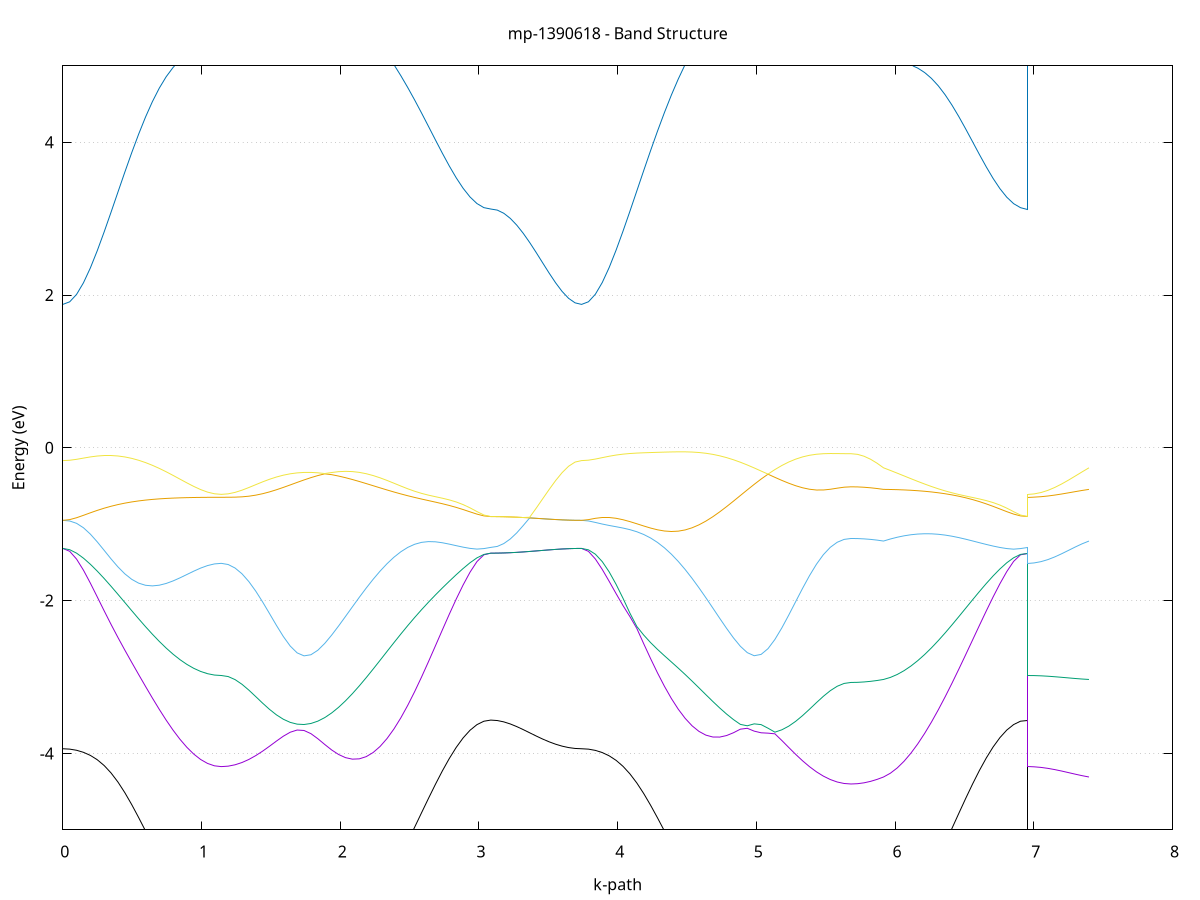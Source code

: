 set title 'mp-1390618 - Band Structure'
set xlabel 'k-path'
set ylabel 'Energy (eV)'
set grid y
set yrange [-5:5]
set terminal png size 800,600
set output 'mp-1390618_bands_gnuplot.png'
plot '-' using 1:2 with lines notitle, '-' using 1:2 with lines notitle, '-' using 1:2 with lines notitle, '-' using 1:2 with lines notitle, '-' using 1:2 with lines notitle, '-' using 1:2 with lines notitle, '-' using 1:2 with lines notitle, '-' using 1:2 with lines notitle, '-' using 1:2 with lines notitle, '-' using 1:2 with lines notitle, '-' using 1:2 with lines notitle, '-' using 1:2 with lines notitle, '-' using 1:2 with lines notitle, '-' using 1:2 with lines notitle, '-' using 1:2 with lines notitle, '-' using 1:2 with lines notitle, '-' using 1:2 with lines notitle, '-' using 1:2 with lines notitle, '-' using 1:2 with lines notitle, '-' using 1:2 with lines notitle, '-' using 1:2 with lines notitle, '-' using 1:2 with lines notitle, '-' using 1:2 with lines notitle, '-' using 1:2 with lines notitle, '-' using 1:2 with lines notitle, '-' using 1:2 with lines notitle, '-' using 1:2 with lines notitle, '-' using 1:2 with lines notitle, '-' using 1:2 with lines notitle, '-' using 1:2 with lines notitle, '-' using 1:2 with lines notitle, '-' using 1:2 with lines notitle, '-' using 1:2 with lines notitle, '-' using 1:2 with lines notitle, '-' using 1:2 with lines notitle, '-' using 1:2 with lines notitle, '-' using 1:2 with lines notitle, '-' using 1:2 with lines notitle, '-' using 1:2 with lines notitle, '-' using 1:2 with lines notitle, '-' using 1:2 with lines notitle, '-' using 1:2 with lines notitle, '-' using 1:2 with lines notitle, '-' using 1:2 with lines notitle, '-' using 1:2 with lines notitle, '-' using 1:2 with lines notitle, '-' using 1:2 with lines notitle, '-' using 1:2 with lines notitle, '-' using 1:2 with lines notitle, '-' using 1:2 with lines notitle, '-' using 1:2 with lines notitle, '-' using 1:2 with lines notitle, '-' using 1:2 with lines notitle, '-' using 1:2 with lines notitle, '-' using 1:2 with lines notitle, '-' using 1:2 with lines notitle, '-' using 1:2 with lines notitle, '-' using 1:2 with lines notitle, '-' using 1:2 with lines notitle, '-' using 1:2 with lines notitle, '-' using 1:2 with lines notitle, '-' using 1:2 with lines notitle, '-' using 1:2 with lines notitle, '-' using 1:2 with lines notitle
0.000000 -20.106448
0.049681 -20.104648
0.099361 -20.099248
0.149042 -20.090848
0.198723 -20.080648
0.248404 -20.072948
0.298084 -20.080148
0.347765 -20.110948
0.397446 -20.154148
0.447127 -20.202548
0.496807 -20.253048
0.546488 -20.304248
0.596169 -20.354648
0.645850 -20.403448
0.695530 -20.449848
0.745211 -20.493048
0.794892 -20.532348
0.844573 -20.567448
0.894253 -20.597748
0.943934 -20.623048
0.993615 -20.643048
1.043296 -20.657448
1.092976 -20.666048
1.142657 -20.668948
1.142657 -20.668948
1.192361 -20.666348
1.242064 -20.658548
1.291768 -20.645648
1.341472 -20.627848
1.391175 -20.605448
1.440879 -20.579048
1.490583 -20.548848
1.540286 -20.515348
1.589990 -20.479348
1.639694 -20.441248
1.689397 -20.401848
1.739101 -20.361548
1.788804 -20.321148
1.838508 -20.357048
1.888212 -20.389748
1.888212 -20.389748
1.938095 -20.416848
1.987977 -20.437848
2.037860 -20.452448
2.087743 -20.460648
2.137626 -20.462248
2.187508 -20.457348
2.237391 -20.446148
2.287274 -20.428848
2.337157 -20.405748
2.387039 -20.377248
2.436922 -20.343848
2.486805 -20.306348
2.536688 -20.265248
2.586570 -20.221648
2.636453 -20.176548
2.686336 -20.131048
2.736219 -20.086448
2.786101 -20.052448
2.835984 -20.066248
2.885867 -20.079448
2.935750 -20.090848
2.985632 -20.099648
3.035515 -20.105248
3.085398 -20.107148
3.085398 -20.107148
3.132142 -20.107148
3.178886 -20.107148
3.225630 -20.107148
3.272374 -20.107048
3.319118 -20.106948
3.365863 -20.106848
3.412607 -20.106848
3.459351 -20.106748
3.506095 -20.106648
3.552839 -20.106548
3.599583 -20.106548
3.646327 -20.106448
3.693071 -20.106448
3.739816 -20.106448
3.739816 -20.106448
3.789599 -20.104548
3.839382 -20.098948
3.889165 -20.090048
3.938948 -20.078548
3.988732 -20.065348
4.038515 -20.051448
4.088298 -20.083448
4.138081 -20.127348
4.187865 -20.172448
4.237648 -20.217148
4.287431 -20.260548
4.337214 -20.301448
4.386998 -20.339048
4.436781 -20.372548
4.486564 -20.401248
4.536347 -20.424748
4.586131 -20.442448
4.635914 -20.454148
4.685697 -20.459548
4.735480 -20.458548
4.785264 -20.451048
4.835047 -20.437048
4.884830 -20.416748
4.934613 -20.390348
4.984397 -20.358148
5.034180 -20.320648
5.083963 -20.359848
5.083963 -20.359848
5.133846 -20.400148
5.183729 -20.439548
5.233611 -20.477648
5.283494 -20.513648
5.333377 -20.547048
5.383260 -20.577248
5.433142 -20.603748
5.483025 -20.626148
5.532908 -20.643848
5.582791 -20.656848
5.632673 -20.664648
5.682556 -20.667248
5.682556 -20.667248
5.729368 -20.666948
5.776180 -20.666048
5.822992 -20.664448
5.869804 -20.662248
5.916616 -20.659348
5.916616 -20.659348
5.965987 -20.646548
6.015358 -20.628048
6.064729 -20.604048
6.114100 -20.574848
6.163472 -20.540648
6.212843 -20.501948
6.262214 -20.459248
6.311585 -20.413148
6.360956 -20.364248
6.410327 -20.313448
6.459698 -20.261748
6.509069 -20.210348
6.558441 -20.160948
6.607812 -20.116148
6.657183 -20.083048
6.706554 -20.073748
6.755925 -20.081148
6.805296 -20.091348
6.854667 -20.099848
6.904038 -20.105248
6.953409 -20.107148
6.953409 -20.668948
7.002793 -20.668848
7.052177 -20.668548
7.101560 -20.667848
7.150944 -20.667048
7.200328 -20.665948
7.249711 -20.664648
7.299095 -20.663148
7.348478 -20.661348
7.397862 -20.659348
e
0.000000 -19.910948
0.049681 -19.914648
0.099361 -19.925648
0.149042 -19.943548
0.198723 -19.967148
0.248404 -19.992048
0.298084 -20.005348
0.347765 -19.997948
0.397446 -19.980348
0.447127 -19.959448
0.496807 -19.937948
0.546488 -19.917248
0.596169 -19.898948
0.645850 -19.884348
0.695530 -19.874348
0.745211 -19.868848
0.794892 -19.866648
0.844573 -19.866548
0.894253 -19.867548
0.943934 -19.868948
0.993615 -19.870348
1.043296 -19.871548
1.092976 -19.872248
1.142657 -19.872548
1.142657 -19.872548
1.192361 -19.871548
1.242064 -19.868748
1.291768 -19.867348
1.341472 -19.896848
1.391175 -19.934148
1.440879 -19.977648
1.490583 -20.025848
1.540286 -20.076848
1.589990 -20.128848
1.639694 -20.180248
1.689397 -20.229848
1.739101 -20.276448
1.788804 -20.319048
1.838508 -20.281248
1.888212 -20.242448
1.888212 -20.242448
1.938095 -20.205048
1.987977 -20.169648
2.037860 -20.136748
2.087743 -20.106748
2.137626 -20.079948
2.187508 -20.056648
2.237391 -20.037048
2.287274 -20.021348
2.337157 -20.009648
2.387039 -20.001948
2.436922 -19.998148
2.486805 -19.997948
2.536688 -20.001048
2.586570 -20.007048
2.636453 -20.015548
2.686336 -20.026348
2.736219 -20.038848
2.786101 -20.044248
2.835984 -20.005848
2.885867 -19.972648
2.935750 -19.945948
2.985632 -19.926448
3.035515 -19.914648
3.085398 -19.910648
3.085398 -19.910648
3.132142 -19.910648
3.178886 -19.910648
3.225630 -19.910648
3.272374 -19.910748
3.319118 -19.910748
3.365863 -19.910748
3.412607 -19.910748
3.459351 -19.910848
3.506095 -19.910848
3.552839 -19.910848
3.599583 -19.910948
3.646327 -19.910948
3.693071 -19.910948
3.739816 -19.910948
3.739816 -19.910948
3.789599 -19.914748
3.839382 -19.926348
3.889165 -19.945448
3.938948 -19.971648
3.988732 -20.004148
4.038515 -20.041848
4.088298 -20.037748
4.138081 -20.025248
4.187865 -20.014448
4.237648 -20.005848
4.287431 -19.999948
4.337214 -19.996848
4.386998 -19.997148
4.436781 -20.001048
4.486564 -20.008748
4.536347 -20.020448
4.586131 -20.036248
4.635914 -20.055848
4.685697 -20.079148
4.735480 -20.105948
4.785264 -20.135848
4.835047 -20.168548
4.884830 -20.203748
4.934613 -20.241048
4.984397 -20.279848
5.034180 -20.319648
5.083963 -20.278348
5.083963 -20.278348
5.133846 -20.231948
5.183729 -20.182448
5.233611 -20.130948
5.283494 -20.078748
5.333377 -20.027448
5.383260 -19.978848
5.433142 -19.934848
5.483025 -19.897148
5.532908 -19.867248
5.582791 -19.868148
5.632673 -19.871048
5.682556 -19.871948
5.682556 -19.871948
5.729368 -19.871948
5.776180 -19.871848
5.822992 -19.871748
5.869804 -19.871648
5.916616 -19.871448
5.916616 -19.871448
5.965987 -19.870348
6.015358 -19.869048
6.064729 -19.867648
6.114100 -19.866648
6.163472 -19.866548
6.212843 -19.868448
6.262214 -19.873548
6.311585 -19.883248
6.360956 -19.897648
6.410327 -19.915948
6.459698 -19.936748
6.509069 -19.958648
6.558441 -19.979948
6.607812 -19.998248
6.657183 -20.007048
6.706554 -19.994648
6.755925 -19.969148
6.805296 -19.944648
6.854667 -19.926048
6.904038 -19.914548
6.953409 -19.910648
6.953409 -19.872548
7.002793 -19.872548
7.052177 -19.872448
7.101560 -19.872348
7.150944 -19.872248
7.200328 -19.872148
7.249711 -19.872048
7.299095 -19.871848
7.348478 -19.871648
7.397862 -19.871448
e
0.000000 -19.910948
0.049681 -19.909948
0.099361 -19.907048
0.149042 -19.902448
0.198723 -19.896148
0.248404 -19.888448
0.298084 -19.879748
0.347765 -19.870548
0.397446 -19.861248
0.447127 -19.852448
0.496807 -19.844648
0.546488 -19.838348
0.596169 -19.833548
0.645850 -19.830248
0.695530 -19.828148
0.745211 -19.827148
0.794892 -19.826848
0.844573 -19.827048
0.894253 -19.827448
0.943934 -19.827948
0.993615 -19.828448
1.043296 -19.828948
1.092976 -19.829248
1.142657 -19.829348
1.142657 -19.829348
1.192361 -19.833448
1.242064 -19.846148
1.291768 -19.864048
1.341472 -19.857548
1.391175 -19.849348
1.440879 -19.839548
1.490583 -19.828248
1.540286 -19.815648
1.589990 -19.801848
1.639694 -19.787248
1.689397 -19.771948
1.739101 -19.756348
1.788804 -19.742048
1.838508 -19.751648
1.888212 -19.760748
1.888212 -19.760748
1.938095 -19.768948
1.987977 -19.776148
2.037860 -19.782248
2.087743 -19.787248
2.137626 -19.791048
2.187508 -19.793748
2.237391 -19.795248
2.287274 -19.795648
2.337157 -19.798048
2.387039 -19.801748
2.436922 -19.805548
2.486805 -19.809948
2.536688 -19.816048
2.586570 -19.824348
2.636453 -19.835148
2.686336 -19.847648
2.736219 -19.860848
2.786101 -19.873548
2.835984 -19.884748
2.885867 -19.894148
2.935750 -19.901448
2.985632 -19.906548
3.035515 -19.909648
3.085398 -19.910648
3.085398 -19.910648
3.132142 -19.910648
3.178886 -19.910648
3.225630 -19.910648
3.272374 -19.910748
3.319118 -19.910748
3.365863 -19.910748
3.412607 -19.910748
3.459351 -19.910848
3.506095 -19.910848
3.552839 -19.910848
3.599583 -19.910948
3.646327 -19.910948
3.693071 -19.910948
3.739816 -19.910948
3.739816 -19.910948
3.789599 -19.909948
3.839382 -19.906848
3.889165 -19.901748
3.938948 -19.894448
3.988732 -19.885148
4.038515 -19.873948
4.088298 -19.861448
4.138081 -19.848348
4.187865 -19.835948
4.237648 -19.825348
4.287431 -19.817148
4.337214 -19.811148
4.386998 -19.806748
4.436781 -19.803048
4.486564 -19.799348
4.536347 -19.795248
4.586131 -19.794848
4.635914 -19.793348
4.685697 -19.790748
4.735480 -19.786948
4.785264 -19.782048
4.835047 -19.776048
4.884830 -19.768948
4.934613 -19.760748
4.984397 -19.751748
5.034180 -19.741948
5.083963 -19.755848
5.083963 -19.755848
5.133846 -19.771348
5.183729 -19.786648
5.233611 -19.801248
5.283494 -19.815048
5.333377 -19.827648
5.383260 -19.838948
5.433142 -19.848748
5.483025 -19.856948
5.532908 -19.863448
5.582791 -19.845748
5.632673 -19.832848
5.682556 -19.828648
5.682556 -19.828648
5.729368 -19.828648
5.776180 -19.828648
5.822992 -19.828548
5.869804 -19.828548
5.916616 -19.828448
5.916616 -19.828448
5.965987 -19.828048
6.015358 -19.827548
6.064729 -19.827048
6.114100 -19.826548
6.163472 -19.826348
6.212843 -19.826548
6.262214 -19.827448
6.311585 -19.829348
6.360956 -19.832448
6.410327 -19.837148
6.459698 -19.843348
6.509069 -19.851148
6.558441 -19.860048
6.607812 -19.869448
6.657183 -19.878848
6.706554 -19.887648
6.755925 -19.895448
6.805296 -19.901948
6.854667 -19.906748
6.904038 -19.909648
6.953409 -19.910648
6.953409 -19.829348
7.002793 -19.829248
7.052177 -19.829248
7.101560 -19.829148
7.150944 -19.829148
7.200328 -19.828948
7.249711 -19.828848
7.299095 -19.828748
7.348478 -19.828648
7.397862 -19.828448
e
0.000000 -19.729548
0.049681 -19.730548
0.099361 -19.733548
0.149042 -19.738048
0.198723 -19.743448
0.248404 -19.749348
0.298084 -19.755348
0.347765 -19.761248
0.397446 -19.766848
0.447127 -19.771848
0.496807 -19.775948
0.546488 -19.778548
0.596169 -19.778948
0.645850 -19.776248
0.695530 -19.769948
0.745211 -19.760448
0.794892 -19.749048
0.844573 -19.737148
0.894253 -19.725948
0.943934 -19.716148
0.993615 -19.708148
1.043296 -19.702248
1.092976 -19.698648
1.142657 -19.697448
1.142657 -19.697448
1.192361 -19.697648
1.242064 -19.698348
1.291768 -19.699448
1.341472 -19.700948
1.391175 -19.702948
1.440879 -19.705348
1.490583 -19.708248
1.540286 -19.711548
1.589990 -19.715248
1.639694 -19.719448
1.689397 -19.723948
1.739101 -19.731148
1.788804 -19.741748
1.838508 -19.741448
1.888212 -19.746948
1.888212 -19.746948
1.938095 -19.753148
1.987977 -19.759448
2.037860 -19.765848
2.087743 -19.772248
2.137626 -19.778348
2.187508 -19.784148
2.237391 -19.789348
2.287274 -19.794048
2.337157 -19.794948
2.387039 -19.793248
2.436922 -19.790748
2.486805 -19.787348
2.536688 -19.783348
2.586570 -19.778748
2.636453 -19.773548
2.686336 -19.768048
2.736219 -19.762248
2.786101 -19.756248
2.835984 -19.750148
2.885867 -19.744148
2.935750 -19.738448
2.985632 -19.733748
3.035515 -19.730548
3.085398 -19.729348
3.085398 -19.729348
3.132142 -19.729348
3.178886 -19.729348
3.225630 -19.729348
3.272374 -19.729448
3.319118 -19.729448
3.365863 -19.729448
3.412607 -19.729448
3.459351 -19.729448
3.506095 -19.729448
3.552839 -19.729448
3.599583 -19.729548
3.646327 -19.729548
3.693071 -19.729548
3.739816 -19.729548
3.739816 -19.729548
3.789599 -19.730648
3.839382 -19.733748
3.889165 -19.738348
3.938948 -19.743848
3.988732 -19.749848
4.038515 -19.755848
4.088298 -19.761848
4.138081 -19.767648
4.187865 -19.773048
4.237648 -19.778248
4.287431 -19.782848
4.337214 -19.786848
4.386998 -19.790248
4.436781 -19.792848
4.486564 -19.794548
4.536347 -19.795148
4.586131 -19.790448
4.635914 -19.785148
4.685697 -19.779348
4.735480 -19.773148
4.785264 -19.766648
4.835047 -19.760148
4.884830 -19.753748
4.934613 -19.747548
4.984397 -19.741948
5.034180 -19.741848
5.083963 -19.731348
5.083963 -19.731348
5.133846 -19.724048
5.183729 -19.719448
5.233611 -19.715148
5.283494 -19.711348
5.333377 -19.707948
5.383260 -19.705048
5.433142 -19.702548
5.483025 -19.700448
5.532908 -19.698948
5.582791 -19.697748
5.632673 -19.697148
5.682556 -19.696848
5.682556 -19.696848
5.729368 -19.697048
5.776180 -19.697548
5.822992 -19.698348
5.869804 -19.699448
5.916616 -19.700848
5.916616 -19.700848
5.965987 -19.706348
6.015358 -19.714148
6.064729 -19.723948
6.114100 -19.735148
6.163472 -19.747348
6.212843 -19.759148
6.262214 -19.769248
6.311585 -19.776248
6.360956 -19.779448
6.410327 -19.779348
6.459698 -19.776848
6.509069 -19.772848
6.558441 -19.767848
6.607812 -19.762148
6.657183 -19.756148
6.706554 -19.750048
6.755925 -19.743948
6.805296 -19.738348
6.854667 -19.733648
6.904038 -19.730548
6.953409 -19.729348
6.953409 -19.697448
7.002793 -19.697548
7.052177 -19.697648
7.101560 -19.697848
7.150944 -19.698148
7.200328 -19.698548
7.249711 -19.698948
7.299095 -19.699548
7.348478 -19.700148
7.397862 -19.700848
e
0.000000 -19.729548
0.049681 -19.729548
0.099361 -19.729548
0.149042 -19.729448
0.198723 -19.729148
0.248404 -19.728648
0.298084 -19.727448
0.347765 -19.725548
0.397446 -19.722548
0.447127 -19.718048
0.496807 -19.711748
0.546488 -19.703648
0.596169 -19.693648
0.645850 -19.682248
0.695530 -19.669848
0.745211 -19.657148
0.794892 -19.644648
0.844573 -19.632748
0.894253 -19.621848
0.943934 -19.612548
0.993615 -19.604948
1.043296 -19.599348
1.092976 -19.595948
1.142657 -19.594848
1.142657 -19.594848
1.192361 -19.597448
1.242064 -19.604748
1.291768 -19.615648
1.341472 -19.628648
1.391175 -19.642548
1.440879 -19.656348
1.490583 -19.669948
1.540286 -19.683148
1.589990 -19.695848
1.639694 -19.708148
1.689397 -19.719948
1.739101 -19.728748
1.788804 -19.732548
1.838508 -19.723048
1.888212 -19.708248
1.888212 -19.708248
1.938095 -19.694048
1.987977 -19.681048
2.037860 -19.669748
2.087743 -19.660648
2.137626 -19.653948
2.187508 -19.650248
2.237391 -19.649548
2.287274 -19.651948
2.337157 -19.657548
2.387039 -19.665748
2.436922 -19.676148
2.486805 -19.687648
2.536688 -19.699148
2.586570 -19.709148
2.636453 -19.716948
2.686336 -19.722348
2.736219 -19.725748
2.786101 -19.727648
2.835984 -19.728648
2.885867 -19.729148
2.935750 -19.729348
2.985632 -19.729348
3.035515 -19.729348
3.085398 -19.729348
3.085398 -19.729348
3.132142 -19.729348
3.178886 -19.729348
3.225630 -19.729348
3.272374 -19.729448
3.319118 -19.729448
3.365863 -19.729448
3.412607 -19.729448
3.459351 -19.729448
3.506095 -19.729448
3.552839 -19.729448
3.599583 -19.729548
3.646327 -19.729548
3.693071 -19.729548
3.739816 -19.729548
3.739816 -19.729548
3.789599 -19.729548
3.839382 -19.729548
3.889165 -19.729448
3.938948 -19.729248
3.988732 -19.728748
4.038515 -19.727748
4.088298 -19.725848
4.138081 -19.722448
4.187865 -19.717048
4.237648 -19.709248
4.287431 -19.699348
4.337214 -19.688048
4.386998 -19.676648
4.436781 -19.666448
4.486564 -19.658348
4.536347 -19.652848
4.586131 -19.650448
4.635914 -19.651048
4.685697 -19.654748
4.735480 -19.661248
4.785264 -19.670148
4.835047 -19.681248
4.884830 -19.694048
4.934613 -19.708048
4.984397 -19.722648
5.034180 -19.732448
5.083963 -19.728848
5.083963 -19.728848
5.133846 -19.720048
5.183729 -19.708248
5.233611 -19.696048
5.283494 -19.683348
5.333377 -19.670148
5.383260 -19.656548
5.433142 -19.642648
5.483025 -19.628848
5.532908 -19.615848
5.582791 -19.604848
5.632673 -19.597448
5.682556 -19.594848
5.682556 -19.594848
5.729368 -19.594948
5.776180 -19.595348
5.822992 -19.596048
5.869804 -19.597048
5.916616 -19.598248
5.916616 -19.598248
5.965987 -19.603348
6.015358 -19.610548
6.064729 -19.619648
6.114100 -19.630348
6.163472 -19.642248
6.212843 -19.654848
6.262214 -19.667748
6.311585 -19.680348
6.360956 -19.692048
6.410327 -19.702348
6.459698 -19.710848
6.509069 -19.717448
6.558441 -19.722148
6.607812 -19.725348
6.657183 -19.727348
6.706554 -19.728448
6.755925 -19.729048
6.805296 -19.729348
6.854667 -19.729348
6.904038 -19.729348
6.953409 -19.729348
6.953409 -19.594848
7.002793 -19.594848
7.052177 -19.594948
7.101560 -19.595248
7.150944 -19.595548
7.200328 -19.595848
7.249711 -19.596348
7.299095 -19.596948
7.348478 -19.597548
7.397862 -19.598248
e
0.000000 -17.989148
0.049681 -17.985848
0.099361 -17.975848
0.149042 -17.959248
0.198723 -17.935548
0.248404 -17.904848
0.298084 -17.866848
0.347765 -17.821448
0.397446 -17.768748
0.447127 -17.709048
0.496807 -17.642548
0.546488 -17.570048
0.596169 -17.492348
0.645850 -17.410548
0.695530 -17.326148
0.745211 -17.240848
0.794892 -17.156648
0.844573 -17.075748
0.894253 -17.000748
0.943934 -16.934248
0.993615 -16.878848
1.043296 -16.837248
1.092976 -16.811248
1.142657 -16.802448
1.142657 -16.802448
1.192361 -16.792448
1.242064 -16.762848
1.291768 -16.714948
1.341472 -16.650648
1.391175 -16.572048
1.440879 -16.481748
1.490583 -16.382548
1.540286 -16.276848
1.589990 -16.167248
1.639694 -16.056248
1.689397 -15.946148
1.739101 -15.839148
1.788804 -15.737648
1.838508 -15.831948
1.888212 -15.939548
1.888212 -15.939548
1.938095 -16.053748
1.987977 -16.173248
2.037860 -16.296748
2.087743 -16.423048
2.137626 -16.550548
2.187508 -16.677848
2.237391 -16.803548
2.287274 -16.926048
2.337157 -17.044048
2.387039 -17.156348
2.436922 -17.261648
2.486805 -17.359448
2.536688 -17.448948
2.586570 -17.529848
2.636453 -17.601848
2.686336 -17.665048
2.736219 -17.719748
2.786101 -17.766148
2.835984 -17.804448
2.885867 -17.835248
2.935750 -17.858848
2.985632 -17.875448
3.035515 -17.885348
3.085398 -17.888748
3.085398 -17.888748
3.132142 -17.890048
3.178886 -17.894048
3.225630 -17.900448
3.272374 -17.908848
3.319118 -17.918748
3.365863 -17.929648
3.412607 -17.940848
3.459351 -17.952048
3.506095 -17.962348
3.552839 -17.971348
3.599583 -17.978948
3.646327 -17.984448
3.693071 -17.987948
3.739816 -17.989148
3.739816 -17.989148
3.789599 -17.985748
3.839382 -17.975548
3.889165 -17.958448
3.938948 -17.934048
3.988732 -17.902348
4.038515 -17.862748
4.088298 -17.815048
4.138081 -17.758648
4.187865 -17.693248
4.237648 -17.618848
4.287431 -17.535348
4.337214 -17.442748
4.386998 -17.341548
4.436781 -17.232348
4.486564 -17.116048
4.536347 -16.993548
4.586131 -16.866248
4.635914 -16.735448
4.685697 -16.602548
4.735480 -16.469048
4.785264 -16.336648
4.835047 -16.206648
4.884830 -16.080448
4.934613 -15.959348
4.984397 -15.844348
5.034180 -15.736348
5.083963 -15.838748
5.083963 -15.838748
5.133846 -15.949948
5.183729 -16.063948
5.233611 -16.178748
5.283494 -16.291648
5.333377 -16.400248
5.383260 -16.502248
5.433142 -16.594648
5.483025 -16.675148
5.532908 -16.741248
5.582791 -16.790348
5.632673 -16.820648
5.682556 -16.830848
5.682556 -16.830848
5.729368 -16.831048
5.776180 -16.831848
5.822992 -16.833148
5.869804 -16.835348
5.916616 -16.838848
5.916616 -16.838848
5.965987 -16.868648
6.015358 -16.912248
6.064729 -16.967448
6.114100 -17.032048
6.163472 -17.103548
6.212843 -17.179548
6.262214 -17.257748
6.311585 -17.335848
6.360956 -17.412348
6.410327 -17.485548
6.459698 -17.554348
6.509069 -17.617848
6.558441 -17.675248
6.607812 -17.725948
6.657183 -17.769848
6.706554 -17.806648
6.755925 -17.836548
6.805296 -17.859548
6.854667 -17.875748
6.904038 -17.885448
6.953409 -17.888748
6.953409 -16.802448
7.002793 -16.802848
7.052177 -16.804148
7.101560 -16.806348
7.150944 -16.809548
7.200328 -16.813548
7.249711 -16.818548
7.299095 -16.824348
7.348478 -16.831248
7.397862 -16.838848
e
0.000000 -16.195648
0.049681 -16.188648
0.099361 -16.167848
0.149042 -16.134048
0.198723 -16.088348
0.248404 -16.032448
0.298084 -15.968048
0.347765 -15.897148
0.397446 -15.821548
0.447127 -15.743448
0.496807 -15.664648
0.546488 -15.587148
0.596169 -15.512648
0.645850 -15.442548
0.695530 -15.378548
0.745211 -15.321548
0.794892 -15.272348
0.844573 -15.231348
0.894253 -15.198448
0.943934 -15.173448
0.993615 -15.155348
1.043296 -15.143448
1.092976 -15.136748
1.142657 -15.134548
1.142657 -15.134548
1.192361 -15.137748
1.242064 -15.147348
1.291768 -15.163348
1.341472 -15.186148
1.391175 -15.215748
1.440879 -15.252548
1.490583 -15.296848
1.540286 -15.348848
1.589990 -15.408848
1.639694 -15.477248
1.689397 -15.553748
1.739101 -15.638548
1.788804 -15.731448
1.838508 -15.643348
1.888212 -15.558448
1.888212 -15.558448
1.938095 -15.484248
1.987977 -15.422648
2.037860 -15.374848
2.087743 -15.341848
2.137626 -15.324148
2.187508 -15.321848
2.237391 -15.334748
2.287274 -15.362048
2.337157 -15.402748
2.387039 -15.455648
2.436922 -15.519048
2.486805 -15.591048
2.536688 -15.669548
2.586570 -15.752548
2.636453 -15.837748
2.686336 -15.922848
2.736219 -16.005348
2.786101 -16.083148
2.835984 -16.153748
2.885867 -16.215148
2.935750 -16.265248
2.985632 -16.302548
3.035515 -16.325448
3.085398 -16.333248
3.085398 -16.333248
3.132142 -16.331348
3.178886 -16.325948
3.225630 -16.317348
3.272374 -16.306048
3.319118 -16.292648
3.365863 -16.277848
3.412607 -16.262448
3.459351 -16.247248
3.506095 -16.233048
3.552839 -16.220348
3.599583 -16.209848
3.646327 -16.202048
3.693071 -16.197248
3.739816 -16.195648
3.739816 -16.195648
3.789599 -16.188248
3.839382 -16.166448
3.889165 -16.130848
3.938948 -16.082848
3.988732 -16.024248
4.038515 -15.956848
4.088298 -15.882948
4.138081 -15.804748
4.187865 -15.724448
4.237648 -15.644548
4.287431 -15.567148
4.337214 -15.494648
4.386998 -15.429148
4.436781 -15.372648
4.486564 -15.326848
4.536347 -15.293248
4.586131 -15.273348
4.635914 -15.267848
4.685697 -15.277448
4.735480 -15.302248
4.785264 -15.341948
4.835047 -15.396148
4.884830 -15.463648
4.934613 -15.543248
4.984397 -15.633548
5.034180 -15.732648
5.083963 -15.636148
5.083963 -15.636148
5.133846 -15.544048
5.183729 -15.460448
5.233611 -15.385648
5.283494 -15.319648
5.333377 -15.262148
5.383260 -15.213148
5.433142 -15.172248
5.483025 -15.139248
5.532908 -15.113848
5.582791 -15.095948
5.632673 -15.085248
5.682556 -15.081648
5.682556 -15.081648
5.729368 -15.083148
5.776180 -15.087548
5.822992 -15.094648
5.869804 -15.103948
5.916616 -15.115148
5.916616 -15.115148
5.965987 -15.136548
6.015358 -15.165348
6.064729 -15.201948
6.114100 -15.246648
6.163472 -15.299548
6.212843 -15.360548
6.262214 -15.428948
6.311585 -15.503848
6.360956 -15.584048
6.410327 -15.668248
6.459698 -15.754748
6.509069 -15.841948
6.558441 -15.927748
6.607812 -16.010148
6.657183 -16.087248
6.706554 -16.156948
6.755925 -16.217448
6.805296 -16.266648
6.854667 -16.303148
6.904038 -16.325648
6.953409 -16.333248
6.953409 -15.134548
7.002793 -15.134248
7.052177 -15.133348
7.101560 -15.131748
7.150944 -15.129648
7.200328 -15.127148
7.249711 -15.124348
7.299095 -15.121248
7.348478 -15.118148
7.397862 -15.115148
e
0.000000 -3.939248
0.049681 -3.944148
0.099361 -3.959248
0.149042 -3.986048
0.198723 -4.026448
0.248404 -4.083148
0.298084 -4.158948
0.347765 -4.255948
0.397446 -4.374648
0.447127 -4.513848
0.496807 -4.670148
0.546488 -4.838748
0.596169 -5.014148
0.645850 -5.190948
0.695530 -5.364248
0.745211 -5.529648
0.794892 -5.683348
0.844573 -5.822248
0.894253 -5.943748
0.943934 -6.045648
0.993615 -6.126548
1.043296 -6.185148
1.092976 -6.220648
1.142657 -6.232448
1.142657 -6.232448
1.192361 -6.234048
1.242064 -6.238848
1.291768 -6.246948
1.341472 -6.258648
1.391175 -6.274148
1.440879 -6.293448
1.490583 -6.316448
1.540286 -6.342448
1.589990 -6.370248
1.639694 -6.398348
1.689397 -6.424548
1.739101 -6.446248
1.788804 -6.460848
1.838508 -6.465748
1.888212 -6.458548
1.888212 -6.458548
1.938095 -6.437248
1.987977 -6.400248
2.037860 -6.346348
2.087743 -6.275248
2.137626 -6.186748
2.187508 -6.081148
2.237391 -5.959148
2.287274 -5.821848
2.337157 -5.670748
2.387039 -5.507448
2.436922 -5.333848
2.486805 -5.152448
2.536688 -4.965648
2.586570 -4.776548
2.636453 -4.588448
2.686336 -4.404948
2.736219 -4.229948
2.786101 -4.067748
2.835984 -3.922348
2.885867 -3.797748
2.935750 -3.697348
2.985632 -3.623848
3.035515 -3.579048
3.085398 -3.564048
3.085398 -3.564048
3.132142 -3.569948
3.178886 -3.587348
3.225630 -3.614448
3.272374 -3.649048
3.319118 -3.688548
3.365863 -3.730448
3.412607 -3.772348
3.459351 -3.812248
3.506095 -3.848548
3.552839 -3.879848
3.599583 -3.905248
3.646327 -3.923948
3.693071 -3.935348
3.739816 -3.939248
3.739816 -3.939248
3.789599 -3.944448
3.839382 -3.960748
3.889165 -3.989248
3.938948 -4.031848
3.988732 -4.091048
4.038515 -4.169148
4.088298 -4.267748
4.138081 -4.387048
4.187865 -4.525348
4.237648 -4.679248
4.287431 -4.844248
4.337214 -5.015648
4.386998 -5.188548
4.436781 -5.359148
4.486564 -5.523548
4.536347 -5.679148
4.586131 -5.823448
4.635914 -5.954548
4.685697 -6.071148
4.735480 -6.172248
4.785264 -6.257448
4.835047 -6.326648
4.884830 -6.380548
4.934613 -6.419748
4.984397 -6.446048
5.034180 -6.460948
5.083963 -6.466848
5.083963 -6.466848
5.133846 -6.465748
5.183729 -6.460048
5.233611 -6.451748
5.283494 -6.442448
5.333377 -6.433548
5.383260 -6.425648
5.433142 -6.419248
5.483025 -6.414348
5.532908 -6.410848
5.582791 -6.408548
5.632673 -6.407348
5.682556 -6.406848
5.682556 -6.406848
5.729368 -6.404148
5.776180 -6.396048
5.822992 -6.382648
5.869804 -6.364148
5.916616 -6.340648
5.916616 -6.340648
5.965987 -6.292548
6.015358 -6.220248
6.064729 -6.124948
6.114100 -6.008048
6.163472 -5.871348
6.212843 -5.717148
6.262214 -5.547948
6.311585 -5.366748
6.360956 -5.176648
6.410327 -4.981348
6.459698 -4.784448
6.509069 -4.589948
6.558441 -4.401948
6.607812 -4.224448
6.657183 -4.061448
6.706554 -3.916748
6.755925 -3.793548
6.805296 -3.694748
6.854667 -3.622648
6.904038 -3.578748
6.953409 -3.564048
6.953409 -6.232448
7.002793 -6.234948
7.052177 -6.242148
7.101560 -6.253448
7.150944 -6.267948
7.200328 -6.284148
7.249711 -6.300948
7.299095 -6.316848
7.348478 -6.330448
7.397862 -6.340648
e
0.000000 -1.316748
0.049681 -1.354648
0.099361 -1.456948
0.149042 -1.601948
0.198723 -1.771148
0.248404 -1.951348
0.298084 -2.133248
0.347765 -2.311048
0.397446 -2.482348
0.447127 -2.647548
0.496807 -2.808348
0.546488 -2.966548
0.596169 -3.122448
0.645850 -3.275348
0.695530 -3.423548
0.745211 -3.564448
0.794892 -3.695748
0.844573 -3.815048
0.894253 -3.920048
0.943934 -4.008748
0.993615 -4.079648
1.043296 -4.131248
1.092976 -4.162648
1.142657 -4.173148
1.142657 -4.173148
1.192361 -4.167148
1.242064 -4.149148
1.291768 -4.119648
1.341472 -4.079248
1.391175 -4.028948
1.440879 -3.970348
1.490583 -3.905848
1.540286 -3.838848
1.589990 -3.775048
1.639694 -3.722948
1.689397 -3.694348
1.739101 -3.700148
1.788804 -3.741648
1.838508 -3.807848
1.888212 -3.882948
1.888212 -3.882948
1.938095 -3.954748
1.987977 -4.014148
2.037860 -4.055648
2.087743 -4.075448
2.137626 -4.071448
2.187508 -4.042548
2.237391 -3.988448
2.287274 -3.909348
2.337157 -3.806248
2.387039 -3.680848
2.436922 -3.534848
2.486805 -3.370848
2.536688 -3.191348
2.586570 -2.999548
2.636453 -2.798648
2.686336 -2.592248
2.736219 -2.384348
2.786101 -2.179148
2.835984 -1.981148
2.885867 -1.795448
2.935750 -1.628248
2.985632 -1.489448
3.035515 -1.400848
3.085398 -1.379048
3.085398 -1.379048
3.132142 -1.378348
3.178886 -1.376248
3.225630 -1.372948
3.272374 -1.368348
3.319118 -1.362848
3.365863 -1.356548
3.412607 -1.349748
3.459351 -1.342848
3.506095 -1.336048
3.552839 -1.329748
3.599583 -1.324348
3.646327 -1.320248
3.693071 -1.317648
3.739816 -1.316748
3.739816 -1.316748
3.789599 -1.355248
3.839382 -1.455448
3.889165 -1.592348
3.938948 -1.747848
3.988732 -1.908448
4.038515 -2.064448
4.088298 -2.208848
4.138081 -2.363848
4.187865 -2.564148
4.237648 -2.759848
4.287431 -2.946848
4.337214 -3.121448
4.386998 -3.280448
4.436781 -3.421048
4.486564 -3.540948
4.536347 -3.638348
4.586131 -3.711848
4.635914 -3.760948
4.685697 -3.785448
4.735480 -3.786548
4.785264 -3.766548
4.835047 -3.729648
4.884830 -3.683048
4.934613 -3.671448
4.984397 -3.708648
5.034180 -3.730348
5.083963 -3.735148
5.083963 -3.735148
5.133846 -3.743848
5.183729 -3.831148
5.233611 -3.922848
5.283494 -4.012748
5.333377 -4.097348
5.383260 -4.174048
5.433142 -4.241248
5.483025 -4.297548
5.532908 -4.342148
5.582791 -4.374548
5.632673 -4.394048
5.682556 -4.400648
5.682556 -4.400648
5.729368 -4.396748
5.776180 -4.385248
5.822992 -4.366448
5.869804 -4.340748
5.916616 -4.309148
5.916616 -4.309148
5.965987 -4.259848
6.015358 -4.190848
6.064729 -4.102948
6.114100 -3.997448
6.163472 -3.875748
6.212843 -3.739448
6.262214 -3.590248
6.311585 -3.429648
6.360956 -3.259348
6.410327 -3.081148
6.459698 -2.896748
6.509069 -2.708048
6.558441 -2.516848
6.607812 -2.325448
6.657183 -2.136448
6.706554 -1.952848
6.755925 -1.778848
6.805296 -1.620148
6.854667 -1.486548
6.904038 -1.400548
6.953409 -1.379048
6.953409 -4.173148
7.002793 -4.175848
7.052177 -4.183548
7.101560 -4.195948
7.150944 -4.212048
7.200328 -4.230948
7.249711 -4.251448
7.299095 -4.272148
7.348478 -4.291748
7.397862 -4.309148
e
0.000000 -1.316748
0.049681 -1.333448
0.099361 -1.378848
0.149042 -1.444548
0.198723 -1.524248
0.248404 -1.613748
0.298084 -1.710448
0.347765 -1.812148
0.397446 -1.917348
0.447127 -2.024248
0.496807 -2.131448
0.546488 -2.237348
0.596169 -2.340648
0.645850 -2.439848
0.695530 -2.533848
0.745211 -2.621348
0.794892 -2.701348
0.844573 -2.772648
0.894253 -2.834548
0.943934 -2.886248
0.993615 -2.927048
1.043296 -2.956648
1.092976 -2.974448
1.142657 -2.980448
1.142657 -2.980448
1.192361 -2.994248
1.242064 -3.034148
1.291768 -3.095448
1.341472 -3.172048
1.391175 -3.256948
1.440879 -3.343048
1.490583 -3.424348
1.540286 -3.495648
1.589990 -3.553148
1.639694 -3.594148
1.689397 -3.617248
1.739101 -3.621948
1.788804 -3.608548
1.838508 -3.578148
1.888212 -3.531848
1.888212 -3.531848
1.938095 -3.470948
1.987977 -3.397248
2.037860 -3.312348
2.087743 -3.218148
2.137626 -3.116248
2.187508 -3.008448
2.237391 -2.896348
2.287274 -2.781648
2.337157 -2.666048
2.387039 -2.550948
2.436922 -2.437748
2.486805 -2.327448
2.536688 -2.220948
2.586570 -2.118548
2.636453 -2.020248
2.686336 -1.925848
2.736219 -1.834848
2.786101 -1.746748
2.835984 -1.661348
2.885867 -1.579848
2.935750 -1.504548
2.985632 -1.440448
3.035515 -1.395548
3.085398 -1.379048
3.085398 -1.379048
3.132142 -1.378348
3.178886 -1.376248
3.225630 -1.372948
3.272374 -1.368348
3.319118 -1.362848
3.365863 -1.356548
3.412607 -1.349748
3.459351 -1.342848
3.506095 -1.336048
3.552839 -1.329748
3.599583 -1.324348
3.646327 -1.320248
3.693071 -1.317648
3.739816 -1.316748
3.739816 -1.316748
3.789599 -1.335148
3.839382 -1.392348
3.889165 -1.489948
3.938948 -1.624048
3.988732 -1.786648
4.038515 -1.969048
4.088298 -2.163648
4.138081 -2.337848
4.187865 -2.450948
4.237648 -2.550048
4.287431 -2.638948
4.337214 -2.721748
4.386998 -2.802348
4.436781 -2.883548
4.486564 -2.967048
4.536347 -3.053348
4.586131 -3.141848
4.635914 -3.231248
4.685697 -3.319648
4.735480 -3.404948
4.785264 -3.485048
4.835047 -3.557648
4.884830 -3.620448
4.934613 -3.638648
4.984397 -3.613548
5.034180 -3.623248
5.083963 -3.670148
5.083963 -3.670148
5.133846 -3.722148
5.183729 -3.691348
5.233611 -3.643448
5.283494 -3.580248
5.333377 -3.505048
5.383260 -3.421748
5.433142 -3.335648
5.483025 -3.252648
5.532908 -3.179248
5.582791 -3.121348
5.632673 -3.084248
5.682556 -3.071448
5.682556 -3.071448
5.729368 -3.069848
5.776180 -3.064948
5.822992 -3.056948
5.869804 -3.045948
5.916616 -3.032248
5.916616 -3.032248
5.965987 -3.005648
6.015358 -2.967148
6.064729 -2.917248
6.114100 -2.856648
6.163472 -2.786048
6.212843 -2.706348
6.262214 -2.618448
6.311585 -2.523548
6.360956 -2.422948
6.410327 -2.317748
6.459698 -2.209548
6.509069 -2.099748
6.558441 -1.989948
6.607812 -1.881748
6.657183 -1.776848
6.706554 -1.677448
6.755925 -1.585748
6.805296 -1.504848
6.854667 -1.439148
6.904038 -1.394948
6.953409 -1.379048
6.953409 -2.980448
7.002793 -2.981548
7.052177 -2.984748
7.101560 -2.989848
7.150944 -2.996448
7.200328 -3.003948
7.249711 -3.011848
7.299095 -3.019648
7.348478 -3.026648
7.397862 -3.032248
e
0.000000 -0.949348
0.049681 -0.957848
0.099361 -0.988448
0.149042 -1.046448
0.198723 -1.129648
0.248404 -1.230848
0.298084 -1.341748
0.347765 -1.453648
0.397446 -1.558448
0.447127 -1.649348
0.496807 -1.721148
0.546488 -1.771148
0.596169 -1.799248
0.645850 -1.807348
0.695530 -1.798348
0.745211 -1.775548
0.794892 -1.742448
0.844573 -1.702348
0.894253 -1.658648
0.943934 -1.614748
0.993615 -1.574448
1.043296 -1.541548
1.092976 -1.519848
1.142657 -1.512248
1.142657 -1.512248
1.192361 -1.527648
1.242064 -1.573548
1.291768 -1.648948
1.341472 -1.751248
1.391175 -1.876348
1.440879 -2.018548
1.490583 -2.170648
1.540286 -2.324548
1.589990 -2.470148
1.639694 -2.595148
1.689397 -2.684148
1.739101 -2.723248
1.788804 -2.708748
1.838508 -2.649948
1.888212 -2.560648
1.888212 -2.560648
1.938095 -2.452148
1.987977 -2.332748
2.037860 -2.207948
2.087743 -2.081548
2.137626 -1.956548
2.187508 -1.835648
2.237391 -1.720848
2.287274 -1.614248
2.337157 -1.517448
2.387039 -1.432348
2.436922 -1.360648
2.486805 -1.303548
2.536688 -1.262448
2.586570 -1.237448
2.636453 -1.227548
2.686336 -1.230348
2.736219 -1.242648
2.786101 -1.260548
2.835984 -1.280748
2.885867 -1.300248
2.935750 -1.316348
2.985632 -1.325648
3.035515 -1.319048
3.085398 -1.303448
3.085398 -1.303448
3.132142 -1.290848
3.178886 -1.253648
3.225630 -1.193748
3.272374 -1.113948
3.319118 -1.017748
3.365863 -0.917348
3.412607 -0.922748
3.459351 -0.928248
3.506095 -0.933748
3.552839 -0.938748
3.599583 -0.943148
3.646327 -0.946448
3.693071 -0.948648
3.739816 -0.949348
3.739816 -0.949348
3.789599 -0.957448
3.839382 -0.976648
3.889165 -0.997748
3.938948 -1.016348
3.988732 -1.032848
4.038515 -1.050148
4.088298 -1.071148
4.138081 -1.098448
4.187865 -1.134248
4.237648 -1.180548
4.287431 -1.238548
4.337214 -1.308848
4.386998 -1.391748
4.436781 -1.486648
4.486564 -1.592548
4.536347 -1.708248
4.586131 -1.832148
4.635914 -1.962048
4.685697 -2.095948
4.735480 -2.230848
4.785264 -2.363148
4.835047 -2.488148
4.884830 -2.598048
4.934613 -2.681248
4.984397 -2.721548
5.034180 -2.704348
5.083963 -2.629048
5.083963 -2.629048
5.133846 -2.508048
5.183729 -2.357148
5.233611 -2.188948
5.283494 -2.013248
5.333377 -1.838648
5.383260 -1.672948
5.433142 -1.524048
5.483025 -1.398848
5.532908 -1.302448
5.582791 -1.236348
5.632673 -1.198748
5.682556 -1.186648
5.682556 -1.186648
5.729368 -1.187948
5.776180 -1.191948
5.822992 -1.198548
5.869804 -1.207948
5.916616 -1.220348
5.916616 -1.220348
5.965987 -1.193548
6.015358 -1.170548
6.064729 -1.151848
6.114100 -1.137848
6.163472 -1.128748
6.212843 -1.124748
6.262214 -1.125748
6.311585 -1.131748
6.360956 -1.142348
6.410327 -1.157048
6.459698 -1.175348
6.509069 -1.196148
6.558441 -1.218748
6.607812 -1.241948
6.657183 -1.264648
6.706554 -1.285848
6.755925 -1.304448
6.805296 -1.318848
6.854667 -1.326548
6.904038 -1.318948
6.953409 -1.303448
6.953409 -1.512248
7.002793 -1.506548
7.052177 -1.489848
7.101560 -1.463248
7.150944 -1.428248
7.200328 -1.387248
7.249711 -1.342948
7.299095 -1.298248
7.348478 -1.256348
7.397862 -1.220348
e
0.000000 -0.949348
0.049681 -0.939748
0.099361 -0.915148
0.149042 -0.883548
0.198723 -0.850548
0.248404 -0.819048
0.298084 -0.790348
0.347765 -0.765048
0.397446 -0.742948
0.447127 -0.724148
0.496807 -0.708348
0.546488 -0.695148
0.596169 -0.684248
0.645850 -0.675348
0.695530 -0.668248
0.745211 -0.662548
0.794892 -0.658148
0.844573 -0.654748
0.894253 -0.652148
0.943934 -0.650248
0.993615 -0.648948
1.043296 -0.648048
1.092976 -0.647548
1.142657 -0.647348
1.142657 -0.647348
1.192361 -0.647148
1.242064 -0.645748
1.291768 -0.641548
1.341472 -0.633148
1.391175 -0.619548
1.440879 -0.600548
1.490583 -0.576748
1.540286 -0.548848
1.589990 -0.518148
1.639694 -0.485648
1.689397 -0.452648
1.739101 -0.420448
1.788804 -0.390248
1.838508 -0.363248
1.888212 -0.340548
1.888212 -0.340548
1.938095 -0.351248
1.987977 -0.369448
2.037860 -0.390848
2.087743 -0.414848
2.137626 -0.440748
2.187508 -0.468048
2.237391 -0.495948
2.287274 -0.523948
2.337157 -0.551448
2.387039 -0.578048
2.436922 -0.603348
2.486805 -0.627148
2.536688 -0.649448
2.586570 -0.670548
2.636453 -0.690748
2.686336 -0.710848
2.736219 -0.731748
2.786101 -0.754448
2.835984 -0.779648
2.885867 -0.807848
2.935750 -0.838148
2.985632 -0.867748
3.035515 -0.890848
3.085398 -0.899948
3.085398 -0.899948
3.132142 -0.900448
3.178886 -0.902048
3.225630 -0.904648
3.272374 -0.908148
3.319118 -0.912448
3.365863 -0.917348
3.412607 -0.922748
3.459351 -0.928248
3.506095 -0.933748
3.552839 -0.938748
3.599583 -0.943148
3.646327 -0.946448
3.693071 -0.948648
3.739816 -0.949348
3.739816 -0.949348
3.789599 -0.939848
3.839382 -0.922748
3.889165 -0.911948
3.938948 -0.912048
3.988732 -0.922348
4.038515 -0.941148
4.088298 -0.965848
4.138081 -0.993948
4.187865 -1.023048
4.237648 -1.050348
4.287431 -1.073148
4.337214 -1.088848
4.386998 -1.095348
4.436781 -1.090848
4.486564 -1.074848
4.536347 -1.047048
4.586131 -1.008248
4.635914 -0.959548
4.685697 -0.902548
4.735480 -0.838748
4.785264 -0.769948
4.835047 -0.697848
4.884830 -0.624148
4.934613 -0.550448
4.984397 -0.478248
5.034180 -0.409048
5.083963 -0.345248
5.083963 -0.345248
5.133846 -0.386548
5.183729 -0.426448
5.233611 -0.463448
5.283494 -0.496248
5.333377 -0.523048
5.383260 -0.542248
5.433142 -0.552148
5.483025 -0.551948
5.532908 -0.542448
5.582791 -0.528148
5.632673 -0.515348
5.682556 -0.510348
5.682556 -0.510348
5.729368 -0.511748
5.776180 -0.516148
5.822992 -0.523148
5.869804 -0.532548
5.916616 -0.543948
5.916616 -0.543948
5.965987 -0.545348
6.015358 -0.547648
6.064729 -0.551048
6.114100 -0.555548
6.163472 -0.561448
6.212843 -0.568748
6.262214 -0.577648
6.311585 -0.588348
6.360956 -0.601148
6.410327 -0.616148
6.459698 -0.633748
6.509069 -0.654148
6.558441 -0.677448
6.607812 -0.703948
6.657183 -0.733648
6.706554 -0.766048
6.755925 -0.800648
6.805296 -0.835448
6.854667 -0.867348
6.904038 -0.890948
6.953409 -0.899948
6.953409 -0.647348
7.002793 -0.645448
7.052177 -0.639748
7.101560 -0.630648
7.150944 -0.618648
7.200328 -0.604648
7.249711 -0.589248
7.299095 -0.573448
7.348478 -0.558048
7.397862 -0.543948
e
0.000000 -0.167248
0.049681 -0.162648
0.099361 -0.150448
0.149042 -0.134548
0.198723 -0.119148
0.248404 -0.107348
0.298084 -0.100848
0.347765 -0.100648
0.397446 -0.106748
0.447127 -0.119148
0.496807 -0.137848
0.546488 -0.162648
0.596169 -0.193048
0.645850 -0.228748
0.695530 -0.269148
0.745211 -0.313448
0.794892 -0.360748
0.844573 -0.409648
0.894253 -0.458448
0.943934 -0.504948
0.993615 -0.546448
1.043296 -0.579748
1.092976 -0.601448
1.142657 -0.609048
1.142657 -0.609048
1.192361 -0.602348
1.242064 -0.583248
1.291768 -0.554448
1.341472 -0.519548
1.391175 -0.482148
1.440879 -0.445348
1.490583 -0.411448
1.540286 -0.382048
1.589990 -0.358048
1.639694 -0.340048
1.689397 -0.328148
1.739101 -0.322148
1.788804 -0.321848
1.838508 -0.326948
1.888212 -0.336848
1.888212 -0.336848
1.938095 -0.323248
1.987977 -0.312148
2.037860 -0.307848
2.087743 -0.310948
2.137626 -0.321348
2.187508 -0.338848
2.237391 -0.362948
2.287274 -0.392648
2.337157 -0.426548
2.387039 -0.463048
2.436922 -0.500248
2.486805 -0.536048
2.536688 -0.568448
2.586570 -0.596348
2.636453 -0.619648
2.686336 -0.639748
2.736219 -0.659348
2.786101 -0.681348
2.835984 -0.708548
2.885867 -0.743148
2.935750 -0.785848
2.985632 -0.834348
3.035515 -0.879448
3.085398 -0.899948
3.085398 -0.899948
3.132142 -0.900448
3.178886 -0.902048
3.225630 -0.904648
3.272374 -0.908148
3.319118 -0.912448
3.365863 -0.908648
3.412607 -0.790648
3.459351 -0.668048
3.506095 -0.545648
3.552839 -0.428948
3.599583 -0.324848
3.646327 -0.241248
3.693071 -0.186448
3.739816 -0.167248
3.739816 -0.167248
3.789599 -0.161648
3.839382 -0.147148
3.889165 -0.128548
3.938948 -0.110148
3.988732 -0.094548
4.038515 -0.082748
4.088298 -0.074448
4.138081 -0.068848
4.187865 -0.064948
4.237648 -0.061848
4.287431 -0.058948
4.337214 -0.056248
4.386998 -0.053848
4.436781 -0.052348
4.486564 -0.052548
4.536347 -0.055248
4.586131 -0.061248
4.635914 -0.071148
4.685697 -0.085448
4.735480 -0.104448
4.785264 -0.128148
4.835047 -0.156348
4.884830 -0.188648
4.934613 -0.224548
4.984397 -0.263248
5.034180 -0.303848
5.083963 -0.344048
5.083963 -0.344048
5.133846 -0.284448
5.183729 -0.231348
5.233611 -0.185648
5.283494 -0.148048
5.333377 -0.118648
5.383260 -0.097548
5.433142 -0.084048
5.483025 -0.076948
5.532908 -0.074648
5.582791 -0.075148
5.632673 -0.076448
5.682556 -0.077048
5.682556 -0.077048
5.729368 -0.085348
5.776180 -0.109948
5.822992 -0.149148
5.869804 -0.200848
5.916616 -0.261548
5.916616 -0.261548
5.965987 -0.295948
6.015358 -0.331548
6.064729 -0.367648
6.114100 -0.403848
6.163472 -0.439448
6.212843 -0.473748
6.262214 -0.506248
6.311585 -0.536448
6.360956 -0.563948
6.410327 -0.588748
6.459698 -0.610848
6.509069 -0.630848
6.558441 -0.649848
6.607812 -0.669148
6.657183 -0.690648
6.706554 -0.716548
6.755925 -0.749148
6.805296 -0.789548
6.854667 -0.836048
6.904038 -0.879948
6.953409 -0.899948
6.953409 -0.609048
7.002793 -0.603048
7.052177 -0.585348
7.101560 -0.556848
7.150944 -0.519048
7.200328 -0.473748
7.249711 -0.423148
7.299095 -0.369348
7.348478 -0.314748
7.397862 -0.261548
e
0.000000 1.877552
0.049681 1.911252
0.099361 2.008652
0.149042 2.160452
0.198723 2.354852
0.248404 2.580052
0.298084 2.825952
0.347765 3.083952
0.397446 3.346852
0.447127 3.608452
0.496807 3.862752
0.546488 4.104552
0.596169 4.328852
0.645850 4.531352
0.695530 4.708252
0.745211 4.857652
0.794892 4.979052
0.844573 5.073952
0.894253 5.145352
0.943934 5.196852
0.993615 5.232452
1.043296 5.255452
1.092976 5.268152
1.142657 5.272252
1.142657 5.272252
1.192361 5.283952
1.242064 5.317952
1.291768 5.372052
1.341472 5.442452
1.391175 5.524352
1.440879 5.612252
1.490583 5.700252
1.540286 5.782952
1.589990 5.855552
1.639694 5.913952
1.689397 5.955452
1.739101 5.978852
1.788804 5.983552
1.838508 5.970452
1.888212 5.940752
1.888212 5.940752
1.938095 5.895952
1.987977 5.837952
2.037860 5.768452
2.087743 5.688652
2.137626 5.599452
2.187508 5.501452
2.237391 5.394452
2.287274 5.278352
2.337157 5.152652
2.387039 5.017052
2.436922 4.871652
2.486805 4.716552
2.536688 4.552952
2.586570 4.382452
2.636453 4.207352
2.686336 4.030952
2.736219 3.857052
2.786101 3.690152
2.835984 3.535352
2.885867 3.398052
2.935750 3.283852
2.985632 3.197752
3.035515 3.144252
3.085398 3.126052
3.085398 3.126052
3.132142 3.112052
3.178886 3.070852
3.225630 3.004352
3.272374 2.915752
3.319118 2.808852
3.365863 2.687752
3.412607 2.557152
3.459351 2.421952
3.506095 2.287552
3.552839 2.160252
3.599583 2.047252
3.646327 1.956952
3.693071 1.898052
3.739816 1.877552
3.739816 1.877552
3.789599 1.911752
3.839382 2.010552
3.889165 2.164152
3.938948 2.360452
3.988732 2.587552
4.038515 2.835352
4.088298 3.095752
4.138081 3.362152
4.187865 3.628952
4.237648 3.891652
4.287431 4.146152
4.337214 4.388752
4.386998 4.616552
4.436781 4.826852
4.486564 5.018052
4.536347 5.189452
4.586131 5.341152
4.635914 5.474252
4.685697 5.590552
4.735480 5.691452
4.785264 5.778052
4.835047 5.850752
4.884830 5.909252
4.934613 5.952152
4.984397 5.977652
5.034180 5.983552
5.083963 5.967852
5.083963 5.967852
5.133846 5.929352
5.183729 5.868052
5.233611 5.785552
5.283494 5.685652
5.333377 5.573552
5.383260 5.455652
5.433142 5.339352
5.483025 5.231752
5.532908 5.139952
5.582791 5.069752
5.632673 5.025752
5.682556 5.010752
5.682556 5.010752
5.729368 5.013552
5.776180 5.021552
5.822992 5.034452
5.869804 5.051352
5.916616 5.071152
5.916616 5.071152
5.965987 5.065252
6.015358 5.055252
6.064729 5.038352
6.114100 5.011352
6.163472 4.970752
6.212843 4.913152
6.262214 4.836152
6.311585 4.738752
6.360956 4.621352
6.410327 4.485852
6.459698 4.335552
6.509069 4.174552
6.558441 4.007852
6.607812 3.840552
6.657183 3.678352
6.706554 3.527152
6.755925 3.392652
6.805296 3.280652
6.854667 3.196352
6.904038 3.143852
6.953409 3.126052
6.953409 5.272252
7.002793 5.268552
7.052177 5.257652
7.101560 5.240052
7.150944 5.216952
7.200328 5.189552
7.249711 5.159552
7.299095 5.128652
7.348478 5.098652
7.397862 5.071152
e
0.000000 5.654852
0.049681 5.674952
0.099361 5.734352
0.149042 5.830452
0.198723 5.959452
0.248404 6.115952
0.298084 6.294152
0.347765 6.487152
0.397446 6.686952
0.447127 6.884352
0.496807 7.068052
0.546488 7.225252
0.596169 7.345152
0.645850 7.424952
0.695530 7.472952
0.745211 7.502852
0.794892 7.526452
0.844573 7.549652
0.894253 7.574052
0.943934 7.598152
0.993615 7.619952
1.043296 7.637152
1.092976 7.648152
1.142657 7.651952
1.142657 7.651952
1.192361 7.676152
1.242064 7.747552
1.291768 7.863452
1.341472 8.019252
1.391175 8.209252
1.440879 8.427252
1.490583 8.666452
1.540286 8.920552
1.589990 9.182852
1.639694 9.446452
1.689397 9.662752
1.739101 9.601352
1.788804 9.517252
1.838508 9.419452
1.888212 9.307452
1.888212 9.307452
1.938095 9.181052
1.987977 9.041452
2.037860 8.890452
2.087743 8.730252
2.137626 8.562852
2.187508 8.390252
2.237391 8.213452
2.287274 8.033252
2.337157 7.850052
2.387039 7.663952
2.436922 7.475152
2.486805 7.283752
2.536688 7.090552
2.586570 6.896652
2.636453 6.703552
2.686336 6.513752
2.736219 6.330352
2.786101 6.156952
2.835984 5.998052
2.885867 5.858552
2.935750 5.743152
2.985632 5.656752
3.035515 5.603152
3.085398 5.584952
3.085398 5.584952
3.132142 5.587252
3.178886 5.593452
3.225630 5.602752
3.272374 5.613552
3.319118 5.624452
3.365863 5.634352
3.412607 5.642452
3.459351 5.648352
3.506095 5.652152
3.552839 5.654252
3.599583 5.655052
3.646327 5.655052
3.693071 5.654952
3.739816 5.654852
3.739816 5.654852
3.789599 5.675752
3.839382 5.737552
3.889165 5.837452
3.938948 5.971152
3.988732 6.133752
4.038515 6.320052
4.088298 6.525052
4.138081 6.744152
4.187865 6.973552
4.237648 7.209552
4.287431 7.449252
4.337214 7.689852
4.386998 7.928652
4.436781 8.163052
4.486564 8.390552
4.536347 8.444252
4.586131 8.514052
4.635914 8.613252
4.685697 8.737252
4.735480 8.881252
4.785264 9.040552
4.835047 9.211052
4.884830 9.389452
4.934613 9.573152
4.984397 9.667352
5.034180 9.525952
5.083963 9.304552
5.083963 9.304552
5.133846 9.043252
5.183729 8.764452
5.233611 8.480152
5.283494 8.198752
5.333377 7.927052
5.383260 7.671552
5.433142 7.439052
5.483025 7.236252
5.532908 7.069552
5.582791 6.945252
5.632673 6.868452
5.682556 6.842452
5.682556 6.842452
5.729368 6.853852
5.776180 6.887252
5.822992 6.941252
5.869804 7.012952
5.916616 7.099052
5.916616 7.099052
5.965987 7.127952
6.015358 7.149452
6.064729 7.162952
6.114100 7.167852
6.163472 7.163252
6.212843 7.147152
6.262214 7.116152
6.311585 7.065952
6.360956 6.992252
6.410327 6.892752
6.459698 6.768552
6.509069 6.623952
6.558441 6.465852
6.607812 6.302052
6.657183 6.140252
6.706554 5.988152
6.755925 5.852652
6.805296 5.739952
6.854667 5.655352
6.904038 5.602852
6.953409 5.584952
6.953409 7.651952
7.002793 7.642552
7.052177 7.614752
7.101560 7.569952
7.150944 7.510352
7.200328 7.438652
7.249711 7.358052
7.299095 7.272152
7.348478 7.184652
7.397862 7.099052
e
0.000000 10.968952
0.049681 10.887752
0.099361 10.698052
0.149042 10.461652
0.198723 10.207052
0.248404 9.949152
0.298084 9.698452
0.347765 9.463852
0.397446 9.253952
0.447127 9.077952
0.496807 8.946052
0.546488 8.869652
0.596169 8.857652
0.645850 8.910052
0.695530 9.014852
0.745211 9.153052
0.794892 9.306352
0.844573 9.460952
0.894253 9.606552
0.943934 9.735652
0.993615 9.842552
1.043296 9.922352
1.092976 9.971652
1.142657 9.988452
1.142657 9.988452
1.192361 9.986352
1.242064 9.979752
1.291768 9.968752
1.341472 9.952952
1.391175 9.932452
1.440879 9.906552
1.490583 9.874952
1.540286 9.837052
1.589990 9.792352
1.639694 9.740352
1.689397 9.722552
1.739101 9.962752
1.788804 9.997652
1.838508 9.851852
1.888212 9.718152
1.888212 9.718152
1.938095 9.596652
1.987977 9.487852
2.037860 9.391952
2.087743 9.309752
2.137626 9.242052
2.187508 9.190352
2.237391 9.156352
2.287274 9.142152
2.337157 9.149652
2.387039 9.180852
2.436922 9.237352
2.486805 9.320252
2.536688 9.429752
2.586570 9.565052
2.636453 9.724352
2.686336 9.904452
2.736219 10.100452
2.786101 10.305952
2.835984 10.512452
2.885867 10.709252
2.935750 10.883752
2.985632 11.022252
3.035515 11.111852
3.085398 11.142952
3.085398 11.142952
3.132142 11.140652
3.178886 11.133952
3.225630 11.123252
3.272374 11.109052
3.319118 11.092152
3.365863 11.073552
3.412607 11.054152
3.459351 11.034852
3.506095 11.016752
3.552839 11.000652
3.599583 10.987252
3.646327 10.977252
3.693071 10.971052
3.739816 10.968952
3.739816 10.968952
3.789599 10.884352
3.839382 10.687152
3.889165 10.441452
3.938948 10.176152
3.988732 9.906352
4.038515 9.641952
4.088298 9.390952
4.138081 9.159352
4.187865 8.952552
4.237648 8.774552
4.287431 8.628752
4.337214 8.517752
4.386998 8.443552
4.436781 8.406852
4.486564 8.407552
4.536347 8.608152
4.586131 8.813252
4.635914 9.003152
4.685697 9.175852
4.735480 9.329752
4.785264 9.463552
4.835047 9.575252
4.884830 9.659752
4.934613 9.702052
4.984397 9.760252
5.034180 9.949552
5.083963 10.140352
5.083963 10.140352
5.133846 10.299952
5.183729 10.347752
5.233611 10.396752
5.283494 10.443952
5.333377 10.487752
5.383260 10.527052
5.433142 10.561352
5.483025 10.589952
5.532908 10.612652
5.582791 10.628952
5.632673 10.638852
5.682556 10.642152
5.682556 10.642152
5.729368 10.621152
5.776180 10.564852
5.822992 10.486552
5.869804 10.396952
5.916616 10.302352
5.916616 10.302352
5.965987 10.222952
6.015358 10.127252
6.064729 10.020652
6.114100 9.909052
6.163472 9.799252
6.212843 9.699452
6.262214 9.619252
6.311585 9.568452
6.360956 9.556152
6.410327 9.587952
6.459698 9.665052
6.509069 9.784052
6.558441 9.938552
6.607812 10.119652
6.657183 10.317252
6.706554 10.519752
6.755925 10.714452
6.805296 10.887352
6.854667 11.024252
6.904038 11.112452
6.953409 11.142952
6.953409 9.988452
7.002793 9.991952
7.052177 10.002552
7.101560 10.020952
7.150944 10.047352
7.200328 10.082452
7.249711 10.126252
7.299095 10.178452
7.348478 10.237752
7.397862 10.302352
e
0.000000 10.968952
0.049681 10.979452
0.099361 11.010652
0.149042 11.061552
0.198723 11.130752
0.248404 11.216052
0.298084 11.315052
0.347765 11.424652
0.397446 11.541752
0.447127 11.662952
0.496807 11.784852
0.546488 11.904252
0.596169 12.018252
0.645850 12.124452
0.695530 12.221152
0.745211 12.279752
0.794892 12.283252
0.844573 12.284352
0.894253 12.280352
0.943934 12.271952
0.993615 12.262052
1.043296 12.253452
1.092976 12.247752
1.142657 12.245852
1.142657 12.245852
1.192361 12.194552
1.242064 12.068652
1.291768 11.902652
1.341472 11.714252
1.391175 11.513652
1.440879 11.307252
1.490583 11.099952
1.540286 10.895552
1.589990 10.696952
1.639694 10.506352
1.689397 10.325452
1.739101 10.155752
1.788804 10.198552
1.838508 10.414652
1.888212 10.604552
1.888212 10.604552
1.938095 10.763452
1.987977 10.887152
2.037860 10.979152
2.087743 11.050252
2.137626 11.112952
2.187508 11.175852
2.237391 11.241952
2.287274 11.310752
2.337157 11.378652
2.387039 11.441052
2.436922 11.493652
2.486805 11.533252
2.536688 11.558152
2.586570 11.566852
2.636453 11.558352
2.686336 11.531752
2.736219 11.487152
2.786101 11.427652
2.835984 11.359452
2.885867 11.291052
2.935750 11.230252
2.985632 11.182952
3.035515 11.153152
3.085398 11.142952
3.085398 11.142952
3.132142 11.140652
3.178886 11.133952
3.225630 11.123252
3.272374 11.109052
3.319118 11.092152
3.365863 11.073552
3.412607 11.054152
3.459351 11.034852
3.506095 11.016752
3.552839 11.000652
3.599583 10.987252
3.646327 10.977252
3.693071 10.971052
3.739816 10.968952
3.739816 10.968952
3.789599 10.979952
3.839382 11.012752
3.889165 11.065852
3.938948 11.137052
3.988732 11.223052
4.038515 11.319252
4.088298 11.419652
4.138081 11.516852
4.187865 11.602152
4.237648 11.666452
4.287431 11.702552
4.337214 11.707152
4.386998 11.682652
4.436781 11.635752
4.486564 11.573652
4.536347 11.501052
4.586131 11.419352
4.635914 11.326552
4.685697 11.218852
4.735480 11.092252
4.785264 10.944252
4.835047 10.776052
4.884830 10.595252
4.934613 10.420852
4.984397 10.292752
5.034180 10.246452
5.083963 10.260452
5.083963 10.260452
5.133846 10.332752
5.183729 10.526252
5.233611 10.719952
5.283494 10.911552
5.333377 11.091052
5.383260 11.210952
5.433142 11.239252
5.483025 11.242752
5.532908 11.243952
5.582791 11.245652
5.632673 11.247052
5.682556 11.247652
5.682556 11.247652
5.729368 11.265252
5.776180 11.311652
5.822992 11.375452
5.869804 11.448452
5.916616 11.526852
5.916616 11.526852
5.965987 11.563652
6.015358 11.614252
6.064729 11.681352
6.114100 11.767252
6.163472 11.873252
6.212843 11.998552
6.262214 12.137552
6.311585 12.193252
6.360956 12.103152
6.410327 12.004252
6.459698 11.898652
6.509069 11.789252
6.558441 11.678852
6.607812 11.571152
6.657183 11.469252
6.706554 11.376752
6.755925 11.296352
6.805296 11.230952
6.854667 11.182552
6.904038 11.152952
6.953409 11.142952
6.953409 12.245852
7.002793 12.224252
7.052177 12.165152
7.101560 12.080652
7.150944 11.983152
7.200328 11.881752
7.249711 11.782552
7.299095 11.689252
7.348478 11.603752
7.397862 11.526852
e
0.000000 11.627352
0.049681 11.683652
0.099361 11.800552
0.149042 11.921652
0.198723 12.026552
0.248404 12.110252
0.298084 12.173052
0.347765 12.217352
0.397446 12.246652
0.447127 12.264052
0.496807 12.272752
0.546488 12.275852
0.596169 12.275952
0.645850 12.275752
0.695530 12.276852
0.745211 12.306852
0.794892 12.381252
0.844573 12.444152
0.894253 12.495852
0.943934 12.536852
0.993615 12.568052
1.043296 12.589652
1.092976 12.602452
1.142657 12.606652
1.142657 12.606652
1.192361 12.629652
1.242064 12.677752
1.291768 12.732052
1.341472 12.790252
1.391175 12.853852
1.440879 12.923452
1.490583 12.854452
1.540286 12.729952
1.589990 12.588252
1.639694 12.434352
1.689397 12.275352
1.739101 12.119752
1.788804 11.976752
1.838508 11.855652
1.888212 11.765552
1.888212 11.765552
1.938095 11.714852
1.987977 11.708452
2.037860 11.744052
2.087743 11.811052
2.137626 11.897152
2.187508 11.994052
2.237391 12.099252
2.287274 12.214352
2.337157 12.343752
2.387039 12.492852
2.436922 12.666252
2.486805 12.865452
2.536688 13.013652
2.586570 12.825652
2.636453 12.638252
2.686336 12.477552
2.736219 12.347652
2.786101 12.248852
2.835984 12.177852
2.885867 12.128752
2.935750 12.095952
2.985632 12.075052
3.035515 12.063552
3.085398 12.059852
3.085398 12.059852
3.132142 12.052652
3.178886 12.031952
3.225630 11.999452
3.272374 11.958152
3.319118 11.911352
3.365863 11.862152
3.412607 11.813552
3.459351 11.767752
3.506095 11.726852
3.552839 11.691952
3.599583 11.664052
3.646327 11.643752
3.693071 11.631452
3.739816 11.627352
3.739816 11.627352
3.789599 11.685652
3.839382 11.805952
3.889165 11.930752
3.938948 12.040652
3.988732 12.131252
4.038515 12.203752
4.088298 12.260652
4.138081 12.305152
4.187865 12.340252
4.237648 12.368352
4.287431 12.392052
4.337214 12.413352
4.386998 12.433952
4.436781 12.455252
4.486564 12.478652
4.536347 12.504752
4.586131 12.533652
4.635914 12.564252
4.685697 12.593152
4.735480 12.612552
4.785264 12.606252
4.835047 12.550752
4.884830 12.435252
4.934613 12.278352
4.984397 12.106952
5.034180 11.939252
5.083963 11.785552
5.083963 11.785552
5.133846 11.651752
5.183729 11.541152
5.233611 11.455452
5.283494 11.395852
5.333377 11.369952
5.383260 11.421052
5.433142 11.576652
5.483025 11.765152
5.532908 11.959352
5.582791 12.152552
5.632673 12.342252
5.682556 12.513552
5.682556 12.513552
5.729368 12.527252
5.776180 12.543352
5.822992 12.545152
5.869804 12.547252
5.916616 12.549252
5.916616 12.549252
5.965987 12.535352
6.015358 12.514552
6.064729 12.485752
6.114100 12.448152
6.163472 12.400652
6.212843 12.342552
6.262214 12.273352
6.311585 12.274252
6.360956 12.375552
6.410327 12.411952
6.459698 12.395352
6.509069 12.353152
6.558441 12.301752
6.607812 12.249452
6.657183 12.200552
6.706554 12.157452
6.755925 12.121652
6.805296 12.093952
6.854667 12.074652
6.904038 12.063452
6.953409 12.059852
6.953409 12.606652
7.002793 12.605652
7.052177 12.602652
7.101560 12.597852
7.150944 12.591552
7.200328 12.583952
7.249711 12.575352
7.299095 12.566552
7.348478 12.557652
7.397862 12.549252
e
0.000000 17.048152
0.049681 16.647152
0.099361 16.223152
0.149042 15.815352
0.198723 15.426352
0.248404 15.057652
0.298084 14.710952
0.347765 14.387752
0.397446 14.089352
0.447127 13.817352
0.496807 13.572652
0.546488 13.356452
0.596169 13.169652
0.645850 13.012952
0.695530 12.887052
0.745211 12.793052
0.794892 12.733352
0.844573 12.711052
0.894253 12.727952
0.943934 12.781852
0.993615 12.868052
1.043296 12.981052
1.092976 13.112952
1.142657 13.209352
1.142657 13.209352
1.192361 13.203452
1.242064 13.185352
1.291768 13.153852
1.341472 13.107052
1.391175 13.042752
1.440879 12.958852
1.490583 12.997852
1.540286 13.074752
1.589990 13.151152
1.639694 13.224352
1.689397 13.293252
1.739101 13.358552
1.788804 13.422152
1.838508 13.486452
1.888212 13.554352
1.888212 13.554352
1.938095 13.628852
1.987977 13.711752
2.037860 13.804852
2.087743 13.909552
2.137626 14.026552
2.187508 14.156152
2.237391 14.298052
2.287274 14.388352
2.337157 14.088952
2.387039 13.804852
2.436922 13.536652
2.486805 13.287152
2.536688 13.136652
2.586570 13.373052
2.636453 13.662252
2.686336 13.981052
2.736219 14.326752
2.786101 14.697652
2.835984 15.092152
2.885867 15.508552
2.935750 15.944852
2.985632 16.284652
3.035515 16.300852
3.085398 16.305652
3.085398 16.305652
3.132142 16.314252
3.178886 16.339952
3.225630 16.381452
3.272374 16.437752
3.319118 16.506752
3.365863 16.586452
3.412607 16.673852
3.459351 16.765352
3.506095 16.856752
3.552839 16.942952
3.599583 17.018552
3.646327 17.059152
3.693071 17.050952
3.739816 17.048152
3.739816 17.048152
3.789599 16.637952
3.839382 16.205452
3.889165 15.791252
3.938948 15.399252
3.988732 15.032952
4.038515 14.695652
4.088298 14.391452
4.138081 14.124552
4.187865 13.899652
4.237648 13.721152
4.287431 13.591252
4.337214 13.508352
4.386998 13.465252
4.436781 13.452152
4.486564 13.459852
4.536347 13.483052
4.586131 13.521452
4.635914 13.578752
4.685697 13.661352
4.735480 13.701752
4.785264 13.509052
4.835047 13.386052
4.884830 13.344752
4.934613 13.366652
4.984397 13.423952
5.034180 13.495852
5.083963 13.567352
5.083963 13.567352
5.133846 13.625752
5.183729 13.659952
5.233611 13.661652
5.283494 13.626952
5.333377 13.557352
5.383260 13.457952
5.433142 13.335252
5.483025 13.194952
5.532908 13.041652
5.582791 12.878352
5.632673 12.706952
5.682556 12.541852
5.682556 12.541852
5.729368 12.542252
5.776180 12.567652
5.822992 12.632352
5.869804 12.717652
5.916616 12.818652
5.916616 12.818652
5.965987 12.859552
6.015358 12.897152
6.064729 12.927452
6.114100 12.946452
6.163472 12.951952
6.212843 12.945352
6.262214 12.935152
6.311585 12.941652
6.360956 13.002352
6.410327 13.150852
6.459698 13.378352
6.509069 13.659452
6.558441 13.978752
6.607812 14.328252
6.657183 14.703452
6.706554 15.101352
6.755925 15.519352
6.805296 15.954952
6.854667 16.284452
6.904038 16.300852
6.953409 16.305652
6.953409 13.209352
7.002793 13.199052
7.052177 13.183752
7.101560 13.170252
7.150944 13.151352
7.200328 13.118952
7.249711 13.067852
7.299095 12.997852
7.348478 12.912552
7.397862 12.818652
e
0.000000 17.048152
0.049681 17.050552
0.099361 17.058152
0.149042 17.071252
0.198723 17.090952
0.248404 17.118252
0.298084 17.154852
0.347765 17.202452
0.397446 17.262952
0.447127 17.338252
0.496807 17.430252
0.546488 17.223052
0.596169 16.784752
0.645850 16.356752
0.695530 15.945252
0.745211 15.553952
0.794892 15.185552
0.844573 14.841652
0.894253 14.523152
0.943934 14.230752
0.993615 13.964952
1.043296 13.726552
1.092976 13.520652
1.142657 13.399752
1.142657 13.399752
1.192361 13.423152
1.242064 13.486952
1.291768 13.578052
1.341472 13.684652
1.391175 13.800452
1.440879 13.924052
1.490583 14.058152
1.540286 14.207552
1.589990 14.377952
1.639694 14.573652
1.689397 14.796852
1.739101 15.046352
1.788804 15.317952
1.838508 15.605052
1.888212 15.899552
1.888212 15.899552
1.938095 16.193052
1.987977 16.474652
2.037860 16.115052
2.087743 15.739152
2.137626 15.378252
2.187508 15.032852
2.237391 14.702952
2.287274 14.451452
2.337157 14.614852
2.387039 14.786252
2.436922 14.962952
2.486805 15.141852
2.536688 15.319152
2.586570 15.490852
2.636453 15.652652
2.686336 15.800752
2.736219 15.931952
2.786101 16.043852
2.835984 16.134852
2.885867 16.204552
2.935750 16.253752
2.985632 16.398452
3.035515 16.864352
3.085398 17.257952
3.085398 17.257952
3.132142 17.255552
3.178886 17.248452
3.225630 17.236952
3.272374 17.221252
3.319118 17.202152
3.365863 17.180352
3.412607 17.156952
3.459351 17.133252
3.506095 17.110352
3.552839 17.089652
3.599583 17.072252
3.646327 17.059152
3.693071 17.050952
3.739816 17.048152
3.739816 17.048152
3.789599 17.050952
3.839382 17.055952
3.889165 17.055552
3.938948 17.042052
3.988732 17.009052
4.038515 16.950852
4.088298 16.862352
4.138081 16.739452
4.187865 16.579952
4.237648 16.384852
4.287431 16.158152
4.337214 15.905852
4.386998 15.634552
4.436781 15.350852
4.486564 15.060652
4.536347 14.769252
4.586131 14.481452
4.635914 14.202452
4.685697 13.939052
4.735480 13.775652
4.785264 13.926452
4.835047 14.115852
4.884830 14.342752
4.934613 14.603852
4.984397 14.894452
5.034180 15.208452
5.083963 15.538652
5.083963 15.538652
5.133846 15.876252
5.183729 16.205552
5.233611 16.496552
5.283494 16.695152
5.333377 16.770152
5.383260 16.767652
5.433142 16.735752
5.483025 16.696552
5.532908 16.659852
5.582791 16.631052
5.632673 16.612752
5.682556 16.606452
5.682556 16.606452
5.729368 16.535152
5.776180 16.337152
5.822992 16.048752
5.869804 15.707552
5.916616 15.342252
5.916616 15.342252
5.965987 15.209452
6.015358 15.101852
6.064729 15.023352
6.114100 14.977952
6.163472 14.968952
6.212843 14.997752
6.262214 15.062052
6.311585 15.157052
6.360956 15.275652
6.410327 15.409952
6.459698 15.551852
6.509069 15.693652
6.558441 15.828552
6.607812 15.951152
6.657183 16.056852
6.706554 16.143452
6.755925 16.209752
6.805296 16.256852
6.854667 16.408052
6.904038 16.869052
6.953409 17.257952
6.953409 13.399752
7.002793 13.445352
7.052177 13.560152
7.101560 13.721952
7.150944 13.921752
7.200328 14.155252
7.249711 14.418752
7.299095 14.708152
7.348478 15.018252
7.397862 15.342252
e
0.000000 17.128752
0.049681 17.540452
0.099361 17.986252
0.149042 18.285152
0.198723 18.481552
0.248404 18.660952
0.298084 18.761252
0.347765 18.696152
0.397446 18.447552
0.447127 18.081552
0.496807 17.661552
0.546488 17.540152
0.596169 17.669052
0.645850 17.816752
0.695530 17.982352
0.745211 18.163452
0.794892 18.356452
0.844573 18.556352
0.894253 18.756352
0.943934 18.947452
0.993615 19.118852
1.043296 19.257352
1.092976 19.348652
1.142657 19.380652
1.142657 19.380652
1.192361 19.209452
1.242064 18.876552
1.291768 18.522352
1.341472 18.185352
1.391175 17.881552
1.440879 17.619852
1.490583 17.406352
1.540286 17.244652
1.589990 17.135752
1.639694 17.078052
1.689397 17.067852
1.739101 17.099352
1.788804 17.165052
1.838508 17.249052
1.888212 17.236752
1.888212 17.236752
1.938095 16.899352
1.987977 16.504052
2.037860 16.734852
2.087743 16.965852
2.137626 17.162352
2.187508 17.322352
2.237391 17.446852
2.287274 17.539452
2.337157 17.604752
2.387039 17.647452
2.436922 17.671252
2.486805 17.678552
2.536688 17.671252
2.586570 17.650652
2.636453 17.618552
2.686336 17.577052
2.736219 17.528852
2.786101 17.476952
2.835984 17.424252
2.885867 17.373452
2.935750 17.327852
2.985632 17.290852
3.035515 17.266452
3.085398 17.257952
3.085398 17.257952
3.132142 17.255552
3.178886 17.248452
3.225630 17.236952
3.272374 17.221252
3.319118 17.202152
3.365863 17.180352
3.412607 17.156952
3.459351 17.133252
3.506095 17.110352
3.552839 17.089652
3.599583 17.072252
3.646327 17.077752
3.693071 17.115752
3.739816 17.128752
3.739816 17.128752
3.789599 17.550252
3.839382 18.015852
3.889165 18.369252
3.938948 18.627252
3.988732 18.941452
4.038515 19.297752
4.088298 19.681752
4.138081 20.080252
4.187865 20.197152
4.237648 20.030652
4.287431 19.817652
4.337214 19.590052
4.386998 19.359052
4.436781 19.129752
4.486564 18.905852
4.536347 18.691252
4.586131 18.489952
4.635914 18.305352
4.685697 18.139852
4.735480 17.994652
4.785264 17.869452
4.835047 17.763052
4.884830 17.672952
4.934613 17.596252
4.984397 17.529852
5.034180 17.470952
5.083963 17.417952
5.083963 17.417952
5.133846 17.371952
5.183729 17.335852
5.233611 17.280352
5.283494 17.303652
5.333377 17.400352
5.383260 17.560452
5.433142 17.771052
5.483025 18.017852
5.532908 18.283052
5.582791 18.540652
5.632673 18.676952
5.682556 18.698952
5.682556 18.698952
5.729368 18.687952
5.776180 18.663352
5.822992 18.638852
5.869804 18.623152
5.916616 18.620952
5.916616 18.620952
5.965987 18.637152
6.015358 18.647952
6.064729 18.654452
6.114100 18.659052
6.163472 18.665152
6.212843 18.676852
6.262214 18.698752
6.311585 18.734952
6.360956 18.560352
6.410327 18.342552
6.459698 18.146052
6.509069 17.970952
6.558441 17.816752
6.607812 17.682752
6.657183 17.568152
6.706554 17.472352
6.755925 17.394552
6.805296 17.334552
6.854667 17.291952
6.904038 17.266452
6.953409 17.257952
6.953409 19.380652
7.002793 19.376252
7.052177 19.363152
7.101560 19.229252
7.150944 19.022652
7.200328 18.859852
7.249711 18.742052
7.299095 18.666952
7.348478 18.629152
7.397862 18.620952
e
0.000000 18.025652
0.049681 18.062152
0.099361 18.177352
0.149042 18.496852
0.198723 18.941452
0.248404 19.360752
0.298084 19.703352
0.347765 19.946752
0.397446 20.135552
0.447127 20.288252
0.496807 20.388452
0.546488 20.431052
0.596169 20.425252
0.645850 20.383252
0.695530 20.314652
0.745211 20.229452
0.794892 20.138652
0.844573 20.053552
0.894253 19.983052
0.943934 19.933052
0.993615 19.905552
1.043296 19.898052
1.092976 19.902452
1.142657 19.906452
1.142657 19.906452
1.192361 19.910652
1.242064 19.923552
1.291768 19.945952
1.341472 19.979052
1.391175 20.023552
1.440879 20.079852
1.490583 20.147252
1.540286 20.223752
1.589990 20.155652
1.639694 19.669952
1.689397 19.190952
1.739101 18.721552
1.788804 18.265852
1.838508 17.835052
1.888212 17.538652
1.888212 17.538652
1.938095 17.599452
1.987977 17.745952
2.037860 17.908552
2.087743 18.074552
2.137626 18.237252
2.187508 18.391552
2.237391 18.534252
2.287274 18.664052
2.337157 18.781852
2.387039 18.891052
2.436922 18.996552
2.486805 19.103852
2.536688 19.218652
2.586570 19.344552
2.636453 19.481552
2.686336 19.622352
2.736219 19.741552
2.786101 19.773252
2.835984 19.616752
2.885867 19.271052
2.935750 18.827752
2.985632 18.347652
3.035515 17.859752
3.085398 17.457952
3.085398 17.457952
3.132142 17.465952
3.178886 17.489252
3.225630 17.526252
3.272374 17.574452
3.319118 17.631152
3.365863 17.692952
3.412607 17.756852
3.459351 17.819552
3.506095 17.877752
3.552839 17.928852
3.599583 17.970452
3.646327 18.000852
3.693071 18.019352
3.739816 18.025652
3.739816 18.025652
3.789599 18.063952
3.839382 18.179152
3.889165 18.482652
3.938948 18.942152
3.988732 19.382152
4.038515 19.780852
4.088298 20.093752
4.138081 20.243552
4.187865 20.297052
4.237648 20.160852
4.287431 20.061452
4.337214 19.993552
4.386998 19.950652
4.436781 19.926552
4.486564 19.915952
4.536347 19.914352
4.586131 19.917352
4.635914 19.918552
4.685697 19.904852
4.735480 19.843952
4.785264 19.673352
4.835047 19.369952
4.884830 18.999052
4.934613 18.619852
4.984397 18.262052
5.034180 17.942852
5.083963 17.675052
5.083963 17.675052
5.133846 17.469452
5.183729 17.340552
5.233611 17.346052
5.283494 17.435252
5.333377 17.631452
5.383260 17.879652
5.433142 18.122852
5.483025 18.332252
5.532908 18.495652
5.582791 18.609952
5.632673 18.745752
5.682556 18.828552
5.682556 18.828552
5.729368 18.838052
5.776180 18.866352
5.822992 18.912952
5.869804 18.976452
5.916616 19.054452
5.916616 19.054452
5.965987 19.105152
6.015358 19.148752
6.064729 19.187752
6.114100 19.223352
6.163472 19.250952
6.212843 19.226652
6.262214 19.042352
6.311585 18.797252
6.360956 18.789052
6.410327 18.863752
6.459698 18.959852
6.509069 19.075252
6.558441 19.201352
6.607812 19.316952
6.657183 19.381052
6.706554 19.336752
6.755925 19.143752
6.805296 18.790252
6.854667 18.335152
6.904038 17.854652
6.953409 17.457952
6.953409 19.906452
7.002793 19.735452
7.052177 19.473152
7.101560 19.341152
7.150944 19.310752
7.200328 19.272052
7.249711 19.225852
7.299095 19.173252
7.348478 19.115552
7.397862 19.054452
e
0.000000 22.116452
0.049681 22.068352
0.099361 21.934752
0.149042 21.735052
0.198723 21.492452
0.248404 21.260052
0.298084 21.143152
0.347765 21.219452
0.397446 21.383052
0.447127 21.488452
0.496807 21.514652
0.546488 21.465252
0.596169 21.357252
0.645850 21.224852
0.695530 21.094552
0.745211 20.977352
0.794892 20.872852
0.844573 20.775552
0.894253 20.679952
0.943934 20.583852
0.993615 20.489752
1.043296 20.404952
1.092976 20.342752
1.142657 20.319152
1.142657 20.319152
1.192361 20.506352
1.242064 20.887252
1.291768 21.321952
1.341472 21.506952
1.391175 21.482152
1.440879 21.442952
1.490583 21.132352
1.540286 20.644452
1.589990 20.305052
1.639694 20.382852
1.689397 20.441552
1.739101 20.459552
1.788804 20.427052
1.838508 20.358152
1.888212 20.272352
1.888212 20.272352
1.938095 20.182752
1.987977 20.097252
2.037860 20.020052
2.087743 19.952752
2.137626 19.895152
2.187508 19.845752
2.237391 19.802352
2.287274 19.763452
2.337157 19.729052
2.387039 19.700852
2.436922 19.683152
2.486805 19.681652
2.536688 19.702652
2.586570 19.751152
2.636453 19.828952
2.686336 19.930852
2.736219 20.031952
2.786101 20.052452
2.835984 19.886552
2.885867 19.609452
2.935750 19.339252
2.985632 19.126852
3.035515 18.993552
3.085398 18.948252
3.085398 18.948252
3.132142 18.977552
3.178886 19.064952
3.225630 19.207952
3.272374 19.402752
3.319118 19.644052
3.365863 19.924752
3.412607 20.236852
3.459351 20.570752
3.506095 20.915252
3.552839 21.256652
3.599583 21.576852
3.646327 21.851252
3.693071 22.044852
3.739816 22.116452
3.739816 22.116452
3.789599 22.068852
3.839382 21.931752
3.889165 21.723752
3.938948 21.471052
3.988732 21.200452
4.038515 20.933652
4.088298 20.687452
4.138081 20.473252
4.187865 20.481852
4.237648 20.877152
4.287431 21.259052
4.337214 21.620652
4.386998 21.453252
4.436781 21.335952
4.486564 21.269252
4.536347 21.245152
4.586131 21.251252
4.635914 21.273152
4.685697 21.271152
4.735480 20.896152
4.785264 20.643052
4.835047 20.548252
4.884830 20.557252
4.934613 20.619852
4.984397 20.714552
5.034180 20.832652
5.083963 20.782452
5.083963 20.782452
5.133846 20.706152
5.183729 20.656352
5.233611 20.639452
5.283494 20.661552
5.333377 20.728652
5.383260 20.847352
5.433142 21.023652
5.483025 21.260452
5.532908 21.369852
5.582791 21.019452
5.632673 20.758852
5.682556 20.657652
5.682556 20.657652
5.729368 20.753852
5.776180 21.017852
5.822992 21.397952
5.869804 21.833352
5.916616 21.576552
5.916616 21.576552
5.965987 21.177752
6.015358 20.790852
6.064729 20.419952
6.114100 20.069952
6.163472 19.751352
6.212843 19.513852
6.262214 19.469952
6.311585 19.524852
6.360956 19.612852
6.410327 19.725152
6.459698 19.861352
6.509069 20.021752
6.558441 20.206952
6.607812 20.417052
6.657183 20.651852
6.706554 20.184252
6.755925 19.703152
6.805296 19.350052
6.854667 19.124652
6.904038 18.992652
6.953409 18.948252
6.953409 20.319152
7.002793 20.507552
7.052177 20.820652
7.101560 21.143652
7.150944 21.449752
7.200328 21.498552
7.249711 21.501352
7.299095 21.513752
7.348478 21.538252
7.397862 21.576552
e
0.000000 23.601952
0.049681 23.540752
0.099361 23.260252
0.149042 22.900752
0.198723 22.583152
0.248404 22.348152
0.298084 22.208152
0.347765 22.186352
0.397446 22.342552
0.447127 22.689852
0.496807 22.854352
0.546488 22.894852
0.596169 22.853052
0.645850 22.696652
0.695530 22.537852
0.745211 22.380752
0.794892 22.227852
0.844573 22.081052
0.894253 21.942152
0.943934 21.813852
0.993615 21.700452
1.043296 21.608952
1.092976 21.548352
1.142657 21.526852
1.142657 21.526852
1.192361 21.526752
1.242064 21.525452
1.291768 21.520152
1.341472 21.771452
1.391175 22.078452
1.440879 21.613152
1.490583 21.388652
1.540286 21.321452
1.589990 21.247552
1.639694 21.177852
1.689397 21.131852
1.739101 21.135152
1.788804 21.201552
1.838508 21.321552
1.888212 21.479652
1.888212 21.479652
1.938095 21.667452
1.987977 21.880052
2.037860 22.115352
2.087743 22.370852
2.137626 22.642052
2.187508 22.920652
2.237391 23.192352
2.287274 23.433752
2.337157 23.609852
2.387039 23.676052
2.436922 23.599152
2.486805 23.379852
2.536688 23.046052
2.586570 22.634052
2.636453 22.179752
2.686336 21.719852
2.736219 21.303452
2.786101 21.028852
2.835984 21.017052
2.885867 21.204452
2.935750 21.482752
2.985632 21.806752
3.035515 22.153752
3.085398 22.433152
3.085398 22.433152
3.132142 22.409152
3.178886 22.376352
3.225630 22.365652
3.272374 22.385352
3.319118 22.437352
3.365863 22.521352
3.412607 22.635152
3.459351 22.775252
3.506095 22.936152
3.552839 23.109952
3.599583 23.284852
3.646327 23.443052
3.693071 23.558552
3.739816 23.601952
3.739816 23.601952
3.789599 23.548952
3.839382 23.307052
3.889165 22.948452
3.938948 22.574652
3.988732 22.221652
4.038515 21.916652
4.088298 21.705052
4.138081 21.662452
4.187865 21.817952
4.237648 22.039152
4.287431 21.845152
4.337214 21.624452
4.386998 21.951752
4.436781 22.229252
4.486564 22.394152
4.536347 22.343752
4.586131 22.071752
4.635914 21.685852
4.685697 21.295452
4.735480 21.304452
4.785264 21.289852
4.835047 21.246752
4.884830 21.176252
4.934613 21.084652
4.984397 20.981452
5.034180 20.877252
5.083963 20.970152
5.083963 20.970152
5.133846 21.125252
5.183729 21.295852
5.233611 21.480352
5.283494 21.677152
5.333377 21.883852
5.383260 22.096452
5.433142 22.172452
5.483025 21.765052
5.532908 21.556052
5.582791 21.902752
5.632673 22.285752
5.682556 22.593852
5.682556 22.593852
5.729368 22.586952
5.776180 22.380252
5.822992 22.102552
5.869804 21.839152
5.916616 22.216552
5.916616 22.216552
5.965987 22.156852
6.015358 22.125452
6.064729 22.124752
6.114100 22.149352
6.163472 22.190052
6.212843 22.234552
6.262214 22.268352
6.311585 22.275452
6.360956 22.239852
6.410327 22.149852
6.459698 22.000052
6.509069 21.794752
6.558441 21.545652
6.607812 21.227452
6.657183 20.725852
6.706554 20.910852
6.755925 21.193052
6.805296 21.497152
6.854667 21.815152
6.904038 22.155952
6.953409 22.433152
6.953409 21.526852
7.002793 21.524652
7.052177 21.518452
7.101560 21.510252
7.150944 21.502552
7.200328 21.722352
7.249711 21.950852
7.299095 22.130452
7.348478 22.255552
7.397862 22.216552
e
0.000000 23.601952
0.049681 23.587952
0.099361 23.550752
0.149042 23.500552
0.198723 23.447752
0.248404 23.399552
0.298084 23.358352
0.347765 23.321852
0.397446 23.193852
0.447127 23.019552
0.496807 23.126152
0.546488 22.999952
0.596169 23.025952
0.645850 23.203952
0.695530 23.380352
0.745211 23.520252
0.794892 23.605352
0.844573 23.635252
0.894253 23.624952
0.943934 23.594452
0.993615 23.560052
1.043296 23.531752
1.092976 23.513952
1.142657 23.507952
1.142657 23.507952
1.192361 23.433552
1.242064 23.222852
1.291768 22.906052
1.341472 22.515752
1.391175 22.220652
1.440879 22.659152
1.490583 23.079352
1.540286 23.474152
1.589990 23.838252
1.639694 24.166952
1.689397 24.457852
1.739101 24.710352
1.788804 24.925952
1.838508 25.108852
1.888212 25.264752
1.888212 25.264752
1.938095 25.400352
1.987977 25.518452
2.037860 25.612952
2.087743 25.642152
2.137626 25.519352
2.187508 25.287952
2.237391 25.033552
2.287274 24.780052
2.337157 24.526152
2.387039 24.260952
2.436922 23.969852
2.486805 23.640752
2.536688 23.268952
2.586570 22.858452
2.636453 22.420952
2.686336 21.976752
2.736219 21.562052
2.786101 21.251552
2.835984 21.151952
2.885867 21.268052
2.935750 21.509552
2.985632 21.815652
3.035515 22.154852
3.085398 22.433152
3.085398 22.433152
3.132142 22.409152
3.178886 22.376352
3.225630 22.365652
3.272374 22.385352
3.319118 22.437352
3.365863 22.521352
3.412607 22.635152
3.459351 22.775252
3.506095 22.936152
3.552839 23.109952
3.599583 23.284852
3.646327 23.443052
3.693071 23.558552
3.739816 23.601952
3.739816 23.601952
3.789599 23.594852
3.839382 23.589152
3.889165 23.609952
3.938948 23.669052
3.988732 23.766552
4.038515 23.501752
4.088298 23.147252
4.138081 22.790652
4.187865 22.453652
4.237648 22.203852
4.287431 22.456952
4.337214 22.799952
4.386998 23.150152
4.436781 23.500052
4.486564 23.461752
4.536347 23.467352
4.586131 23.577752
4.635914 23.726452
4.685697 23.878052
4.735480 24.027152
4.785264 24.172952
4.835047 24.311752
4.884830 24.435252
4.934613 24.530752
4.984397 24.581452
5.034180 24.569752
5.083963 24.482152
5.083963 24.482152
5.133846 24.313652
5.183729 24.070152
5.233611 23.763352
5.283494 23.408052
5.333377 23.018152
5.383260 22.608052
5.433142 22.328452
5.483025 22.532652
5.532908 22.731352
5.582791 22.901052
5.632673 23.019252
5.682556 22.872352
5.682556 22.872352
5.729368 22.660152
5.776180 22.566352
5.822992 22.532252
5.869804 22.491152
5.916616 22.527452
5.916616 22.527452
5.965987 22.732352
6.015358 22.945552
6.064729 23.158152
6.114100 23.366952
6.163472 23.568852
6.212843 23.760552
6.262214 23.936452
6.311585 24.084252
6.360956 24.156152
6.410327 23.914352
6.459698 23.329852
6.509069 22.684152
6.558441 22.051352
6.607812 21.510552
6.657183 21.242352
6.706554 21.181152
6.755925 21.284852
6.805296 21.512252
6.854667 21.821052
6.904038 22.159852
6.953409 22.433152
6.953409 23.507952
7.002793 23.515152
7.052177 23.536852
7.101560 23.570852
7.150944 23.608452
7.200328 23.619652
7.249711 23.528152
7.299095 23.253952
7.348478 22.850652
7.397862 22.527452
e
0.000000 24.045652
0.049681 23.951552
0.099361 23.986752
0.149042 24.122852
0.198723 24.161152
0.248404 23.986452
0.298084 23.721752
0.347765 23.444752
0.397446 23.280952
0.447127 23.220252
0.496807 23.265052
0.546488 23.827752
0.596169 23.994952
0.645850 24.099152
0.695530 24.228352
0.745211 24.376052
0.794892 24.537052
0.844573 24.705752
0.894253 24.876452
0.943934 25.042052
0.993615 25.194152
1.043296 25.321252
1.092976 25.408552
1.142657 25.440152
1.142657 25.440152
1.192361 25.415952
1.242064 25.351652
1.291768 25.266452
1.341472 25.179852
1.391175 25.106652
1.440879 25.055652
1.490583 25.031852
1.540286 25.036152
1.589990 25.067152
1.639694 25.121852
1.689397 25.196752
1.739101 25.288252
1.788804 25.392952
1.838508 25.507252
1.888212 25.626952
1.888212 25.626952
1.938095 25.747152
1.987977 25.856952
2.037860 25.936452
2.087743 25.954352
2.137626 25.892652
2.187508 25.776552
2.237391 25.644152
2.287274 25.522852
2.337157 25.433752
2.387039 25.394352
2.436922 25.404252
2.486805 25.429152
2.536688 25.421952
2.586570 25.356952
2.636453 25.234752
2.686336 25.064752
2.736219 24.853052
2.786101 24.602952
2.835984 24.317352
2.885867 24.000052
2.935750 23.657152
2.985632 23.296452
3.035515 22.929552
3.085398 22.643752
3.085398 22.643752
3.132142 22.697052
3.178886 22.817152
3.225630 22.971152
3.272374 23.147752
3.319118 23.340352
3.365863 23.542952
3.412607 23.749052
3.459351 23.950852
3.506095 24.139052
3.552839 24.302452
3.599583 24.428852
3.646327 24.269452
3.693071 24.105952
3.739816 24.045652
3.739816 24.045652
3.789599 23.924952
3.839382 23.856752
3.889165 23.896452
3.938948 23.935352
3.988732 23.806752
4.038515 23.896152
4.088298 24.035052
4.138081 24.075652
4.187865 23.991052
4.237648 23.888252
4.287431 23.791552
4.337214 23.704552
4.386998 23.622952
4.436781 23.538052
4.486564 23.846352
4.536347 24.185752
4.586131 24.512052
4.635914 24.701152
4.685697 24.951852
4.735480 25.236452
4.785264 25.505752
4.835047 25.657252
4.884830 25.793252
4.934613 25.926952
4.984397 26.063252
5.034180 26.199752
5.083963 26.327452
5.083963 26.327452
5.133846 26.427152
5.183729 26.461652
5.233611 26.379852
5.283494 26.163152
5.333377 25.841452
5.383260 25.453852
5.433142 25.026852
5.483025 24.576852
5.532908 24.115452
5.582791 23.652952
5.632673 23.202452
5.682556 23.062352
5.682556 23.062352
5.729368 23.277552
5.776180 23.566452
5.822992 23.859352
5.869804 24.150652
5.916616 24.436852
5.916616 24.436852
5.965987 24.825452
6.015358 25.087852
6.064729 25.256252
6.114100 25.452852
6.163472 25.659952
6.212843 25.831052
6.262214 25.810052
6.311585 25.430052
6.360956 24.901052
6.410327 24.595452
6.459698 24.580352
6.509069 24.587052
6.558441 24.554452
6.607812 24.470252
6.657183 24.331452
6.706554 24.138152
6.755925 23.892852
6.805296 23.601452
6.854667 23.273252
6.904038 22.923152
6.953409 22.643752
6.953409 25.440152
7.002793 25.398052
7.052177 25.292352
7.101560 25.157852
7.150944 25.017552
7.200328 24.882152
7.249711 24.756052
7.299095 24.640152
7.348478 24.534152
7.397862 24.436852
e
0.000000 24.555352
0.049681 24.555952
0.099361 24.550352
0.149042 24.523152
0.198723 24.462752
0.248404 24.369052
0.298084 24.250952
0.347765 24.124052
0.397446 24.008252
0.447127 23.926652
0.496807 23.897952
0.546488 23.924152
0.596169 24.433052
0.645850 25.046552
0.695530 25.644352
0.745211 26.197752
0.794892 26.545552
0.844573 26.627652
0.894253 26.755752
0.943934 26.911852
0.993615 27.068752
1.043296 26.954352
1.092976 26.845552
1.142657 26.806752
1.142657 26.806752
1.192361 26.744552
1.242064 26.663052
1.291768 26.630952
1.341472 26.651652
1.391175 26.716252
1.440879 26.814352
1.490583 26.935252
1.540286 27.064752
1.589990 27.182252
1.639694 27.258752
1.689397 27.278452
1.739101 27.256552
1.788804 27.210752
1.838508 27.139452
1.888212 27.024052
1.888212 27.024052
1.938095 26.848852
1.987977 26.620352
2.037860 26.370252
2.087743 26.165852
2.137626 26.110952
2.187508 26.166952
2.237391 26.239252
2.287274 26.282552
2.337157 26.274452
2.387039 26.217152
2.436922 26.127552
2.486805 26.017552
2.536688 25.886552
2.586570 25.726452
2.636453 25.530652
2.686336 25.297952
2.736219 25.030852
2.786101 24.732752
2.835984 24.406952
2.885867 24.057652
2.935750 23.690452
2.985632 23.312352
3.035515 22.934452
3.085398 22.643752
3.085398 22.643752
3.132142 22.697052
3.178886 22.817152
3.225630 22.971152
3.272374 23.147752
3.319118 23.340352
3.365863 23.542952
3.412607 23.749052
3.459351 23.950852
3.506095 24.139052
3.552839 24.302452
3.599583 24.428852
3.646327 24.509452
3.693071 24.546552
3.739816 24.555352
3.739816 24.555352
3.789599 24.572652
3.839382 24.603352
3.889165 24.611752
3.938948 24.465752
3.988732 24.429852
4.038515 24.414052
4.088298 24.325952
4.138081 24.353952
4.187865 24.516552
4.237648 24.684252
4.287431 24.794652
4.337214 24.802952
4.386998 24.702552
4.436781 24.547952
4.486564 24.429752
4.536347 24.414452
4.586131 24.512552
4.635914 24.818352
4.685697 25.091352
4.735480 25.321152
4.785264 25.534152
4.835047 25.830952
4.884830 26.117352
4.934613 26.387952
4.984397 26.641052
5.034180 26.876952
5.083963 27.068552
5.083963 27.068552
5.133846 27.028252
5.183729 26.848952
5.233611 26.638752
5.283494 26.411852
5.333377 26.176552
5.383260 25.941052
5.433142 25.713452
5.483025 25.500752
5.532908 25.310552
5.582791 25.153352
5.632673 25.045552
5.682556 25.006452
5.682556 25.006452
5.729368 25.000752
5.776180 24.982452
5.822992 24.950052
5.869804 24.905752
5.916616 24.859652
5.916616 24.859652
5.965987 24.955252
6.015358 25.217652
6.064729 25.607052
6.114100 25.985652
6.163472 26.343152
6.212843 26.664252
6.262214 26.776352
6.311585 26.850252
6.360956 27.009852
6.410327 26.807552
6.459698 26.515452
6.509069 26.169952
6.558441 25.790052
6.607812 25.388352
6.657183 24.974152
6.706554 24.554952
6.755925 24.136352
6.805296 23.723352
6.854667 23.320152
6.904038 22.933252
6.953409 22.643752
6.953409 26.806752
7.002793 26.876952
7.052177 26.662352
7.101560 26.177152
7.150944 25.673752
7.200328 25.209052
7.249711 24.872752
7.299095 24.746152
7.348478 24.775652
7.397862 24.859652
e
0.000000 24.555352
0.049681 24.667452
0.099361 24.760552
0.149042 24.731752
0.198723 24.741152
0.248404 24.940452
0.298084 25.234952
0.347765 25.563452
0.397446 25.901152
0.447127 26.227052
0.496807 26.511852
0.546488 26.710752
0.596169 26.774652
0.645850 26.718452
0.695530 26.624952
0.745211 26.565052
0.794892 26.701952
0.844573 27.066252
0.894253 27.307452
0.943934 27.318852
0.993615 27.117352
1.043296 27.202252
1.092976 27.295052
1.142657 27.333252
1.142657 27.333252
1.192361 27.425552
1.242064 27.523952
1.291768 27.660152
1.341472 27.807952
1.391175 27.947252
1.440879 28.065352
1.490583 28.133652
1.540286 27.997052
1.589990 27.894852
1.639694 27.847252
1.689397 27.854352
1.739101 27.878952
1.788804 27.879252
1.838508 27.748052
1.888212 27.549552
1.888212 27.549552
1.938095 27.340552
1.987977 27.141352
2.037860 26.980752
2.087743 26.898052
2.137626 26.917552
2.187508 27.018152
2.237391 27.161352
2.287274 27.311752
2.337157 27.376752
2.387039 27.427452
2.436922 27.324752
2.486805 27.213652
2.536688 27.175352
2.586570 27.229952
2.636453 27.358052
2.686336 27.531252
2.736219 27.683552
2.786101 27.757552
2.835984 27.815752
2.885867 27.842352
2.935750 27.836552
2.985632 27.813252
3.035515 27.791152
3.085398 27.782452
3.085398 27.782452
3.132142 27.719952
3.178886 27.542552
3.225630 27.274852
3.272374 26.946252
3.319118 26.582252
3.365863 26.202952
3.412607 25.823752
3.459351 25.455852
3.506095 25.108252
3.552839 24.788352
3.599583 24.504452
3.646327 24.509452
3.693071 24.546552
3.739816 24.555352
3.739816 24.555352
3.789599 24.660952
3.839382 24.736452
3.889165 24.642352
3.938948 24.579252
3.988732 24.508452
4.038515 24.585852
4.088298 24.829752
4.138081 25.127452
4.187865 25.465152
4.237648 25.829452
4.287431 26.201652
4.337214 26.554952
4.386998 26.854152
4.436781 27.063852
4.486564 27.167352
4.536347 27.179752
4.586131 27.139652
4.635914 27.090852
4.685697 27.072452
4.735480 27.112152
4.785264 27.217752
4.835047 27.372852
4.884830 27.545552
4.934613 27.702752
4.984397 27.636452
5.034180 27.467352
5.083963 27.339252
5.083963 27.339252
5.133846 27.441252
5.183729 27.672452
5.233611 27.716852
5.283494 27.790852
5.333377 27.817452
5.383260 27.496152
5.433142 27.164452
5.483025 26.861952
5.532908 26.607252
5.582791 26.414152
5.632673 26.293352
5.682556 26.252352
5.682556 26.252352
5.729368 26.252552
5.776180 26.255652
5.822992 26.271752
5.869804 26.310852
5.916616 26.379252
5.916616 26.379252
5.965987 26.535252
6.015358 26.699052
6.064729 26.853652
6.114100 26.974452
6.163472 27.016752
6.212843 26.919752
6.262214 26.920852
6.311585 27.056752
6.360956 27.064452
6.410327 27.304752
6.459698 27.341952
6.509069 27.340152
6.558441 27.400652
6.607812 27.510452
6.657183 27.642852
6.706554 27.760752
6.755925 27.825652
6.805296 27.833252
6.854667 27.812552
6.904038 27.790952
6.953409 27.782452
6.953409 27.333252
7.002793 27.076652
7.052177 27.066152
7.101560 27.177952
7.150944 26.974152
7.200328 26.781152
7.249711 26.615652
7.299095 26.489252
7.348478 26.410052
7.397862 26.379252
e
0.000000 26.403652
0.049681 26.415452
0.099361 26.456252
0.149042 26.538952
0.198723 26.673352
0.248404 26.860352
0.298084 27.092752
0.347765 27.358052
0.397446 27.641752
0.447127 27.925752
0.496807 28.055152
0.546488 27.949852
0.596169 27.912752
0.645850 27.986752
0.695530 28.117452
0.745211 28.234352
0.794892 28.018952
0.844573 27.783252
0.894253 27.545152
0.943934 27.422652
0.993615 27.448852
1.043296 27.432552
1.092976 27.405952
1.142657 27.389252
1.142657 27.389252
1.192361 27.475152
1.242064 27.776152
1.291768 28.107252
1.341472 28.347552
1.391175 28.383952
1.440879 28.278452
1.490583 28.155852
1.540286 28.214552
1.589990 28.238152
1.639694 28.222052
1.689397 28.164052
1.739101 28.063552
1.788804 27.922752
1.838508 27.840152
1.888212 27.774252
1.888212 27.774252
1.938095 27.704952
1.987977 27.644152
2.037860 27.587952
2.087743 27.529352
2.137626 27.466052
2.187508 27.402752
2.237391 27.352852
2.287274 27.338752
2.337157 27.422552
2.387039 27.458752
2.436922 27.550852
2.486805 27.602752
2.536688 27.592452
2.586570 27.567152
2.636453 27.571852
2.686336 27.615052
2.736219 27.725852
2.786101 27.927052
2.835984 28.123352
2.885867 28.304352
2.935750 28.460252
2.985632 28.581652
3.035515 28.659352
3.085398 28.685752
3.085398 28.685752
3.132142 28.665752
3.178886 28.605752
3.225630 28.505152
3.272374 28.363252
3.319118 28.182152
3.365863 27.965452
3.412607 27.721252
3.459351 27.459152
3.506095 27.194052
3.552839 26.941452
3.599583 26.719552
3.646327 26.547552
3.693071 26.439952
3.739816 26.403652
3.739816 26.403652
3.789599 26.411652
3.839382 26.498352
3.889165 26.648052
3.938948 26.831452
3.988732 27.046952
4.038515 27.280852
4.088298 27.524652
4.138081 27.776052
4.187865 28.031752
4.237648 27.978852
4.287431 27.777852
4.337214 27.686652
4.386998 27.721752
4.436781 27.854752
4.486564 28.037152
4.536347 28.223052
4.586131 28.373852
4.635914 28.458852
4.685697 28.466352
4.735480 28.406152
4.785264 28.296152
4.835047 28.152252
4.884830 27.987752
4.934613 27.812952
4.984397 27.818552
5.034180 27.875752
5.083963 27.867752
5.083963 27.867752
5.133846 27.806552
5.183729 27.734552
5.233611 27.896752
5.283494 27.996252
5.333377 27.941152
5.383260 28.140152
5.433142 28.368652
5.483025 28.613852
5.532908 28.864052
5.582791 29.104352
5.632673 29.307552
5.682556 29.401952
5.682556 29.401952
5.729368 29.404352
5.776180 29.411252
5.822992 29.422752
5.869804 29.438552
5.916616 29.458052
5.916616 29.458052
5.965987 29.320952
6.015358 29.090952
6.064729 28.861652
6.114100 28.641752
6.163472 28.433252
6.212843 28.103652
6.262214 27.853352
6.311585 27.690152
6.360956 27.546452
6.410327 27.436152
6.459698 27.576452
6.509069 27.800252
6.558441 27.990252
6.607812 28.133252
6.657183 28.228952
6.706554 28.298752
6.755925 28.379952
6.805296 28.484952
6.854667 28.587452
6.904038 28.660152
6.953409 28.685752
6.953409 27.389252
7.002793 27.452152
7.052177 27.360052
7.101560 27.337152
7.150944 27.662952
7.200328 28.027652
7.249711 28.420252
7.299095 28.830152
7.348478 29.237852
7.397862 29.458052
e
0.000000 26.403652
0.049681 26.426452
0.099361 26.533152
0.149042 26.751452
0.198723 27.032452
0.248404 27.314152
0.298084 27.559452
0.347765 27.756952
0.397446 27.914052
0.447127 28.035552
0.496807 28.186352
0.546488 28.391552
0.596169 28.505452
0.645850 28.507352
0.695530 28.407152
0.745211 28.252552
0.794892 28.352452
0.844573 28.405852
0.894253 28.450352
0.943934 28.528952
0.993615 28.654852
1.043296 28.820552
1.092976 29.015552
1.142657 29.191852
1.142657 29.191852
1.192361 29.217952
1.242064 29.252052
1.291768 29.195552
1.341472 29.131352
1.391175 29.094552
1.440879 29.060052
1.490583 29.019552
1.540286 28.978852
1.589990 28.943652
1.639694 28.918952
1.689397 28.910152
1.739101 28.923252
1.788804 28.965652
1.838508 29.044652
1.888212 29.164252
1.888212 29.164252
1.938095 29.323452
1.987977 29.512352
2.037860 29.706452
2.087743 29.837152
2.137626 29.806952
2.187508 29.600152
2.237391 29.296552
2.287274 28.990952
2.337157 28.741452
2.387039 28.641452
2.436922 28.476452
2.486805 28.353452
2.536688 28.361952
2.586570 28.451252
2.636453 28.558752
2.686336 28.648052
2.736219 28.697852
2.786101 28.703552
2.835984 28.681752
2.885867 28.660052
2.935750 28.656552
2.985632 28.667552
3.035515 28.680752
3.085398 28.685752
3.085398 28.685752
3.132142 28.665752
3.178886 28.605752
3.225630 28.505152
3.272374 28.363252
3.319118 28.182152
3.365863 27.965452
3.412607 27.721252
3.459351 27.459152
3.506095 27.194052
3.552839 26.941452
3.599583 26.719552
3.646327 26.547552
3.693071 26.439952
3.739816 26.403652
3.739816 26.403652
3.789599 26.430252
3.839382 26.511552
3.889165 26.733252
3.938948 27.079552
3.988732 27.468652
4.038515 27.850252
4.088298 28.189652
4.138081 28.467052
4.187865 28.270652
4.237648 28.326052
4.287431 28.613052
4.337214 28.904952
4.386998 29.032752
4.436781 29.050152
4.486564 29.058352
4.536347 29.058152
4.586131 29.051452
4.635914 29.044652
4.685697 29.044952
4.735480 29.059452
4.785264 29.093152
4.835047 29.149752
4.884830 29.227952
4.934613 29.319752
4.984397 29.410452
5.034180 29.486252
5.083963 29.545852
5.083963 29.545852
5.133846 29.600752
5.183729 29.585652
5.233611 29.144952
5.283494 28.884452
5.333377 28.954452
5.383260 29.214552
5.433142 29.528252
5.483025 29.849652
5.532908 30.017052
5.582791 29.968352
5.632673 29.888852
5.682556 29.837152
5.682556 29.837152
5.729368 29.856852
5.776180 29.913052
5.822992 29.999152
5.869804 30.033052
5.916616 29.735452
5.916616 29.735452
5.965987 29.932752
6.015358 30.090352
6.064729 29.666052
6.114100 29.093052
6.163472 28.533952
6.212843 28.239852
6.262214 28.074852
6.311585 27.978952
6.360956 28.000552
6.410327 28.101852
6.459698 28.216552
6.509069 28.316352
6.558441 28.396252
6.607812 28.461652
6.657183 28.516252
6.706554 28.563752
6.755925 28.604252
6.805296 28.638152
6.854667 28.663952
6.904038 28.680252
6.953409 28.685752
6.953409 29.191852
7.002793 29.140052
7.052177 29.248452
7.101560 29.473352
7.150944 29.651552
7.200328 29.646752
7.249711 29.634052
7.299095 29.611852
7.348478 29.588052
7.397862 29.735452
e
0.000000 28.345752
0.049681 28.422652
0.099361 28.613052
0.149042 28.736252
0.198723 28.772252
0.248404 28.840952
0.298084 28.963352
0.347765 28.977952
0.397446 28.724652
0.447127 28.484352
0.496807 28.369352
0.546488 28.452852
0.596169 28.588852
0.645850 28.718552
0.695530 28.825052
0.745211 28.925852
0.794892 29.073052
0.844573 29.305252
0.894253 29.586152
0.943934 29.798152
0.993615 29.746352
1.043296 29.678652
1.092976 29.471952
1.142657 29.288152
1.142657 29.288152
1.192361 29.279952
1.242064 29.297852
1.291768 29.435452
1.341472 29.495452
1.391175 29.734252
1.440879 30.131752
1.490583 30.586452
1.540286 30.990952
1.589990 31.409952
1.639694 31.769852
1.689397 31.844052
1.739101 31.740952
1.788804 31.508252
1.838508 31.265252
1.888212 31.032052
1.888212 31.032052
1.938095 30.807852
1.987977 30.588152
2.037860 30.365952
2.087743 30.132652
2.137626 29.879552
2.187508 29.667852
2.237391 29.478552
2.287274 29.245052
2.337157 28.976252
2.387039 28.703652
2.436922 28.727452
2.486805 28.930352
2.536688 29.180152
2.586570 29.434952
2.636453 29.665752
2.686336 29.853652
2.736219 29.991252
2.786101 30.083652
2.835984 30.128952
2.885867 30.137952
2.935750 30.167552
2.985632 30.175852
3.035515 30.129952
3.085398 30.109452
3.085398 30.109452
3.132142 30.079552
3.178886 29.994252
3.225630 29.862552
3.272374 29.698252
3.319118 29.513152
3.365863 29.319452
3.412607 29.126252
3.459351 28.941652
3.506095 28.773052
3.552839 28.626452
3.599583 28.506852
3.646327 28.418352
3.693071 28.364052
3.739816 28.345752
3.739816 28.345752
3.789599 28.424052
3.839382 28.610252
3.889165 28.790152
3.938948 28.868852
3.988732 28.923152
4.038515 28.974052
4.088298 28.842652
4.138081 28.562752
4.187865 28.679652
4.237648 28.833952
4.287431 28.937852
4.337214 28.999652
4.386998 29.162552
4.436781 29.345852
4.486564 29.461752
4.536347 29.548052
4.586131 29.643952
4.635914 29.782052
4.685697 29.976152
4.735480 30.218352
4.785264 30.490752
4.835047 30.772952
4.884830 31.038252
4.934613 31.241152
4.984397 31.297052
5.034180 31.077152
5.083963 30.618652
5.083963 30.618652
5.133846 30.093652
5.183729 29.661952
5.233611 29.732452
5.283494 29.808652
5.333377 29.883752
5.383260 29.950452
5.433142 30.000752
5.483025 30.025952
5.532908 30.152652
5.582791 30.409552
5.632673 30.587052
5.682556 30.651352
5.682556 30.651352
5.729368 30.608752
5.776180 30.484352
5.822992 30.287852
5.869804 30.104852
5.916616 30.217552
5.916616 30.217552
5.965987 30.223652
6.015358 30.237252
6.064729 30.450152
6.114100 30.356252
6.163472 30.253952
6.212843 30.121552
6.262214 30.004952
6.311585 29.967752
6.360956 30.029152
6.410327 30.168352
6.459698 30.329452
6.509069 30.305052
6.558441 30.197752
6.607812 30.109052
6.657183 30.061652
6.706554 30.059452
6.755925 30.089852
6.805296 30.134152
6.854667 30.163252
6.904038 30.129552
6.953409 30.109452
6.953409 29.288152
7.002793 29.523052
7.052177 29.648652
7.101560 29.651252
7.150944 29.737252
7.200328 29.986752
7.249711 30.177652
7.299095 30.279352
7.348478 30.286652
7.397862 30.217552
e
0.000000 28.836652
0.049681 28.828852
0.099361 28.829052
0.149042 28.986352
0.198723 29.198152
0.248404 29.354252
0.298084 29.239352
0.347765 29.160552
0.397446 29.379052
0.447127 29.626852
0.496807 29.886352
0.546488 29.917352
0.596169 29.926552
0.645850 29.945452
0.695530 29.966552
0.745211 29.973452
0.794892 29.958952
0.844573 29.922852
0.894253 29.870152
0.943934 29.808352
0.993615 29.818452
1.043296 29.693352
1.092976 29.657652
1.142657 29.645052
1.142657 29.645052
1.192361 29.607152
1.242064 29.518652
1.291768 29.450552
1.341472 29.634852
1.391175 29.896952
1.440879 30.217352
1.490583 30.593252
1.540286 31.060152
1.589990 31.479952
1.639694 31.783252
1.689397 31.905052
1.739101 31.747952
1.788804 31.556152
1.838508 31.338452
1.888212 31.107152
1.888212 31.107152
1.938095 30.874452
1.987977 30.655352
2.037860 30.471752
2.087743 30.380852
2.137626 30.452852
2.187508 30.581452
2.237391 30.632752
2.287274 30.589352
2.337157 30.525152
2.387039 30.488252
2.436922 30.483952
2.486805 30.498752
2.536688 30.512952
2.586570 30.501652
2.636453 30.444152
2.686336 30.344052
2.736219 30.235652
2.786101 30.158452
2.835984 30.142452
2.885867 30.176152
2.935750 30.190652
2.985632 30.200352
3.035515 30.224552
3.085398 30.232852
3.085398 30.232852
3.132142 30.221052
3.178886 30.186352
3.225630 30.128352
3.272374 30.047652
3.319118 29.945252
3.365863 29.822452
3.412607 29.681152
3.459351 29.525252
3.506095 29.362852
3.552839 29.203052
3.599583 29.057952
3.646327 28.940452
3.693071 28.863552
3.739816 28.836652
3.739816 28.836652
3.789599 28.832652
3.839382 28.828152
3.889165 28.837052
3.938948 28.925052
3.988732 29.061652
4.038515 29.216952
4.088298 29.177552
4.138081 29.276552
4.187865 29.397752
4.237648 29.527152
4.287431 29.667752
4.337214 29.839952
4.386998 30.090252
4.436781 30.467352
4.486564 30.769852
4.536347 31.123852
4.586131 31.528752
4.635914 31.932452
4.685697 32.278552
4.735480 32.493752
4.785264 32.557952
4.835047 32.491652
4.884830 32.385252
4.934613 32.299252
4.984397 32.154852
5.034180 31.990152
5.083963 31.964152
5.083963 31.964152
5.133846 32.026352
5.183729 32.141052
5.233611 32.293652
5.283494 32.472552
5.333377 32.666152
5.383260 32.604052
5.433142 32.487052
5.483025 32.344352
5.532908 32.195352
5.582791 32.064552
5.632673 31.975052
5.682556 31.943452
5.682556 31.943452
5.729368 31.924052
5.776180 31.867452
5.822992 31.777352
5.869804 31.658852
5.916616 31.517752
5.916616 31.517752
5.965987 31.077352
6.015358 30.655152
6.064729 30.548452
6.114100 30.847752
6.163472 31.093952
6.212843 30.886252
6.262214 30.771952
6.311585 30.702852
6.360956 30.641552
6.410327 30.567752
6.459698 30.452952
6.509069 30.363652
6.558441 30.312952
6.607812 30.286852
6.657183 30.272752
6.706554 30.264352
6.755925 30.255852
6.805296 30.247852
6.854667 30.229252
6.904038 30.225352
6.953409 30.232852
6.953409 29.645052
7.002793 29.646052
7.052177 29.889052
7.101560 30.276252
7.150944 30.645952
7.200328 30.988152
7.249711 31.308652
7.299095 31.559052
7.348478 31.575252
7.397862 31.517752
e
0.000000 28.836652
0.049681 28.863252
0.099361 28.939452
0.149042 29.055352
0.198723 29.298052
0.248404 29.449652
0.298084 29.510852
0.347765 29.655252
0.397446 29.775152
0.447127 29.858852
0.496807 29.902452
0.546488 30.155552
0.596169 30.445452
0.645850 30.776252
0.695530 31.167152
0.745211 31.435352
0.794892 31.345952
0.844573 31.221852
0.894253 31.112252
0.943934 31.112252
0.993615 31.311352
1.043296 31.637952
1.092976 31.937852
1.142657 32.063852
1.142657 32.063852
1.192361 32.122152
1.242064 32.279352
1.291768 32.496252
1.341472 32.632852
1.391175 32.500052
1.440879 32.381352
1.490583 32.284952
1.540286 32.216952
1.589990 32.185852
1.639694 32.227752
1.689397 32.327652
1.739101 32.289352
1.788804 32.350052
1.838508 32.450152
1.888212 32.573052
1.888212 32.573052
1.938095 32.711452
1.987977 32.858652
2.037860 32.801652
2.087743 32.553452
2.137626 32.259252
2.187508 32.011752
2.237391 31.908452
2.287274 31.845252
2.337157 31.605052
2.387039 31.422652
2.436922 31.293252
2.486805 31.211252
2.536688 31.173752
2.586570 31.180752
2.636453 31.230752
2.686336 31.304252
2.736219 31.222652
2.786101 30.966952
2.835984 30.720252
2.885867 30.512552
2.935750 30.352952
2.985632 30.258152
3.035515 30.235752
3.085398 30.232852
3.085398 30.232852
3.132142 30.221052
3.178886 30.186352
3.225630 30.128352
3.272374 30.047652
3.319118 29.945252
3.365863 29.822452
3.412607 29.681152
3.459351 29.525252
3.506095 29.362852
3.552839 29.203052
3.599583 29.057952
3.646327 28.940452
3.693071 28.863552
3.739816 28.836652
3.739816 28.836652
3.789599 28.858452
3.839382 28.939452
3.889165 29.132452
3.938948 29.427152
3.988732 29.417452
4.038515 29.222552
4.088298 29.411152
4.138081 29.613452
4.187865 29.800252
4.237648 29.951452
4.287431 30.071852
4.337214 30.182752
4.386998 30.313552
4.436781 30.499752
4.486564 30.972552
4.536347 31.572852
4.586131 32.038352
4.635914 32.390052
4.685697 32.710652
4.735480 32.768852
4.785264 32.623752
4.835047 32.559552
4.884830 32.544852
4.934613 32.499152
4.984397 32.429752
5.034180 32.425052
5.083963 32.498652
5.083963 32.498652
5.133846 32.606052
5.183729 32.683852
5.233611 32.721452
5.283494 32.722452
5.333377 32.683852
5.383260 32.863752
5.433142 33.055352
5.483025 33.232052
5.532908 33.386552
5.582791 33.512552
5.632673 33.608752
5.682556 33.657652
5.682556 33.657652
5.729368 33.580552
5.776180 33.388152
5.822992 33.127252
5.869804 32.820452
5.916616 32.479452
5.916616 32.479452
5.965987 32.376952
6.015358 32.127552
6.064729 31.777252
6.114100 31.407352
6.163472 31.117952
6.212843 31.319752
6.262214 31.296752
6.311585 31.049352
6.360956 30.796452
6.410327 30.594952
6.459698 30.499752
6.509069 30.622952
6.558441 30.814952
6.607812 30.911752
6.657183 30.828052
6.706554 30.653052
6.755925 30.474252
6.805296 30.325652
6.854667 30.240352
6.904038 30.234852
6.953409 30.232852
6.953409 32.063852
7.002793 32.055952
7.052177 32.032552
7.101560 31.994152
7.150944 31.942352
7.200328 31.881052
7.249711 31.822052
7.299095 31.840452
7.348478 32.114352
7.397862 32.479452
e
0.000000 29.739952
0.049681 29.749952
0.099361 29.757152
0.149042 29.719252
0.198723 29.615452
0.248404 29.633152
0.298084 29.962752
0.347765 30.274952
0.397446 30.561752
0.447127 30.816352
0.496807 30.886052
0.546488 30.994152
0.596169 31.162052
0.645850 31.393352
0.695530 31.468852
0.745211 31.627052
0.794892 32.147952
0.844573 32.666052
0.894253 32.883152
0.943934 32.991852
0.993615 33.026952
1.043296 33.029552
1.092976 33.023952
1.142657 33.021052
1.142657 33.021052
1.192361 32.986752
1.242064 32.895252
1.291768 32.770052
1.341472 32.728952
1.391175 32.934452
1.440879 33.072952
1.490583 33.119552
1.540286 33.080452
1.589990 32.839152
1.639694 32.539952
1.689397 32.479152
1.739101 32.863852
1.788804 32.997452
1.838508 32.978052
1.888212 32.981652
1.888212 32.981652
1.938095 32.988452
1.987977 32.945752
2.037860 33.007352
2.087743 33.105852
2.137626 32.837752
2.187508 32.483752
2.237391 32.142552
2.287274 31.968752
2.337157 32.106952
2.387039 32.237752
2.436922 32.311152
2.486805 32.307152
2.536688 32.238052
2.586570 32.148052
2.636453 31.994552
2.686336 31.688052
2.736219 31.599552
2.786101 31.748352
2.835984 31.945152
2.885867 32.153852
2.935750 32.364152
2.985632 32.569252
3.035515 32.753452
3.085398 32.847452
3.085398 32.847452
3.132142 32.786152
3.178886 32.620552
3.225630 32.390552
3.272374 32.135352
3.319118 31.884152
3.365863 31.655252
3.412607 31.458752
3.459351 31.297352
3.506095 31.091452
3.552839 30.656452
3.599583 30.280152
3.646327 29.988552
3.693071 29.803452
3.739816 29.739952
3.739816 29.739952
3.789599 29.747752
3.839382 29.749552
3.889165 29.704352
3.938948 29.592052
3.988732 29.741552
4.038515 30.024252
4.088298 30.243452
4.138081 30.396152
4.187865 30.509452
4.237648 30.610852
4.287431 30.715052
4.337214 30.836252
4.386998 30.991352
4.436781 31.189352
4.486564 31.431352
4.536347 31.715152
4.586131 32.227152
4.635914 32.804052
4.685697 32.895952
4.735480 32.903952
4.785264 32.970152
4.835047 32.883152
4.884830 32.729952
4.934613 32.623352
4.984397 32.614852
5.034180 32.646052
5.083963 32.704252
5.083963 32.704252
5.133846 32.805752
5.183729 32.967552
5.233611 33.150452
5.283494 33.311952
5.333377 33.434652
5.383260 33.520952
5.433142 33.585052
5.483025 33.645152
5.532908 33.716752
5.582791 33.809352
5.632673 33.924152
5.682556 33.838952
5.682556 33.838952
5.729368 33.682452
5.776180 33.492052
5.822992 33.333052
5.869804 33.207152
5.916616 33.108552
5.916616 33.108552
5.965987 33.109752
6.015358 33.077252
6.064729 32.945352
6.114100 32.661752
6.163472 32.297152
6.212843 31.958352
6.262214 31.834552
6.311585 31.946052
6.360956 32.089952
6.410327 32.103652
6.459698 31.921052
6.509069 31.768452
6.558441 31.636552
6.607812 31.584752
6.657183 31.696552
6.706554 31.902652
6.755925 32.130652
6.805296 32.356352
6.854667 32.569252
6.904038 32.754652
6.953409 32.847452
6.953409 33.021052
7.002793 33.016852
7.052177 33.004952
7.101560 32.988452
7.150944 32.971552
7.200328 32.960052
7.249711 32.960352
7.299095 32.980352
7.348478 33.027252
7.397862 33.108552
e
0.000000 30.923852
0.049681 30.921752
0.099361 30.915252
0.149042 30.903952
0.198723 30.887752
0.248404 30.867752
0.298084 30.845452
0.347765 30.824852
0.397446 30.815552
0.447127 30.830552
0.496807 31.034652
0.546488 31.213452
0.596169 31.349652
0.645850 31.437752
0.695530 31.683652
0.745211 32.015952
0.794892 32.359052
0.844573 32.719152
0.894253 33.323952
0.943934 33.938952
0.993615 34.520252
1.043296 34.785652
1.092976 34.528652
1.142657 34.412052
1.142657 34.412052
1.192361 34.419952
1.242064 34.424252
1.291768 34.382852
1.341472 34.262252
1.391175 34.059552
1.440879 33.792652
1.490583 33.486452
1.540286 33.162552
1.589990 32.998752
1.639694 32.948752
1.689397 32.980452
1.739101 33.013252
1.788804 33.231952
1.838508 33.524352
1.888212 33.701852
1.888212 33.701852
1.938095 33.746752
1.987977 33.665152
2.037860 33.478552
2.087743 33.256352
2.137626 33.339452
2.187508 33.479552
2.237391 33.603752
2.287274 33.673252
2.337157 33.619352
2.387039 33.451052
2.436922 33.224052
2.486805 32.957652
2.536688 32.657252
2.586570 32.330652
2.636453 32.094552
2.686336 32.114952
2.736219 32.207152
2.786101 32.346652
2.835984 32.503552
2.885867 32.647752
2.935750 32.754352
2.985632 32.815052
3.035515 32.840952
3.085398 32.847452
3.085398 32.847452
3.132142 32.786152
3.178886 32.620552
3.225630 32.390552
3.272374 32.135352
3.319118 31.884152
3.365863 31.655252
3.412607 31.458752
3.459351 31.297352
3.506095 31.170952
3.552839 31.075452
3.599583 31.006152
3.646327 30.959652
3.693071 30.932752
3.739816 30.923852
3.739816 30.923852
3.789599 30.922852
3.839382 30.921052
3.889165 30.920652
3.938948 30.927852
3.988732 30.953852
4.038515 31.018152
4.088298 31.145752
4.138081 31.349452
4.187865 31.617452
4.237648 31.930752
4.287431 32.264052
4.337214 32.580652
4.386998 32.834152
4.436781 32.991852
4.486564 33.056452
4.536347 33.057752
4.586131 33.029952
4.635914 33.006052
4.685697 33.043752
4.735480 33.224152
4.785264 33.499052
4.835047 33.846952
4.884830 33.881352
4.934613 33.301752
4.984397 32.985352
5.034180 33.043152
5.083963 33.288152
5.083963 33.288152
5.133846 33.601752
5.183729 33.937052
5.233611 34.268952
5.283494 34.574852
5.333377 34.817052
5.383260 34.924452
5.433142 34.839652
5.483025 34.621752
5.532908 34.361052
5.582791 34.114752
5.632673 33.924352
5.682556 34.015852
5.682556 34.015852
5.729368 34.189552
5.776180 34.262352
5.822992 34.302152
5.869804 34.299352
5.916616 34.238252
5.916616 34.238252
5.965987 34.076052
6.015358 34.032452
6.064729 33.814352
6.114100 33.715152
6.163472 33.684952
6.212843 33.312252
6.262214 32.948552
6.311585 32.618152
6.360956 32.334352
6.410327 32.220652
6.459698 32.333852
6.509069 32.431252
6.558441 32.515352
6.607812 32.589252
6.657183 32.653952
6.706554 32.710152
6.755925 32.757552
6.805296 32.795852
6.854667 32.824152
6.904038 32.841552
6.953409 32.847452
6.953409 34.412052
7.002793 34.392952
7.052177 34.345252
7.101560 34.288752
7.150944 34.241752
7.200328 34.215652
7.249711 34.212352
7.299095 34.225252
7.348478 34.239952
7.397862 34.238252
e
0.000000 30.923852
0.049681 30.959352
0.099361 31.079552
0.149042 31.311652
0.198723 31.663052
0.248404 32.115852
0.298084 32.641152
0.347765 33.199952
0.397446 33.728952
0.447127 34.102752
0.496807 34.222352
0.546488 34.199552
0.596169 34.143852
0.645850 34.105452
0.695530 34.113652
0.745211 34.186552
0.794892 34.203452
0.844573 34.226452
0.894253 34.378452
0.943934 34.666552
0.993615 35.044052
1.043296 35.033052
1.092976 35.313152
1.142657 35.408552
1.142657 35.408552
1.192361 35.402952
1.242064 35.382152
1.291768 35.337252
1.341472 35.260452
1.391175 35.155552
1.440879 35.033552
1.490583 34.899652
1.540286 34.749552
1.589990 34.586852
1.639694 34.448852
1.689397 34.417552
1.739101 34.575452
1.788804 34.896952
1.838508 35.267152
1.888212 35.546152
1.888212 35.546152
1.938095 35.592452
1.987977 35.473152
2.037860 35.386552
2.087743 35.330652
2.137626 34.962252
2.187508 34.659052
2.237391 34.418152
2.287274 34.259752
2.337157 34.238052
2.387039 34.332552
2.436922 34.477652
2.486805 34.645552
2.536688 34.609852
2.586570 34.330852
2.636453 34.102352
2.686336 33.916452
2.736219 33.765452
2.786101 33.646252
2.835984 33.559952
2.885867 33.511052
2.935750 33.502552
2.985632 33.524752
3.035515 33.391252
3.085398 33.296052
3.085398 33.296052
3.132142 33.228552
3.178886 33.142652
3.225630 33.058052
3.272374 32.934352
3.319118 32.727952
3.365863 32.414452
3.412607 32.010252
3.459351 31.554852
3.506095 31.170952
3.552839 31.075452
3.599583 31.006152
3.646327 30.959652
3.693071 30.932752
3.739816 30.923852
3.739816 30.923852
3.789599 30.958552
3.839382 31.074652
3.889165 31.294952
3.938948 31.624852
3.988732 32.050852
4.038515 32.556552
4.088298 33.127552
4.138081 33.751652
4.187865 34.415452
4.237648 34.689852
4.287431 34.633952
4.337214 34.501552
4.386998 34.269652
4.436781 34.046552
4.486564 33.833752
4.536347 33.634952
4.586131 33.464752
4.635914 33.432752
4.685697 33.919752
4.735480 34.592952
4.785264 34.921952
4.835047 34.511752
4.884830 34.231452
4.934613 34.622752
4.984397 34.992752
5.034180 35.297452
5.083963 35.482152
5.083963 35.482152
5.133846 35.549052
5.183729 35.566652
5.233611 35.579452
5.283494 35.581352
5.333377 35.523252
5.383260 35.376052
5.433142 35.168552
5.483025 34.937952
5.532908 34.706452
5.582791 34.487152
5.632673 34.291852
5.682556 34.172952
5.682556 34.172952
5.729368 34.204652
5.776180 34.424052
5.822992 34.633352
5.869804 34.787452
5.916616 34.868252
5.916616 34.868252
5.965987 34.467452
6.015358 34.088652
6.064729 34.060052
6.114100 33.986352
6.163472 33.744052
6.212843 33.841752
6.262214 33.985052
6.311585 34.164952
6.360956 34.375852
6.410327 34.611552
6.459698 34.160552
6.509069 33.764652
6.558441 33.482852
6.607812 33.329252
6.657183 33.283252
6.706554 33.308152
6.755925 33.369552
6.805296 33.440152
6.854667 33.494652
6.904038 33.389152
6.953409 33.296052
6.953409 35.408552
7.002793 35.440052
7.052177 35.526452
7.101560 35.648952
7.150944 35.766952
7.200328 35.653552
7.249711 35.512152
7.299095 35.337452
7.348478 35.123252
7.397862 34.868252
e
0.000000 35.378352
0.049681 35.370252
0.099361 35.345752
0.149042 35.303552
0.198723 35.246952
0.248404 35.177752
0.298084 35.102252
0.347765 35.033552
0.397446 35.008452
0.447127 35.119952
0.496807 35.109352
0.546488 34.897752
0.596169 34.703052
0.645850 34.529052
0.695530 34.380352
0.745211 34.265652
0.794892 34.328252
0.844573 34.528752
0.894253 34.767152
0.943934 34.999152
0.993615 35.059552
1.043296 35.448952
1.092976 35.809852
1.142657 35.979452
1.142657 35.979452
1.192361 35.970852
1.242064 35.951252
1.291768 35.939252
1.341472 35.957252
1.391175 36.022252
1.440879 36.143152
1.490583 36.318852
1.540286 36.509752
1.589990 36.591752
1.639694 36.591352
1.689397 36.600352
1.739101 36.560152
1.788804 36.500252
1.838508 36.511152
1.888212 36.577552
1.888212 36.577552
1.938095 36.535552
1.987977 36.252852
2.037860 35.765252
2.087743 35.400752
2.137626 35.483352
2.187508 35.578252
2.237391 35.645952
2.287274 35.673752
2.337157 35.656852
2.387039 35.553652
2.436922 35.288952
2.486805 34.939952
2.536688 34.826652
2.586570 34.995452
2.636453 34.913652
2.686336 34.713252
2.736219 34.527152
2.786101 34.348852
2.835984 34.167852
2.885867 33.978052
2.935750 33.778952
2.985632 33.576652
3.035515 33.553352
3.085398 33.565652
3.085398 33.565652
3.132142 33.719252
3.178886 34.045152
3.225630 34.475152
3.272374 34.984552
3.319118 35.516652
3.365863 35.453852
3.412607 35.329752
3.459351 35.281852
3.506095 35.280752
3.552839 35.302452
3.599583 35.330052
3.646327 35.356652
3.693071 35.373752
3.739816 35.378352
3.739816 35.378352
3.789599 35.370152
3.839382 35.344552
3.889165 35.301452
3.938948 35.241952
3.988732 35.166152
4.038515 35.076952
4.088298 34.977952
4.138081 34.874452
4.187865 34.775052
4.237648 34.951852
4.287431 34.739452
4.337214 34.630052
4.386998 34.705752
4.436781 34.878252
4.486564 35.127352
4.536347 35.394652
4.586131 35.571452
4.635914 35.519552
4.685697 35.360152
4.735480 35.311052
4.785264 35.469652
4.835047 35.782852
4.884830 36.119352
4.934613 36.359752
4.984397 36.447152
5.034180 36.461252
5.083963 36.523952
5.083963 36.523952
5.133846 36.633352
5.183729 36.698052
5.233611 36.598252
5.283494 36.393452
5.333377 36.199452
5.383260 36.091852
5.433142 36.130652
5.483025 36.253852
5.532908 36.371152
5.582791 36.442852
5.632673 36.472652
5.682556 36.479452
5.682556 36.479452
5.729368 36.499652
5.776180 36.546452
5.822992 36.413252
5.869804 36.266652
5.916616 36.157252
5.916616 36.157252
5.965987 35.709052
6.015358 35.257452
6.064729 34.848952
6.114100 34.615052
6.163472 34.650752
6.212843 34.780752
6.262214 34.911252
6.311585 34.999752
6.360956 34.963552
6.410327 34.617452
6.459698 34.866952
6.509069 35.038352
6.558441 34.886152
6.607812 34.701352
6.657183 34.492652
6.706554 34.269152
6.755925 34.039152
6.805296 33.810752
6.854667 33.599052
6.904038 33.553852
6.953409 33.565652
6.953409 35.979452
7.002793 35.965052
7.052177 35.923352
7.101560 35.856652
7.150944 35.791852
7.200328 35.943752
7.249711 36.094752
7.299095 36.227752
7.348478 36.271652
7.397862 36.157252
e
0.000000 36.805852
0.049681 36.779852
0.099361 36.703752
0.149042 36.582952
0.198723 36.424252
0.248404 36.235252
0.298084 36.023852
0.347765 35.797952
0.397446 35.565452
0.447127 35.333752
0.496807 35.426452
0.546488 35.783652
0.596169 36.083452
0.645850 36.311252
0.695530 36.466752
0.745211 36.534552
0.794892 36.495552
0.844573 36.347552
0.894253 36.111952
0.943934 35.847652
0.993615 35.757352
1.043296 36.030952
1.092976 36.458852
1.142657 36.714852
1.142657 36.714852
1.192361 36.726952
1.242064 36.761752
1.291768 36.815052
1.341472 36.860752
1.391175 36.933252
1.440879 36.953252
1.490583 36.921252
1.540286 36.895052
1.589990 36.924552
1.639694 36.793352
1.689397 36.665152
1.739101 36.630452
1.788804 36.666652
1.838508 36.665252
1.888212 36.612352
1.888212 36.612352
1.938095 36.758052
1.987977 36.599752
2.037860 36.687852
2.087743 36.774252
2.137626 36.859052
2.187508 36.930152
2.237391 36.935952
2.287274 36.796952
2.337157 36.511352
2.387039 36.216852
2.436922 36.086852
2.486805 35.898352
2.536688 35.528552
2.586570 35.248352
2.636453 35.288652
2.686336 35.501852
2.736219 35.734052
2.786101 35.968952
2.835984 36.194852
2.885867 36.284552
2.935750 36.370252
2.985632 36.506352
3.035515 36.673052
3.085398 36.769452
3.085398 36.769452
3.132142 36.814552
3.178886 36.814152
3.225630 36.545652
3.272374 36.093852
3.319118 35.771552
3.365863 36.214252
3.412607 36.810252
3.459351 36.809252
3.506095 36.808352
3.552839 36.807552
3.599583 36.806852
3.646327 36.806352
3.693071 36.805952
3.739816 36.805852
3.739816 36.805852
3.789599 36.778752
3.839382 36.699252
3.889165 36.572852
3.938948 36.406652
3.988732 36.208552
4.038515 35.986652
4.088298 35.748352
4.138081 35.501352
4.187865 35.253452
4.237648 35.164852
4.287431 35.843752
4.337214 36.540252
4.386998 37.161152
4.436781 37.591552
4.486564 37.203352
4.536347 36.803252
4.586131 36.536752
4.635914 36.551152
4.685697 36.761052
4.735480 36.484652
4.785264 36.277352
4.835047 36.793852
4.884830 37.336752
4.934613 37.179452
4.984397 37.140252
5.034180 37.180652
5.083963 37.062452
5.083963 37.062452
5.133846 36.931852
5.183729 36.779652
5.233611 36.662152
5.283494 36.521652
5.333377 36.426452
5.383260 36.422952
5.433142 36.476852
5.483025 36.553352
5.532908 36.632252
5.582791 36.699652
5.632673 36.742052
5.682556 36.755752
5.682556 36.755752
5.729368 36.703152
5.776180 36.575952
5.822992 36.605752
5.869804 36.643952
5.916616 36.659752
5.916616 36.659752
5.965987 36.911252
6.015358 37.199052
6.064729 37.357252
6.114100 37.478152
6.163472 37.224852
6.212843 36.838652
6.262214 36.381252
6.311585 35.876852
6.360956 35.424252
6.410327 35.237252
6.459698 35.151752
6.509069 35.135852
6.558441 35.411152
6.607812 35.685152
6.657183 35.948052
6.706554 36.189652
6.755925 36.311252
6.805296 36.382152
6.854667 36.511552
6.904038 36.674752
6.953409 36.769452
6.953409 36.714852
7.002793 36.728552
7.052177 36.765752
7.101560 36.811852
7.150944 36.841052
7.200328 36.825952
7.249711 36.755052
7.299095 36.646552
7.348478 36.584652
7.397862 36.659752
e
0.000000 38.211652
0.049681 38.189152
0.099361 38.122852
0.149042 38.021652
0.198723 37.896152
0.248404 37.760152
0.298084 37.633252
0.347765 37.537952
0.397446 37.501352
0.447127 37.558652
0.496807 37.751852
0.546488 38.112452
0.596169 38.621452
0.645850 39.015552
0.695530 38.943852
0.745211 38.913052
0.794892 38.980552
0.844573 38.758352
0.894253 38.445552
0.943934 38.138452
0.993615 37.826852
1.043296 37.509152
1.092976 37.214952
1.142657 37.069652
1.142657 37.069652
1.192361 37.012452
1.242064 36.906552
1.291768 36.842152
1.341472 36.877852
1.391175 36.952852
1.440879 37.059352
1.490583 37.094952
1.540286 37.036352
1.589990 37.028752
1.639694 37.284752
1.689397 37.520952
1.739101 37.643452
1.788804 37.589152
1.838508 37.457152
1.888212 37.282752
1.888212 37.282752
1.938095 36.813952
1.987977 37.049752
2.037860 37.306652
2.087743 37.535652
2.137626 37.708752
2.187508 37.804152
2.237391 37.788452
2.287274 37.605652
2.337157 37.245652
2.387039 36.792352
2.436922 36.327952
2.486805 36.097752
2.536688 36.157652
2.586570 36.216952
2.636453 36.250952
2.686336 36.257452
2.736219 36.247552
2.786101 36.237752
2.835984 36.244852
2.885867 36.398452
2.935750 36.567752
2.985632 36.692352
3.035515 36.761052
3.085398 36.769452
3.085398 36.769452
3.132142 36.859852
3.178886 37.018252
3.225630 36.813652
3.272374 36.812952
3.319118 36.812152
3.365863 36.811252
3.412607 36.869152
3.459351 37.555052
3.506095 38.257852
3.552839 38.351152
3.599583 38.290952
3.646327 38.247152
3.693071 38.220552
3.739816 38.211652
3.739816 38.211652
3.789599 38.192752
3.839382 38.140552
3.889165 38.064352
3.938948 37.978552
3.988732 37.898152
4.038515 37.842252
4.088298 37.827252
4.138081 37.865152
4.187865 37.958252
4.237648 38.091552
4.287431 38.214452
4.337214 38.217952
4.386998 38.004552
4.436781 37.630352
4.486564 37.771952
4.536347 37.772952
4.586131 37.652652
4.635914 37.405752
4.685697 36.996152
4.735480 37.019052
4.785264 37.278552
4.835047 37.527352
4.884830 37.365952
4.934613 37.393652
4.984397 37.293652
5.034180 37.181052
5.083963 37.232552
5.083963 37.232552
5.133846 37.194452
5.183729 36.995252
5.233611 36.809752
5.283494 36.740452
5.333377 36.717452
5.383260 36.723252
5.433142 36.750252
5.483025 36.782152
5.532908 36.808152
5.582791 36.827352
5.632673 36.841852
5.682556 36.849152
5.682556 36.849152
5.729368 36.852652
5.776180 36.864752
5.822992 36.890552
5.869804 36.936152
5.916616 37.005552
5.916616 37.005552
5.965987 37.126052
6.015358 37.241352
6.064729 37.454152
6.114100 37.513652
6.163472 37.605552
6.212843 37.655152
6.262214 37.476252
6.311585 37.276352
6.360956 37.089552
6.410327 36.922852
6.459698 36.773052
6.509069 36.636852
6.558441 36.514652
6.607812 36.411552
6.657183 36.336152
6.706554 36.298852
6.755925 36.400052
6.805296 36.570352
6.854667 36.693852
6.904038 36.761252
6.953409 36.769452
6.953409 37.069652
7.002793 37.070852
7.052177 37.073352
7.101560 37.075152
7.150944 37.073452
7.200328 37.067052
7.249711 37.055652
7.299095 37.040952
7.348478 37.023852
7.397862 37.005552
e
0.000000 38.211652
0.049681 38.224852
0.099361 38.263052
0.149042 38.325352
0.198723 38.409252
0.248404 38.515252
0.298084 38.643952
0.347765 38.797252
0.397446 38.976952
0.447127 39.184252
0.496807 39.419952
0.546488 39.560952
0.596169 39.331152
0.645850 39.359752
0.695530 39.840652
0.745211 39.447852
0.794892 39.089252
0.844573 39.065552
0.894253 38.779152
0.943934 38.477852
0.993615 38.223752
1.043296 38.022852
1.092976 37.880152
1.142657 37.810652
1.142657 37.810652
1.192361 37.831452
1.242064 37.846252
1.291768 37.830352
1.341472 37.795152
1.391175 37.760352
1.440879 37.765152
1.490583 37.869252
1.540286 38.073252
1.589990 38.309852
1.639694 38.504952
1.689397 38.575852
1.739101 38.458652
1.788804 38.167352
1.838508 37.759552
1.888212 37.492952
1.888212 37.492952
1.938095 37.775552
1.987977 38.227852
2.037860 38.740752
2.087743 39.074452
2.137626 39.069152
2.187508 38.950952
2.237391 38.800552
2.287274 38.627452
2.337157 38.450452
2.387039 38.297052
2.436922 38.177552
2.486805 38.101252
2.536688 38.080552
2.586570 38.123952
2.636453 38.141152
2.686336 37.902852
2.736219 37.658252
2.786101 37.428752
2.835984 37.228252
2.885867 37.064252
2.935750 36.939952
2.985632 36.855352
3.035515 36.813652
3.085398 36.814652
3.085398 36.814652
3.132142 36.859852
3.178886 37.113152
3.225630 37.490052
3.272374 37.951452
3.319118 38.464752
3.365863 38.711652
3.412607 38.612352
3.459351 38.514552
3.506095 38.426352
3.552839 38.351152
3.599583 38.290952
3.646327 38.247152
3.693071 38.220552
3.739816 38.211652
3.739816 38.211652
3.789599 38.219552
3.839382 38.241052
3.889165 38.275052
3.938948 38.317152
3.988732 38.364152
4.038515 38.413352
4.088298 38.462352
4.138081 38.510552
4.187865 38.557152
4.237648 38.603652
4.287431 38.656752
4.337214 38.735552
4.386998 38.892152
4.436781 39.225952
4.486564 39.770452
4.536347 39.523752
4.586131 39.179452
4.635914 38.834852
4.685697 38.496052
4.735480 38.168552
4.785264 37.858652
4.835047 37.580052
4.884830 37.772352
4.934613 37.948452
4.984397 37.967552
5.034180 37.828452
5.083963 37.627652
5.083963 37.627652
5.133846 37.532752
5.183729 37.666052
5.233611 37.870752
5.283494 38.068452
5.333377 37.970752
5.383260 37.872452
5.433142 37.807252
5.483025 37.764552
5.532908 37.738652
5.582791 37.725252
5.632673 37.719452
5.682556 37.717852
5.682556 37.717852
5.729368 37.756752
5.776180 37.848052
5.822992 37.955552
5.869804 38.064752
5.916616 38.168152
5.916616 38.168152
5.965987 38.279452
6.015358 38.149352
6.064729 37.915352
6.114100 37.743852
6.163472 37.748852
6.212843 37.738452
6.262214 37.866752
6.311585 37.967652
6.360956 38.000852
6.410327 37.953352
6.459698 37.853752
6.509069 37.726052
6.558441 37.583352
6.607812 37.434652
6.657183 37.287852
6.706554 37.150152
6.755925 37.027652
6.805296 36.926552
6.854667 36.852052
6.904038 36.813452
6.953409 36.814652
6.953409 37.810652
7.002793 37.818652
7.052177 37.847352
7.101560 37.910152
7.150944 38.028252
7.200328 38.156852
7.249711 38.150552
7.299095 38.137252
7.348478 38.139852
7.397862 38.168152
e
0.000000 41.157652
0.049681 41.147652
0.099361 41.120452
0.149042 41.080052
0.198723 41.024152
0.248404 40.939452
0.298084 40.807852
0.347765 40.619152
0.397446 40.380352
0.447127 40.110052
0.496807 39.829852
0.546488 39.682752
0.596169 39.969252
0.645850 40.244052
0.695530 39.857252
0.745211 39.867852
0.794892 39.534552
0.844573 39.243052
0.894253 39.412652
0.943934 39.644952
0.993615 39.615752
1.043296 39.074152
1.092976 38.497052
1.142657 38.217652
1.142657 38.217652
1.192361 38.285152
1.242064 38.476452
1.291768 38.741652
1.341472 38.966252
1.391175 38.613752
1.440879 38.379152
1.490583 38.307452
1.540286 38.397752
1.589990 38.613052
1.639694 38.923452
1.689397 39.305052
1.739101 39.396752
1.788804 39.238652
1.838508 39.248252
1.888212 39.330752
1.888212 39.330752
1.938095 39.413652
1.987977 39.465652
2.037860 39.506052
2.087743 39.712852
2.137626 40.056152
2.187508 39.657952
2.237391 39.216752
2.287274 38.892952
2.337157 38.723352
2.387039 38.648252
2.436922 38.604952
2.486805 38.557952
2.536688 38.479552
2.586570 38.342352
2.636453 38.227852
2.686336 38.374352
2.736219 38.537652
2.786101 38.694552
2.835984 38.826952
2.885867 38.879652
2.935750 38.511052
2.985632 38.076252
3.035515 37.719952
3.085398 37.558852
3.085398 37.558852
3.132142 37.403152
3.178886 37.113152
3.225630 37.490052
3.272374 37.951452
3.319118 38.464752
3.365863 38.711652
3.412607 38.612352
3.459351 38.514552
3.506095 38.426352
3.552839 38.966652
3.599583 39.667252
3.646327 40.333452
3.693071 40.897952
3.739816 41.157652
3.739816 41.157652
3.789599 41.159552
3.839382 41.165152
3.889165 41.174252
3.938948 41.186952
3.988732 41.202752
4.038515 41.221352
4.088298 41.241052
4.138081 41.260052
4.187865 41.053452
4.237648 40.634852
4.287431 40.249652
4.337214 40.028152
4.386998 40.054652
4.436781 40.097452
4.486564 39.853452
4.536347 40.331552
4.586131 39.868852
4.635914 39.141052
4.685697 38.582552
4.735480 38.219652
4.785264 37.984552
4.835047 37.832652
4.884830 37.916952
4.934613 38.595952
4.984397 39.308752
5.034180 39.528052
5.083963 39.265252
5.083963 39.265252
5.133846 38.919752
5.183729 38.594652
5.233611 38.322552
5.283494 38.116052
5.333377 38.255452
5.383260 38.464852
5.433142 38.727352
5.483025 39.001152
5.532908 38.980252
5.582791 39.095852
5.632673 39.318352
5.682556 39.495752
5.682556 39.495752
5.729368 39.443852
5.776180 39.330552
5.822992 39.227852
5.869804 39.185252
5.916616 39.227452
5.916616 39.227452
5.965987 39.049252
6.015358 38.908152
6.064729 38.795852
6.114100 38.703952
6.163472 38.625352
6.212843 38.556152
6.262214 38.497952
6.311585 38.464652
6.360956 38.484752
6.410327 38.560152
6.459698 38.654652
6.509069 38.652152
6.558441 38.677752
6.607812 38.730252
6.657183 38.799252
6.706554 38.873752
6.755925 38.901952
6.805296 38.501752
6.854667 38.068452
6.904038 37.717052
6.953409 37.558852
6.953409 38.217652
7.002793 38.217352
7.052177 38.216252
7.101560 38.212152
7.150944 38.205352
7.200328 38.262452
7.249711 38.535652
7.299095 38.880052
7.348478 39.215552
7.397862 39.227452
e
0.000000 42.408652
0.049681 42.399252
0.099361 42.367452
0.149042 42.310152
0.198723 42.234452
0.248404 42.156052
0.298084 42.094052
0.347765 42.055852
0.397446 42.026752
0.447127 41.972052
0.496807 41.788652
0.546488 41.251152
0.596169 40.744652
0.645850 40.304152
0.695530 40.587152
0.745211 40.883552
0.794892 41.137752
0.844573 41.314152
0.894253 41.320952
0.943934 40.690252
0.993615 40.321152
1.043296 40.465552
1.092976 40.672252
1.142657 40.763752
1.142657 40.763752
1.192361 40.346152
1.242064 39.857652
1.291768 39.391152
1.341472 39.033752
1.391175 39.327852
1.440879 39.609552
1.490583 39.872352
1.540286 40.113952
1.589990 40.313552
1.639694 40.314652
1.689397 39.831052
1.739101 39.829852
1.788804 40.337752
1.838508 40.650852
1.888212 40.809452
1.888212 40.809452
1.938095 40.936252
1.987977 41.005152
2.037860 40.909952
2.087743 40.579052
2.137626 40.133452
2.187508 39.745752
2.237391 39.390652
2.287274 39.266352
2.337157 39.408752
2.387039 39.733452
2.436922 39.850352
2.486805 39.557052
2.536688 39.307352
2.586570 39.126052
2.636453 39.020252
2.686336 38.969852
2.736219 38.952352
2.786101 38.956352
2.835984 38.977152
2.885867 39.011852
2.935750 39.055952
2.985632 39.100952
3.035515 39.135152
3.085398 39.148052
3.085398 39.148052
3.132142 39.132552
3.178886 39.087852
3.225630 39.018152
3.272374 38.929952
3.319118 38.833452
3.365863 39.032152
3.412607 39.595252
3.459351 40.164752
3.506095 40.720552
3.552839 41.242552
3.599583 41.705552
3.646327 42.077852
3.693071 42.322752
3.739816 42.408652
3.739816 42.408652
3.789599 42.399052
3.839382 42.368852
3.889165 42.314352
3.938948 42.230352
3.988732 42.109852
4.038515 41.943952
4.088298 41.720252
4.138081 41.425052
4.187865 41.274952
4.237648 41.283452
4.287431 41.284852
4.337214 41.059452
4.386998 40.750852
4.436781 40.659052
4.486564 40.979552
4.536347 40.880752
4.586131 40.984252
4.635914 41.134952
4.685697 40.844252
4.735480 40.504652
4.785264 40.179752
4.835047 39.886652
4.884830 39.661652
4.934613 39.585952
4.984397 39.762252
5.034180 40.167152
5.083963 40.658052
5.083963 40.658052
5.133846 40.874652
5.183729 40.757152
5.233611 40.501652
5.283494 40.110152
5.333377 39.735652
5.383260 39.406552
5.433142 39.151852
5.483025 39.051952
5.532908 39.428052
5.582791 39.833152
5.632673 40.221952
5.682556 39.984152
5.682556 39.984152
5.729368 39.851952
5.776180 39.663552
5.822992 39.538952
5.869804 39.485652
5.916616 39.439952
5.916616 39.439952
5.965987 39.578452
6.015358 39.685852
6.064729 39.714652
6.114100 39.658152
6.163472 39.475652
6.212843 39.251452
6.262214 39.063952
6.311585 38.915452
6.360956 38.797152
6.410327 38.710852
6.459698 38.661852
6.509069 38.743052
6.558441 38.817352
6.607812 38.878752
6.657183 38.931552
6.706554 38.980252
6.755925 39.027452
6.805296 39.045752
6.854667 39.098752
6.904038 39.135252
6.953409 39.148052
6.953409 40.763752
7.002793 40.655052
7.052177 40.419452
7.101560 40.168752
7.150944 39.958552
7.200328 39.818652
7.249711 39.764052
7.299095 39.770152
7.348478 39.470852
7.397862 39.439952
e
0.000000 42.408652
0.049681 42.409452
0.099361 42.411852
0.149042 42.415652
0.198723 42.420852
0.248404 42.427152
0.298084 42.434252
0.347765 42.440952
0.397446 42.442252
0.447127 42.314452
0.496807 41.851352
0.546488 41.641552
0.596169 41.350752
0.645850 41.019952
0.695530 40.785552
0.745211 41.101552
0.794892 41.739852
0.844573 41.897952
0.894253 41.387652
0.943934 41.354752
0.993615 41.241152
1.043296 41.101452
1.092976 40.993452
1.142657 40.953352
1.142657 40.953352
1.192361 41.366952
1.242064 41.835852
1.291768 41.664952
1.341472 41.496552
1.391175 41.338052
1.440879 41.183552
1.490583 41.022952
1.540286 40.854052
1.589990 40.714152
1.639694 40.350452
1.689397 40.300952
1.739101 40.344652
1.788804 40.480852
1.838508 40.895952
1.888212 41.451152
1.888212 41.451152
1.938095 41.866052
1.987977 41.781152
2.037860 41.372652
2.087743 40.895052
2.137626 40.579952
2.187508 41.041852
2.237391 41.222852
2.287274 40.863352
2.337157 40.509352
2.387039 40.170352
2.436922 40.163752
2.486805 40.650952
2.536688 41.151352
2.586570 41.533852
2.636453 41.450452
2.686336 41.069952
2.736219 40.591652
2.786101 40.075952
2.835984 39.555452
2.885867 39.097752
2.935750 39.059652
2.985632 39.107552
3.035515 39.137952
3.085398 39.148052
3.085398 39.148052
3.132142 39.132552
3.178886 39.087852
3.225630 39.018152
3.272374 38.929952
3.319118 38.833452
3.365863 39.032152
3.412607 39.595252
3.459351 40.164752
3.506095 40.720552
3.552839 41.242552
3.599583 41.705552
3.646327 42.077852
3.693071 42.322752
3.739816 42.408652
3.739816 42.408652
3.789599 42.417152
3.839382 42.442252
3.889165 42.482652
3.938948 42.535952
3.988732 42.597552
4.038515 42.662152
4.088298 42.724752
4.138081 42.725552
4.187865 42.222552
4.237648 41.791752
4.287431 41.410452
4.337214 41.281252
4.386998 41.276852
4.436781 41.276852
4.486564 41.279452
4.536347 41.409252
4.586131 41.493652
4.635914 41.186252
4.685697 41.183152
4.735480 41.194952
4.785264 41.171752
4.835047 41.094752
4.884830 40.938652
4.934613 40.703452
4.984397 40.490352
5.034180 40.690652
5.083963 41.157352
5.083963 41.157352
5.133846 41.171152
5.183729 40.875852
5.233611 40.736452
5.283494 40.880552
5.333377 41.170052
5.383260 41.541852
5.433142 41.655652
5.483025 41.390552
5.532908 41.036252
5.582791 40.626152
5.632673 40.226452
5.682556 40.449052
5.682556 40.449052
5.729368 40.605352
5.776180 40.849352
5.822992 40.969352
5.869804 40.726752
5.916616 40.275152
5.916616 40.275152
5.965987 40.251352
6.015358 40.490952
6.064729 40.671852
6.114100 40.565452
6.163472 40.530252
6.212843 40.651552
6.262214 40.870252
6.311585 41.149852
6.360956 41.472152
6.410327 41.823352
6.459698 42.058252
6.509069 41.647952
6.558441 41.138252
6.607812 40.602552
6.657183 40.060352
6.706554 39.527652
6.755925 39.060352
6.805296 39.072552
6.854667 39.111452
6.904038 39.138352
6.953409 39.148052
6.953409 40.953352
7.002793 40.961552
7.052177 40.966552
7.101560 40.908952
7.150944 40.730252
7.200328 40.442652
7.249711 40.105352
7.299095 39.804352
7.348478 39.963152
7.397862 40.275152
e
0.000000 42.949652
0.049681 42.979852
0.099361 43.068252
0.149042 43.205452
0.198723 43.375552
0.248404 43.560652
0.298084 43.745052
0.347765 43.586252
0.397446 42.987652
0.447127 42.533252
0.496807 42.500652
0.546488 42.511552
0.596169 42.530952
0.645850 42.559552
0.695530 42.602452
0.745211 42.667352
0.794892 42.720052
0.844573 42.650452
0.894253 42.871252
0.943934 42.747052
0.993615 42.604552
1.043296 42.413552
1.092976 42.180852
1.142657 42.084552
1.142657 42.084552
1.192361 42.001952
1.242064 41.839752
1.291768 42.241352
1.341472 42.509552
1.391175 42.547852
1.440879 42.325052
1.490583 41.914352
1.540286 41.405552
1.589990 40.858252
1.639694 40.767252
1.689397 41.007452
1.739101 41.305652
1.788804 41.616052
1.838508 41.849352
1.888212 41.962252
1.888212 41.962252
1.938095 41.992752
1.987977 41.840552
2.037860 41.703652
2.087743 41.737852
2.137626 41.748552
2.187508 41.552452
2.237391 41.664152
2.287274 42.165052
2.337157 42.317552
2.387039 42.331452
2.436922 42.325452
2.486805 42.298452
2.536688 42.234252
2.586570 42.203352
2.636453 42.520252
2.686336 42.419752
2.736219 42.148752
2.786101 41.912652
2.835984 41.712252
2.885867 41.547052
2.935750 41.416452
2.985632 41.320952
3.035515 41.262052
3.085398 41.242152
3.085398 41.242152
3.132142 41.426952
3.178886 41.902652
3.225630 42.537552
3.272374 43.239552
3.319118 43.945252
3.365863 44.588052
3.412607 45.062052
3.459351 45.229152
3.506095 45.068552
3.552839 44.695152
3.599583 44.208452
3.646327 43.675952
3.693071 43.185652
3.739816 42.949652
3.739816 42.949652
3.789599 42.969352
3.839382 43.026852
3.889165 43.117352
3.938948 43.233152
3.988732 43.364052
4.038515 43.497252
4.088298 43.300952
4.138081 42.782852
4.187865 42.837752
4.237648 42.893152
4.287431 42.952252
4.337214 43.013952
4.386998 42.987452
4.436781 42.667552
4.486564 41.774052
4.536347 41.417652
4.586131 41.670052
4.635914 42.202952
4.685697 42.589652
4.735480 42.651552
4.785264 42.548052
4.835047 42.382452
4.884830 42.214352
4.934613 42.081552
4.984397 41.979652
5.034180 41.784352
5.083963 41.426852
5.083963 41.426852
5.133846 41.468052
5.183729 41.946452
5.233611 42.107852
5.283494 42.065252
5.333377 41.974152
5.383260 41.841452
5.433142 41.898952
5.483025 42.091852
5.532908 41.996852
5.582791 41.706452
5.632673 41.360152
5.682556 41.150852
5.682556 41.150852
5.729368 41.253052
5.776180 41.519052
5.822992 41.878252
5.869804 41.819452
5.916616 41.993952
5.916616 41.993952
5.965987 41.846952
6.015358 41.596452
6.064729 41.512552
6.114100 41.820652
6.163472 42.251152
6.212843 42.680052
6.262214 43.059652
6.311585 43.243352
6.360956 42.976352
6.410327 42.597852
6.459698 42.316352
6.509069 42.576452
6.558441 42.352652
6.607812 42.101652
6.657183 41.882452
6.706554 41.694952
6.755925 41.538152
6.805296 41.412352
6.854667 41.319252
6.904038 41.261652
6.953409 41.242152
6.953409 42.084552
7.002793 42.216752
7.052177 42.332652
7.101560 42.282452
7.150944 42.340852
7.200328 42.510152
7.249711 42.720052
7.299095 42.727152
7.348478 42.333652
7.397862 41.993952
e
0.000000 46.953052
0.049681 46.790552
0.099361 46.411352
0.149042 45.926852
0.198723 45.381652
0.248404 44.798952
0.298084 44.195652
0.347765 43.913952
0.397446 44.050452
0.447127 44.129752
0.496807 44.138852
0.546488 44.118552
0.596169 44.052652
0.645850 43.890452
0.695530 43.608052
0.745211 43.202552
0.794892 42.760652
0.844573 42.859852
0.894253 43.048552
0.943934 42.976452
0.993615 42.701552
1.043296 42.510152
1.092976 42.461752
1.142657 42.447152
1.142657 42.447152
1.192361 42.510052
1.242064 42.611752
1.291768 42.683152
1.341472 42.705452
1.391175 42.681052
1.440879 42.625152
1.490583 42.554452
1.540286 42.476952
1.589990 42.391352
1.639694 42.296152
1.689397 42.198152
1.739101 42.115552
1.788804 42.082152
1.838508 42.173352
1.888212 42.363652
1.888212 42.363652
1.938095 42.476952
1.987977 42.651052
2.037860 42.947452
2.087743 43.071252
2.137626 42.912252
2.187508 42.863952
2.237391 42.728552
2.287274 42.789052
2.337157 43.228152
2.387039 43.805552
2.436922 43.882352
2.486805 43.670752
2.536688 43.373552
2.586570 43.046052
2.636453 42.721952
2.686336 43.026152
2.736219 43.548852
2.786101 44.058452
2.835984 44.554552
2.885867 45.040152
2.935750 45.509752
2.985632 45.940952
3.035515 46.280052
3.085398 46.419852
3.085398 46.419852
3.132142 46.426052
3.178886 46.444252
3.225630 46.472452
3.272374 46.508352
3.319118 46.550252
3.365863 46.596652
3.412607 46.646452
3.459351 46.698352
3.506095 46.751852
3.552839 46.805652
3.599583 46.857752
3.646327 46.904852
3.693071 46.939752
3.739816 46.953052
3.739816 46.953052
3.789599 46.791252
3.839382 46.383752
3.889165 45.840052
3.938948 45.225552
3.988732 44.579052
4.038515 43.929852
4.088298 43.619652
4.138081 43.704352
4.187865 43.727552
4.237648 43.664952
4.287431 43.509252
4.337214 43.275352
4.386998 43.062952
4.436781 42.679252
4.486564 42.335452
4.536347 42.037052
4.586131 42.159252
4.635914 42.699252
4.685697 43.294752
4.735480 43.892952
4.785264 44.174852
4.835047 43.732652
4.884830 43.234652
4.934613 42.728552
4.984397 42.236352
5.034180 41.877752
5.083963 41.802352
5.083963 41.802352
5.133846 41.943852
5.183729 42.078852
5.233611 42.418752
5.283494 42.788252
5.333377 43.013852
5.383260 43.084552
5.433142 43.030352
5.483025 42.906852
5.532908 42.644352
5.582791 42.488152
5.632673 42.408352
5.682556 42.384052
5.682556 42.384052
5.729368 42.359652
5.776180 42.177152
5.822992 41.880552
5.869804 42.288952
5.916616 42.706852
5.916616 42.706852
5.965987 43.218452
6.015358 43.699952
6.064729 44.086252
6.114100 44.265452
6.163472 44.192552
6.212843 44.003352
6.262214 43.737952
6.311585 43.509652
6.360956 43.478752
6.410327 43.287052
6.459698 42.986852
6.509069 42.760152
6.558441 43.132252
6.607812 43.592652
6.657183 44.072552
6.706554 44.561652
6.755925 45.048852
6.805296 45.519752
6.854667 45.948352
6.904038 46.282752
6.953409 46.419852
6.953409 42.447152
7.002793 42.412252
7.052177 42.519752
7.101560 42.866552
7.150944 43.155052
7.200328 43.254652
7.249711 43.080152
7.299095 42.858852
7.348478 42.839452
7.397862 42.706852
e
0.000000 46.953052
0.049681 46.850752
0.099361 46.595052
0.149042 46.259252
0.198723 45.894352
0.248404 45.533052
0.298084 45.194952
0.347765 44.894052
0.397446 44.649952
0.447127 44.499252
0.496807 44.469952
0.546488 44.525752
0.596169 44.657352
0.645850 44.856052
0.695530 44.927652
0.745211 44.641752
0.794892 44.302052
0.844573 44.007752
0.894253 43.923552
0.943934 44.276652
0.993615 44.628052
1.043296 45.049552
1.092976 45.375452
1.142657 45.415952
1.142657 45.415952
1.192361 45.268752
1.242064 45.075552
1.291768 44.911952
1.341472 44.791552
1.391175 44.720652
1.440879 44.701552
1.490583 44.738552
1.540286 44.835852
1.589990 44.985852
1.639694 45.016152
1.689397 44.844552
1.739101 44.529952
1.788804 44.070652
1.838508 43.594352
1.888212 43.149252
1.888212 43.149252
1.938095 42.857252
1.987977 43.044552
2.037860 43.317752
2.087743 43.316952
2.137626 43.101852
2.187508 43.016552
2.237391 43.292452
2.287274 43.596152
2.337157 43.836752
2.387039 43.945152
2.436922 44.374052
2.486805 44.895752
2.536688 44.760652
2.586570 44.598152
2.636453 44.615752
2.686336 44.812052
2.736219 45.162652
2.786101 45.635152
2.835984 46.188852
2.885867 46.769352
2.935750 46.651452
2.985632 46.531452
3.035515 46.449252
3.085398 46.419852
3.085398 46.419852
3.132142 46.426052
3.178886 46.444252
3.225630 46.472452
3.272374 46.508352
3.319118 46.550252
3.365863 46.596652
3.412607 46.646452
3.459351 46.698352
3.506095 46.751852
3.552839 46.805652
3.599583 46.857752
3.646327 46.904852
3.693071 46.939752
3.739816 46.953052
3.739816 46.953052
3.789599 46.840252
3.839382 46.599252
3.889165 46.331852
3.938948 46.080452
3.988732 45.865252
4.038515 45.698352
4.088298 45.585852
4.138081 45.526352
4.187865 45.507452
4.237648 45.488252
4.287431 45.295552
4.337214 44.616552
4.386998 43.714652
4.436781 43.202152
4.486564 43.231452
4.536347 43.271952
4.586131 43.312852
4.635914 43.402052
4.685697 43.698252
4.735480 44.204752
4.785264 44.220452
4.835047 43.873552
4.884830 43.543952
4.934613 43.264952
4.984397 43.047952
5.034180 42.922952
5.083963 42.950052
5.083963 42.950052
5.133846 43.133752
5.183729 43.231552
5.233611 43.253652
5.283494 43.322652
5.333377 43.445252
5.383260 43.531652
5.433142 43.272052
5.483025 42.941052
5.532908 42.909252
5.582791 42.896752
5.632673 42.878952
5.682556 42.870552
5.682556 42.870552
5.729368 42.821652
5.776180 42.829152
5.822992 43.017052
5.869804 43.327852
5.916616 43.714452
5.916616 43.714452
5.965987 43.886652
6.015358 44.071752
6.064729 44.214652
6.114100 44.292852
6.163472 44.298952
6.212843 44.187052
6.262214 44.048452
6.311585 43.942052
6.360956 43.904252
6.410327 43.957952
6.459698 44.116352
6.509069 44.382452
6.558441 44.750252
6.607812 45.207152
6.657183 45.734152
6.706554 46.301152
6.755925 46.714452
6.805296 46.642852
6.854667 46.528852
6.904038 46.448452
6.953409 46.419852
6.953409 45.415952
7.002793 45.387052
7.052177 45.134752
7.101560 44.795452
7.150944 44.491552
7.200328 44.239352
7.249711 44.068352
7.299095 44.051652
7.348478 44.079552
7.397862 43.714452
e
0.000000 47.497752
0.049681 47.511752
0.099361 47.515152
0.149042 47.474152
0.198723 47.385752
0.248404 47.244352
0.298084 47.061652
0.347765 46.878152
0.397446 46.716852
0.447127 46.576252
0.496807 46.433752
0.546488 46.246052
0.596169 45.970652
0.645850 45.631352
0.695530 45.457352
0.745211 45.308552
0.794892 44.731552
0.844573 44.291852
0.894253 44.119752
0.943934 44.318152
0.993615 44.825452
1.043296 45.198852
1.092976 45.442152
1.142657 45.628352
1.142657 45.628352
1.192361 45.795952
1.242064 46.053652
1.291768 45.827952
1.341472 45.512952
1.391175 45.361452
1.440879 45.368852
1.490583 45.388052
1.540286 45.310052
1.589990 45.171152
1.639694 45.141852
1.689397 45.101152
1.739101 44.830452
1.788804 44.471852
1.838508 43.992852
1.888212 43.618752
1.888212 43.618752
1.938095 43.472252
1.987977 43.451352
2.037860 43.445952
2.087743 43.405052
2.137626 43.738452
2.187508 44.205852
2.237391 44.715652
2.287274 45.256852
2.337157 45.782052
2.387039 45.851152
2.436922 45.456052
2.486805 45.082752
2.536688 45.397852
2.586570 45.836252
2.636453 46.230552
2.686336 46.582252
2.736219 46.893752
2.786101 46.946252
2.835984 46.892652
2.885867 46.783052
2.935750 47.281452
2.985632 47.542352
3.035515 47.547252
3.085398 47.548752
3.085398 47.548752
3.132142 47.548152
3.178886 47.546652
3.225630 47.544052
3.272374 47.499752
3.319118 47.411952
3.365863 47.322052
3.412607 47.297252
3.459351 47.407152
3.506095 47.480652
3.552839 47.493852
3.599583 47.496952
3.646327 47.497752
3.693071 47.497852
3.739816 47.497752
3.739816 47.497752
3.789599 47.512752
3.839382 47.533552
3.889165 47.552552
3.938948 47.445252
3.988732 47.176752
4.038515 46.888152
4.088298 46.603652
4.138081 46.354552
4.187865 46.170652
4.237648 46.073252
4.287431 46.058452
4.337214 45.999452
4.386998 46.006152
4.436781 46.035652
4.486564 46.021352
4.536347 45.886952
4.586131 45.685452
4.635914 45.415752
4.685697 45.082252
4.735480 44.699152
4.785264 44.575852
4.835047 45.113952
4.884830 45.556352
4.934613 45.237152
4.984397 44.821652
5.034180 44.428152
5.083963 44.128752
5.083963 44.128752
5.133846 44.067852
5.183729 44.479452
5.233611 45.163752
5.283494 45.114552
5.333377 44.537952
5.383260 44.065052
5.433142 44.044552
5.483025 44.261452
5.532908 44.509352
5.582791 44.738052
5.632673 44.907352
5.682556 44.971652
5.682556 44.971652
5.729368 44.946052
5.776180 44.874952
5.822992 44.775152
5.869804 44.666652
5.916616 44.574252
5.916616 44.574252
5.965987 45.036752
6.015358 45.445552
6.064729 45.580852
6.114100 45.688752
6.163472 45.718552
6.212843 45.604152
6.262214 45.387852
6.311585 45.185052
6.360956 45.148652
6.410327 45.335552
6.459698 45.642552
6.509069 45.978752
6.558441 46.303652
6.607812 46.600552
6.657183 46.864452
6.706554 46.996052
6.755925 47.050752
6.805296 47.459652
6.854667 47.539252
6.904038 47.547252
6.953409 47.548752
6.953409 45.628352
7.002793 45.464252
7.052177 45.302552
7.101560 45.165152
7.150944 44.986152
7.200328 44.809052
7.249711 44.639252
7.299095 44.399452
7.348478 44.246252
7.397862 44.574252
e
0.000000 47.913052
0.049681 47.907452
0.099361 47.901452
0.149042 47.900252
0.198723 47.796852
0.248404 47.601452
0.298084 47.466352
0.347765 47.371152
0.397446 47.295952
0.447127 47.233352
0.496807 47.180752
0.546488 47.142252
0.596169 47.132552
0.645850 46.630952
0.695530 45.954652
0.745211 45.705652
0.794892 46.062052
0.844573 46.388752
0.894253 46.592952
0.943934 46.622252
0.993615 46.522752
1.043296 46.415552
1.092976 46.378052
1.142657 46.377952
1.142657 46.377952
1.192361 46.359052
1.242064 46.188152
1.291768 46.334652
1.341472 46.427852
1.391175 46.297852
1.440879 46.146752
1.490583 46.039552
1.540286 45.953952
1.589990 45.777352
1.639694 45.475452
1.689397 45.172952
1.739101 44.923152
1.788804 44.703352
1.838508 44.624552
1.888212 44.582652
1.888212 44.582652
1.938095 44.556452
1.987977 44.412352
2.037860 44.087552
2.087743 44.193952
2.137626 44.619352
2.187508 45.067752
2.237391 45.528452
2.287274 46.006352
2.337157 46.198452
2.387039 46.128752
2.436922 46.238952
2.486805 46.337452
2.536688 46.471852
2.586570 46.617552
2.636453 46.752752
2.686336 46.862352
2.736219 46.932452
2.786101 47.168152
2.835984 47.410052
2.885867 47.525252
2.935750 47.534152
2.985632 47.565952
3.035515 47.636852
3.085398 47.631852
3.085398 47.631852
3.132142 47.625452
3.178886 47.604552
3.225630 47.565152
3.272374 47.542752
3.319118 47.541052
3.365863 47.541852
3.412607 47.550552
3.459351 47.610052
3.506095 47.891652
3.552839 48.000052
3.599583 47.964652
3.646327 47.936952
3.693071 47.919152
3.739816 47.913052
3.739816 47.913052
3.789599 47.904752
3.839382 47.835352
3.889165 47.674652
3.938948 47.571352
3.988732 47.384352
4.038515 47.124452
4.088298 46.920752
4.138081 46.770552
4.187865 46.671452
4.237648 46.622652
4.287431 46.200452
4.337214 46.088052
4.386998 46.111152
4.436781 46.093452
4.486564 46.035752
4.536347 45.973752
4.586131 45.818852
4.635914 45.553352
4.685697 45.198852
4.735480 44.853252
4.785264 45.040652
4.835047 45.477252
4.884830 45.633152
4.934613 46.061252
4.984397 46.343452
5.034180 46.445352
5.083963 46.376952
5.083963 46.376952
5.133846 46.169652
5.183729 45.864752
5.233611 45.511952
5.283494 45.155452
5.333377 44.829752
5.383260 44.569752
5.433142 44.420852
5.483025 44.439652
5.532908 44.657652
5.582791 45.004552
5.632673 45.325752
5.682556 45.457852
5.682556 45.457852
5.729368 45.386352
5.776180 45.289352
5.822992 45.262252
5.869804 45.304852
5.916616 45.395852
5.916616 45.395852
5.965987 45.420752
6.015358 45.479652
6.064729 45.762252
6.114100 46.038752
6.163472 46.359852
6.212843 46.699552
6.262214 46.987152
6.311585 47.183452
6.360956 47.290952
6.410327 47.333752
6.459698 47.335452
6.509069 47.310452
6.558441 47.263752
6.607812 47.195452
6.657183 47.103052
6.706554 47.095652
6.755925 47.295352
6.805296 47.551252
6.854667 47.596452
6.904038 47.637552
6.953409 47.631852
6.953409 46.377952
7.002793 46.332452
7.052177 46.184052
7.101560 45.939152
7.150944 45.676152
7.200328 45.506552
7.249711 45.500252
7.299095 45.554352
7.348478 45.503852
7.397862 45.395852
e
0.000000 47.913052
0.049681 47.993652
0.099361 48.129352
0.149042 48.122852
0.198723 47.960852
0.248404 47.958352
0.298084 47.959552
0.347765 47.949852
0.397446 47.924352
0.447127 47.876752
0.496807 47.800952
0.546488 47.703752
0.596169 47.297252
0.645850 47.163252
0.695530 47.224352
0.745211 47.286852
0.794892 47.316652
0.844573 47.310852
0.894253 47.275252
0.943934 47.197852
0.993615 47.120452
1.043296 47.080152
1.092976 47.068352
1.142657 47.067452
1.142657 47.067452
1.192361 46.781952
1.242064 46.550652
1.291768 46.495652
1.341472 46.634452
1.391175 46.952252
1.440879 47.284952
1.490583 47.564252
1.540286 47.492552
1.589990 47.330952
1.639694 47.064452
1.689397 46.814652
1.739101 46.801452
1.788804 46.950852
1.838508 46.738152
1.888212 46.188652
1.888212 46.188652
1.938095 45.605852
1.987977 45.248152
2.037860 45.315052
2.087743 45.623052
2.137626 46.031052
2.187508 46.402452
2.237391 46.567252
2.287274 46.482452
2.337157 46.536752
2.387039 46.900152
2.436922 47.228552
2.486805 47.472452
2.536688 47.572652
2.586570 47.605152
2.636453 47.606552
2.686336 47.589952
2.736219 47.562652
2.786101 47.535952
2.835984 47.522852
2.885867 47.630752
2.935750 47.874852
2.985632 48.223352
3.035515 48.373752
3.085398 48.389252
3.085398 48.389252
3.132142 48.373052
3.178886 48.337952
3.225630 48.298352
3.272374 48.257652
3.319118 48.215952
3.365863 48.172952
3.412607 48.128752
3.459351 48.084052
3.506095 48.040652
3.552839 48.000052
3.599583 47.964752
3.646327 47.936952
3.693071 47.919152
3.739816 47.913052
3.739816 47.913052
3.789599 47.998552
3.839382 48.179752
3.889165 48.036652
3.938948 47.694052
3.988732 47.589152
4.038515 47.603152
4.088298 47.606052
4.138081 47.572952
4.187865 47.379352
4.237648 46.816252
4.287431 46.627452
4.337214 46.697152
4.386998 46.845352
4.436781 47.070152
4.486564 47.353752
4.536347 47.574052
4.586131 47.369752
4.635914 47.158352
4.685697 46.990952
4.735480 46.852052
4.785264 46.672752
4.835047 46.422652
4.884830 46.307652
4.934613 46.412652
4.984397 46.533052
5.034180 46.625152
5.083963 46.668852
5.083963 46.668852
5.133846 46.602652
5.183729 46.315152
5.233611 45.842952
5.283494 46.080552
5.333377 46.740552
5.383260 46.947452
5.433142 46.897452
5.483025 46.798052
5.532908 46.679852
5.582791 46.559552
5.632673 46.462652
5.682556 46.423852
5.682556 46.423852
5.729368 46.548052
5.776180 46.778552
5.822992 46.987852
5.869804 47.153852
5.916616 47.169352
5.916616 47.169352
5.965987 47.124752
6.015358 47.045952
6.064729 46.921752
6.114100 46.822752
6.163472 46.825052
6.212843 46.948952
6.262214 47.119652
6.311585 47.263552
6.360956 47.361652
6.410327 47.424052
6.459698 47.463652
6.509069 47.489452
6.558441 47.506752
6.607812 47.519052
6.657183 47.528352
6.706554 47.535852
6.755925 47.542652
6.805296 47.581652
6.854667 48.098752
6.904038 48.360152
6.953409 48.389252
6.953409 47.067452
7.002793 47.059852
7.052177 47.041652
7.101560 47.009852
7.150944 46.933852
7.200328 46.780852
7.249711 46.607752
7.299095 46.589352
7.348478 46.835852
7.397862 47.169352
e
0.000000 49.154152
0.049681 48.807152
0.099361 48.442052
0.149042 48.224952
0.198723 48.269852
0.248404 48.282852
0.298084 48.284152
0.347765 48.286552
0.397446 48.291752
0.447127 48.284352
0.496807 48.198852
0.546488 47.872952
0.596169 47.613052
0.645850 47.551852
0.695530 47.521752
0.745211 47.524752
0.794892 47.570952
0.844573 47.635752
0.894253 47.657052
0.943934 47.647452
0.993615 47.665252
1.043296 47.699152
1.092976 47.342852
1.142657 47.151552
1.142657 47.151552
1.192361 47.344652
1.242064 47.429852
1.291768 47.396152
1.341472 47.343952
1.391175 47.357952
1.440879 47.443152
1.490583 47.572252
1.540286 47.705952
1.589990 47.760652
1.639694 47.701652
1.689397 47.570052
1.739101 47.387752
1.788804 47.132252
1.838508 46.988652
1.888212 46.749552
1.888212 46.749552
1.938095 46.392952
1.987977 46.153452
2.037860 46.171352
2.087743 46.411152
2.137626 46.721152
2.187508 46.951552
2.237391 47.022852
2.287274 46.945452
2.337157 46.823652
2.387039 47.057152
2.436922 47.599552
2.486805 48.139952
2.536688 48.654552
2.586570 49.113952
2.636453 49.118652
2.686336 48.929852
2.736219 48.729252
2.786101 48.555852
2.835984 48.430552
2.885867 48.359152
2.935750 48.335252
2.985632 48.346352
3.035515 48.428052
3.085398 48.389252
3.085398 48.389252
3.132142 48.373152
3.178886 48.337952
3.225630 48.298352
3.272374 48.257652
3.319118 48.215952
3.365863 48.172952
3.412607 48.128752
3.459351 48.084052
3.506095 48.040652
3.552839 48.290152
3.599583 48.653652
3.646327 48.928552
3.693071 49.097252
3.739816 49.154152
3.739816 49.154152
3.789599 48.794752
3.839382 48.403852
3.889165 48.362552
3.938948 48.508752
3.988732 48.599952
4.038515 48.610752
4.088298 48.516052
4.138081 48.301152
4.187865 48.005252
4.237648 47.861552
4.287431 47.824552
4.337214 47.808052
4.386998 47.789252
4.436781 47.758052
4.486564 47.698652
4.536347 47.676752
4.586131 47.797952
4.635914 47.703752
4.685697 47.583152
4.735480 47.427652
4.785264 47.301652
4.835047 47.294952
4.884830 47.374352
4.934613 47.454752
4.984397 47.503152
5.034180 47.525752
5.083963 47.526452
5.083963 47.526452
5.133846 47.481352
5.183729 47.362752
5.233611 47.267352
5.283494 47.217952
5.333377 47.188852
5.383260 47.160052
5.433142 47.130052
5.483025 47.109052
5.532908 47.113952
5.582791 47.169152
5.632673 47.316752
5.682556 47.531852
5.682556 47.531852
5.729368 47.573452
5.776180 47.635552
5.822992 47.644752
5.869804 47.645052
5.916616 47.498852
5.916616 47.498852
5.965987 47.394952
6.015358 47.360552
6.064729 47.448952
6.114100 47.621852
6.163472 47.826652
6.212843 48.015952
6.262214 48.224952
6.311585 48.478952
6.360956 48.758752
6.410327 49.022652
6.459698 49.222152
6.509069 49.330652
6.558441 49.363752
6.607812 49.323252
6.657183 49.040452
6.706554 48.820552
6.755925 48.666752
6.805296 48.573152
6.854667 48.543552
6.904038 48.443452
6.953409 48.389252
6.953409 47.151552
7.002793 47.376052
7.052177 47.728652
7.101560 47.722052
7.150944 47.716352
7.200328 47.708552
7.249711 47.696652
7.299095 47.666552
7.348478 47.586052
7.397862 47.498852
e
0.000000 49.285452
0.049681 49.307552
0.099361 49.374252
0.149042 49.480352
0.198723 49.608752
0.248404 49.737152
0.298084 49.801052
0.347765 49.779552
0.397446 49.673652
0.447127 49.461852
0.496807 49.161052
0.546488 48.908252
0.596169 48.747452
0.645850 48.630252
0.695530 48.548952
0.745211 48.481152
0.794892 48.419752
0.844573 48.391752
0.894253 48.469452
0.943934 48.406652
0.993615 48.178552
1.043296 47.746952
1.092976 47.726952
1.142657 47.736852
1.142657 47.736852
1.192361 47.735052
1.242064 47.729352
1.291768 47.718952
1.341472 47.702752
1.391175 47.678852
1.440879 47.645152
1.490583 47.657752
1.540286 47.986952
1.589990 48.291852
1.639694 48.277252
1.689397 48.099152
1.739101 47.997452
1.788804 47.944852
1.838508 47.932252
1.888212 47.926152
1.888212 47.926152
1.938095 47.788452
1.987977 47.730352
2.037860 47.714552
2.087743 47.724152
2.137626 47.763952
2.187508 47.887752
2.237391 48.198352
2.287274 48.221552
2.337157 48.109452
2.387039 48.116052
2.436922 48.268452
2.486805 48.617952
2.536688 49.024752
2.586570 49.208752
2.636453 49.480952
2.686336 49.700852
2.736219 49.723752
2.786101 49.601752
2.835984 49.414452
2.885867 49.184652
2.935750 48.932452
2.985632 48.695352
3.035515 48.665352
3.085398 48.786452
3.085398 48.786452
3.132142 48.840652
3.178886 48.988352
3.225630 49.209852
3.272374 49.492352
3.319118 49.531152
3.365863 49.503252
3.412607 49.495652
3.459351 49.506752
3.506095 49.531152
3.552839 49.561652
3.599583 49.591052
3.646327 49.613752
3.693071 49.376952
3.739816 49.285452
3.739816 49.285452
3.789599 49.305852
3.839382 49.337352
3.889165 49.326152
3.938948 49.270652
3.988732 49.195252
4.038515 49.121752
4.088298 49.041152
4.138081 48.899752
4.187865 48.706752
4.237648 48.539052
4.287431 48.410252
4.337214 48.308752
4.386998 48.221652
4.436781 48.132752
4.486564 48.023152
4.536347 47.899352
4.586131 48.021552
4.635914 48.368352
4.685697 48.361152
4.735480 48.302252
4.785264 48.297152
4.835047 48.378652
4.884830 48.364852
4.934613 48.227252
4.984397 48.120052
5.034180 47.971852
5.083963 47.747252
5.083963 47.747252
5.133846 47.523852
5.183729 47.369352
5.233611 47.285452
5.283494 47.244252
5.333377 47.276552
5.383260 47.534752
5.433142 47.643752
5.483025 47.655352
5.532908 47.647852
5.582791 47.638052
5.632673 47.630952
5.682556 47.628352
5.682556 47.628352
5.729368 47.629752
5.776180 47.692052
5.822992 47.873452
5.869804 47.790652
5.916616 47.704652
5.916616 47.704652
5.965987 47.746452
6.015358 47.769452
6.064729 47.811152
6.114100 47.956152
6.163472 48.133352
6.212843 48.453752
6.262214 48.850852
6.311585 49.192752
6.360956 49.387652
6.410327 49.493652
6.459698 49.581052
6.509069 49.639852
6.558441 49.627552
6.607812 49.333652
6.657183 49.251852
6.706554 49.141952
6.755925 49.008752
6.805296 48.827252
6.854667 48.609552
6.904038 48.665352
6.953409 48.786452
6.953409 47.736852
7.002793 47.734552
7.052177 47.878952
7.101560 48.039052
7.150944 47.879252
7.200328 47.775552
7.249711 47.728952
7.299095 47.710552
7.348478 47.707952
7.397862 47.704652
e
0.000000 49.285452
0.049681 49.617752
0.099361 49.652052
0.149042 49.687352
0.198723 49.731852
0.248404 49.775552
0.298084 49.841752
0.347765 49.886852
0.397446 49.808552
0.447127 49.543052
0.496807 49.185552
0.546488 48.930152
0.596169 48.861552
0.645850 48.896152
0.695530 48.947952
0.745211 48.988252
0.794892 48.995252
0.844573 48.927552
0.894253 48.648552
0.943934 48.546052
0.993615 48.347152
1.043296 48.374652
1.092976 48.465052
1.142657 48.521352
1.142657 48.521352
1.192361 48.493552
1.242064 48.439352
1.291768 48.405652
1.341472 48.396652
1.391175 48.395252
1.440879 48.393152
1.490583 48.401552
1.540286 48.469852
1.589990 48.687852
1.639694 48.861652
1.689397 49.163352
1.739101 49.290852
1.788804 48.692052
1.838508 48.210452
1.888212 47.943652
1.888212 47.943652
1.938095 47.954352
1.987977 47.974752
2.037860 48.018152
2.087743 48.105052
2.137626 48.275852
2.187508 48.565452
2.237391 48.463852
2.287274 48.698852
2.337157 49.283152
2.387039 49.859652
2.436922 50.117752
2.486805 50.028352
2.536688 49.942452
2.586570 49.958952
2.636453 50.002752
2.686336 49.929652
2.736219 49.779452
2.786101 49.603952
2.835984 49.418352
2.885867 49.240052
2.935750 49.075152
2.985632 48.932552
3.035515 48.827752
3.085398 48.786452
3.085398 48.786452
3.132142 48.840652
3.178886 48.988352
3.225630 49.209852
3.272374 49.492352
3.319118 49.821452
3.365863 50.173452
3.412607 50.503252
3.459351 50.715552
3.506095 50.674752
3.552839 50.381552
3.599583 49.991652
3.646327 49.630352
3.693071 49.376952
3.739816 49.285452
3.739816 49.285452
3.789599 49.643852
3.839382 49.713652
3.889165 49.882652
3.938948 50.129352
3.988732 50.399452
4.038515 50.638952
4.088298 50.541452
4.138081 50.325552
4.187865 50.111552
4.237648 49.912752
4.287431 49.737052
4.337214 49.590352
4.386998 49.476452
4.436781 49.281252
4.486564 48.942152
4.536347 48.695452
4.586131 48.543652
4.635914 48.443052
4.685697 48.681452
4.735480 48.837452
4.785264 48.727152
4.835047 48.541352
4.884830 48.544552
4.934613 48.667152
4.984397 48.661052
5.034180 48.552152
5.083963 48.315452
5.083963 48.315452
5.133846 48.002852
5.183729 47.845552
5.233611 47.830352
5.283494 47.854752
5.333377 47.911852
5.383260 48.153852
5.433142 48.561452
5.483025 48.563752
5.532908 48.486652
5.582791 48.307052
5.632673 47.996052
5.682556 47.694952
5.682556 47.694952
5.729368 47.767952
5.776180 47.935852
5.822992 47.990552
5.869804 48.100552
5.916616 48.356652
5.916616 48.356652
5.965987 47.979952
6.015358 47.803152
6.064729 47.865752
6.114100 48.113652
6.163472 48.576252
6.212843 49.089052
6.262214 49.580852
6.311585 49.797252
6.360956 49.928052
6.410327 50.044352
6.459698 50.115152
6.509069 50.003252
6.558441 49.653552
6.607812 49.569952
6.657183 49.493452
6.706554 49.379752
6.755925 49.219152
6.805296 49.054752
6.854667 48.923752
6.904038 48.826352
6.953409 48.786452
6.953409 48.521352
7.002793 48.428352
7.052177 48.232652
7.101560 48.480952
7.150944 49.091052
7.200328 49.183752
7.249711 49.195152
7.299095 49.273152
7.348478 48.916552
7.397862 48.356652
e
0.000000 49.629852
0.049681 49.683352
0.099361 50.116252
0.149042 50.538952
0.198723 50.899852
0.248404 51.157652
0.298084 51.276352
0.347765 51.259752
0.397446 51.159552
0.447127 51.040052
0.496807 50.943552
0.546488 50.865052
0.596169 50.774252
0.645850 50.618952
0.695530 50.304252
0.745211 49.848152
0.794892 49.359952
0.844573 48.943352
0.894253 48.802352
0.943934 48.860652
0.993615 49.323552
1.043296 49.841152
1.092976 50.314852
1.142657 50.538352
1.142657 50.538352
1.192361 50.419352
1.242064 50.376552
1.291768 50.410852
1.341472 50.443952
1.391175 50.426852
1.440879 50.357652
1.490583 50.210252
1.540286 49.493452
1.589990 48.919952
1.639694 49.064652
1.689397 49.525652
1.739101 49.371552
1.788804 48.975552
1.838508 48.709652
1.888212 48.762452
1.888212 48.762452
1.938095 49.028452
1.987977 49.342852
2.037860 49.616452
2.087743 49.637052
2.137626 49.277752
2.187508 48.887752
2.237391 49.080652
2.287274 49.590752
2.337157 49.998552
2.387039 50.141352
2.436922 50.331052
2.486805 50.576052
2.536688 50.614152
2.586570 50.554152
2.636453 50.466652
2.686336 50.417952
2.736219 50.428552
2.786101 50.272852
2.835984 50.121552
2.885867 49.987852
2.935750 49.879652
2.985632 49.801052
3.035515 49.753552
3.085398 49.737652
3.085398 49.737652
3.132142 49.723152
3.178886 49.684052
3.225630 49.631052
3.272374 49.576452
3.319118 49.821452
3.365863 50.173452
3.412607 50.503252
3.459351 50.715552
3.506095 50.674752
3.552839 50.381552
3.599583 49.991652
3.646327 49.630352
3.693071 49.626252
3.739816 49.629852
3.739816 49.629852
3.789599 49.668252
3.839382 50.114452
3.889165 50.522952
3.938948 50.800152
3.988732 50.853652
4.038515 50.734852
4.088298 50.790252
4.138081 50.713552
4.187865 50.450652
4.237648 50.337652
4.287431 50.288052
4.337214 50.033052
4.386998 49.662652
4.436781 49.396952
4.486564 49.350152
4.536347 49.326952
4.586131 49.309652
4.635914 49.274052
4.685697 49.209352
4.735480 49.206752
4.785264 49.224752
4.835047 49.183852
4.884830 49.244652
4.934613 49.510952
4.984397 49.414252
5.034180 49.197252
5.083963 49.026052
5.083963 49.026052
5.133846 48.854752
5.183729 48.686552
5.233611 48.545152
5.283494 48.460052
5.333377 48.451452
5.383260 48.504552
5.433142 48.713552
5.483025 49.277352
5.532908 49.497152
5.582791 49.368252
5.632673 49.106652
5.682556 49.025152
5.682556 49.025152
5.729368 49.013252
5.776180 48.989252
5.822992 49.049752
5.869804 49.221652
5.916616 49.334852
5.916616 49.334852
5.965987 49.332552
6.015358 49.326352
6.064729 49.345552
6.114100 49.406552
6.163472 49.512352
6.212843 49.636352
6.262214 49.714652
6.311585 50.027452
6.360956 50.378352
6.410327 50.489752
6.459698 50.318352
6.509069 50.179752
6.558441 50.277652
6.607812 50.356252
6.657183 50.292252
6.706554 50.132852
6.755925 49.986852
6.805296 49.876852
6.854667 49.799652
6.904038 49.753252
6.953409 49.737652
6.953409 50.538352
7.002793 50.375152
7.052177 49.935752
7.101560 49.547452
7.150944 49.289852
7.200328 49.595952
7.249711 49.739652
7.299095 49.433352
7.348478 49.354552
7.397862 49.334852
e
0.000000 51.342552
0.049681 51.404552
0.099361 51.568852
0.149042 51.773452
0.198723 51.924552
0.248404 51.963452
0.298084 51.924452
0.347765 51.824552
0.397446 51.677252
0.447127 51.537152
0.496807 51.424152
0.546488 51.319052
0.596169 51.183052
0.645850 50.987352
0.695530 50.800452
0.745211 50.673952
0.794892 50.597152
0.844573 50.576252
0.894253 50.612852
0.943934 50.690652
0.993615 50.741652
1.043296 50.618752
1.092976 50.556952
1.142657 50.546352
1.142657 50.546352
1.192361 50.582652
1.242064 50.683452
1.291768 50.819052
1.341472 50.927452
1.391175 50.965652
1.440879 50.869852
1.490583 50.277952
1.540286 50.247852
1.589990 50.278652
1.639694 50.205752
1.689397 49.849052
1.739101 49.582052
1.788804 49.863752
1.838508 50.171352
1.888212 50.419852
1.888212 50.419852
1.938095 50.521252
1.987977 50.411952
2.037860 50.164652
2.087743 50.031252
2.137626 50.180452
2.187508 50.333352
2.237391 50.458152
2.287274 50.582252
2.337157 50.805252
2.387039 51.162552
2.436922 51.270852
2.486805 51.144252
2.536688 50.974052
2.586570 50.816052
2.636453 50.689852
2.686336 50.570552
2.736219 50.463152
2.786101 50.553852
2.835984 50.622852
2.885867 50.652952
2.935750 50.651552
2.985632 50.634152
3.035515 50.616652
3.085398 50.609652
3.085398 50.609652
3.132142 50.629852
3.178886 50.687352
3.225630 50.775452
3.272374 50.890452
3.319118 51.031252
3.365863 51.199652
3.412607 51.402752
3.459351 51.643352
3.506095 51.695152
3.552839 51.569452
3.599583 51.469052
3.646327 51.398952
3.693071 51.357152
3.739816 51.342552
3.739816 51.342552
3.789599 51.406052
3.839382 51.568452
3.889165 51.759552
3.938948 51.957152
3.988732 52.252952
4.038515 52.070152
4.088298 51.453452
4.138081 51.011352
4.187865 50.875552
4.237648 50.691652
4.287431 50.458952
4.337214 50.409152
4.386998 50.449852
4.436781 50.483152
4.486564 50.457952
4.536347 50.318752
4.586131 50.068052
4.635914 49.776852
4.685697 49.518652
4.735480 49.333752
4.785264 49.365752
4.835047 49.505052
4.884830 49.563152
4.934613 49.540252
4.984397 49.575552
5.034180 49.519752
5.083963 49.325652
5.083963 49.325652
5.133846 49.072152
5.183729 48.954252
5.233611 48.913052
5.283494 48.931752
5.333377 49.004152
5.383260 49.117352
5.433142 49.257952
5.483025 49.438452
5.532908 49.753852
5.582791 49.606452
5.632673 49.674452
5.682556 49.697852
5.682556 49.697852
5.729368 49.643752
5.776180 49.534852
5.822992 49.486152
5.869804 49.583352
5.916616 49.808352
5.916616 49.808352
5.965987 50.163752
6.015358 50.301052
6.064729 50.217152
6.114100 50.068952
6.163472 49.950552
6.212843 49.923252
6.262214 50.074052
6.311585 50.401552
6.360956 50.872352
6.410327 51.220552
6.459698 51.100952
6.509069 50.956752
6.558441 50.801052
6.607812 50.655752
6.657183 50.618352
6.706554 50.649252
6.755925 50.662552
6.805296 50.653852
6.854667 50.634152
6.904038 50.616552
6.953409 50.609652
6.953409 50.546352
7.002793 50.538152
7.052177 50.536052
7.101560 50.527552
7.150944 50.507152
7.200328 50.486152
7.249711 50.553852
7.299095 50.221052
7.348478 49.931752
7.397862 49.808352
e
0.000000 53.502352
0.049681 53.379952
0.099361 53.144052
0.149042 52.869652
0.198723 52.667452
0.248404 52.496452
0.298084 52.304052
0.347765 52.050952
0.397446 51.778252
0.447127 51.609552
0.496807 51.598652
0.546488 51.693952
0.596169 51.833952
0.645850 51.970052
0.695530 51.995852
0.745211 51.987152
0.794892 51.874052
0.844573 51.583052
0.894253 51.244352
0.943934 50.948752
0.993615 50.776552
1.043296 50.821052
1.092976 50.775852
1.142657 50.729052
1.142657 50.729052
1.192361 50.995852
1.242064 51.221452
1.291768 51.265252
1.341472 51.369052
1.391175 51.461952
1.440879 51.061252
1.490583 50.928252
1.540286 50.805452
1.589990 50.606052
1.639694 50.308652
1.689397 49.915052
1.739101 50.022952
1.788804 50.530552
1.838508 51.045352
1.888212 51.526252
1.888212 51.526252
1.938095 51.560752
1.987977 51.761552
2.037860 51.925152
2.087743 51.770952
2.137626 51.582652
2.187508 51.395752
2.237391 51.244652
2.287274 51.151652
2.337157 51.123852
2.387039 51.162852
2.436922 51.298352
2.486805 51.600652
2.536688 52.023352
2.586570 52.458152
2.636453 52.852152
2.686336 53.168252
2.736219 53.366452
2.786101 53.434852
2.835984 53.409852
2.885867 53.345652
2.935750 53.279252
2.985632 53.227552
3.035515 53.196252
3.085398 53.185752
3.085398 53.185752
3.132142 53.151352
3.178886 53.052252
3.225630 52.897352
3.272374 52.704552
3.319118 52.489452
3.365863 52.270552
3.412607 52.062552
3.459351 51.880852
3.506095 51.969852
3.552839 52.324252
3.599583 52.725552
3.646327 53.115652
3.693071 53.400952
3.739816 53.502352
3.739816 53.502352
3.789599 53.376252
3.839382 53.165152
3.889165 52.965252
3.938948 52.771852
3.988732 52.516652
4.038515 52.647252
4.088298 53.051252
4.138081 53.323952
4.187865 53.305752
4.237648 53.149852
4.287431 52.961852
4.337214 52.768952
4.386998 52.581152
4.436781 52.404352
4.486564 52.242452
4.536347 52.098752
4.586131 51.976452
4.635914 51.880652
4.685697 51.813052
4.735480 51.648552
4.785264 51.289852
4.835047 50.849552
4.884830 50.366352
4.934613 49.899152
4.984397 49.872952
5.034180 49.736552
5.083963 49.635352
5.083963 49.635352
5.133846 49.860952
5.183729 50.085852
5.233611 50.234952
5.283494 50.295952
5.333377 50.301152
5.383260 50.287952
5.433142 50.247452
5.483025 50.087252
5.532908 49.869552
5.582791 50.265052
5.632673 50.521052
5.682556 50.610752
5.682556 50.610752
5.729368 50.615952
5.776180 50.630352
5.822992 50.650352
5.869804 50.667752
5.916616 50.666052
5.916616 50.666052
5.965987 50.571852
6.015358 50.456752
6.064729 50.348552
6.114100 50.284552
6.163472 50.312152
6.212843 50.491052
6.262214 50.865652
6.311585 51.407652
6.360956 51.453352
6.410327 51.514952
6.459698 52.074952
6.509069 52.614752
6.558441 53.048452
6.607812 53.321752
6.657183 53.422652
6.706554 53.407452
6.755925 53.344252
6.805296 53.278052
6.854667 53.226852
6.904038 53.195952
6.953409 53.185752
6.953409 50.729052
7.002793 50.691652
7.052177 50.874852
7.101560 51.013752
7.150944 51.017152
7.200328 50.852652
7.249711 50.559352
7.299095 50.658052
7.348478 50.681052
7.397862 50.666052
e
0.000000 53.947952
0.049681 53.513352
0.099361 53.189352
0.149042 53.062252
0.198723 53.074052
0.248404 53.234652
0.298084 53.415052
0.347765 53.512352
0.397446 53.580952
0.447127 53.446352
0.496807 53.126252
0.546488 52.736852
0.596169 52.375052
0.645850 52.115052
0.695530 52.054352
0.745211 52.035552
0.794892 52.052052
0.844573 52.170652
0.894253 52.329152
0.943934 52.473452
0.993615 52.174152
1.043296 51.709252
1.092976 51.355952
1.142657 51.202652
1.142657 51.202652
1.192361 51.206352
1.242064 51.429752
1.291768 51.886452
1.341472 52.026652
1.391175 51.791952
1.440879 51.616552
1.490583 51.307352
1.540286 51.077752
1.589990 50.933952
1.639694 50.979752
1.689397 51.298852
1.739101 51.749252
1.788804 51.719552
1.838508 51.606052
1.888212 51.562952
1.888212 51.562952
1.938095 52.004052
1.987977 52.018352
2.037860 52.056352
2.087743 52.365852
2.137626 52.634352
2.187508 52.597352
2.237391 52.369752
2.287274 52.163152
2.337157 51.991052
2.387039 51.936252
2.436922 52.263252
2.486805 52.684652
2.536688 52.621052
2.586570 52.686452
2.636453 52.971452
2.686336 53.464952
2.736219 54.058952
2.786101 54.636852
2.835984 55.119952
2.885867 54.969252
2.935750 54.426152
2.985632 53.840952
3.035515 53.387052
3.085398 53.211252
3.085398 53.211252
3.132142 53.218752
3.178886 53.241052
3.225630 53.277552
3.272374 53.327152
3.319118 53.388452
3.365863 53.459552
3.412607 53.306152
3.459351 52.922552
3.506095 52.828652
3.552839 53.024152
3.599583 53.352252
3.646327 53.683752
3.693071 53.928952
3.739816 53.947952
3.739816 53.947952
3.789599 53.517152
3.839382 53.200652
3.889165 53.087652
3.938948 53.216752
3.988732 53.497852
4.038515 53.741552
4.088298 53.785752
4.138081 53.792152
4.187865 53.846152
4.237648 53.841852
4.287431 53.718452
4.337214 53.461452
4.386998 53.104752
4.436781 52.725552
4.486564 52.423152
4.536347 52.292552
4.586131 52.358752
4.635914 52.244552
4.685697 51.980852
4.735480 51.821652
4.785264 51.807952
4.835047 51.812952
4.884830 51.826352
4.934613 51.504852
4.984397 50.910552
5.034180 50.949352
5.083963 51.360152
5.083963 51.360152
5.133846 51.665552
5.183729 51.794152
5.233611 51.815052
5.283494 51.794352
5.333377 51.762352
5.383260 51.729252
5.433142 51.697252
5.483025 51.665152
5.532908 51.631052
5.582791 51.594952
5.632673 51.562452
5.682556 51.548252
5.682556 51.548252
5.729368 51.561852
5.776180 51.603652
5.822992 51.673752
5.869804 51.764952
5.916616 51.855552
5.916616 51.855552
5.965987 51.680452
6.015358 51.722152
6.064729 51.903752
6.114100 52.029552
6.163472 52.028752
6.212843 51.933252
6.262214 51.787152
6.311585 51.618852
6.360956 52.000352
6.410327 52.446452
6.459698 52.915152
6.509069 53.505052
6.558441 54.119552
6.607812 54.661752
6.657183 55.044852
6.706554 55.182552
6.755925 54.940752
6.805296 54.405952
6.854667 53.829552
6.904038 53.383652
6.953409 53.211252
6.953409 51.202652
7.002793 51.460952
7.052177 51.756552
7.101560 51.885352
7.150944 51.879652
7.200328 51.860652
7.249711 51.881352
7.299095 51.926052
7.348478 51.958152
7.397862 51.855552
e
0.000000 54.020052
0.049681 54.175952
0.099361 54.456652
0.149042 54.647252
0.198723 54.597152
0.248404 54.469952
0.298084 54.378552
0.347765 53.998152
0.397446 53.650352
0.447127 53.482552
0.496807 53.330952
0.546488 53.273252
0.596169 53.264652
0.645850 53.308352
0.695530 53.407952
0.745211 53.550352
0.794892 53.463152
0.844573 53.299752
0.894253 53.076852
0.943934 52.762052
0.993615 52.742052
1.043296 52.559352
1.092976 52.310752
1.142657 52.196852
1.142657 52.196852
1.192361 52.184152
1.242064 52.149752
1.291768 52.101752
1.341472 52.182152
1.391175 51.979752
1.440879 51.776952
1.490583 51.875052
1.540286 51.957652
1.589990 52.007452
1.639694 51.999852
1.689397 51.934552
1.739101 51.834352
1.788804 51.953152
1.838508 52.007452
1.888212 52.057952
1.888212 52.057952
1.938095 52.166952
1.987977 52.656452
2.037860 53.189752
2.087743 53.209752
2.137626 52.903952
2.187508 52.888452
2.237391 53.018152
2.287274 53.069052
2.337157 53.041152
2.387039 52.951052
2.436922 52.826252
2.486805 52.871652
2.536688 53.497452
2.586570 54.110452
2.636453 54.681152
2.686336 55.204052
2.736219 55.249752
2.786101 55.272552
2.835984 55.249752
2.885867 55.490452
2.935750 55.773552
2.985632 55.998152
3.035515 56.180452
3.085398 56.292052
3.085398 56.292052
3.132142 56.278252
3.178886 55.983652
3.225630 55.538152
3.272374 55.003952
3.319118 54.424152
3.365863 53.839952
3.412607 53.306152
3.459351 52.922552
3.506095 52.828652
3.552839 53.024152
3.599583 53.352252
3.646327 53.683752
3.693071 53.928952
3.739816 54.020052
3.739816 54.020052
3.789599 54.170352
3.839382 54.442352
3.889165 54.701952
3.938948 54.852352
3.988732 54.499152
4.038515 53.974352
4.088298 53.814452
4.138081 53.854952
4.187865 54.057452
4.237648 54.240252
4.287431 54.253052
4.337214 54.093352
4.386998 53.827352
4.436781 53.511152
4.486564 53.177652
4.536347 52.846552
4.586131 52.531952
4.635914 52.570152
4.685697 52.620952
4.735480 52.522752
4.785264 52.592452
4.835047 52.797152
4.884830 52.242952
4.934613 51.844052
4.984397 51.861452
5.034180 51.877652
5.083963 51.899852
5.083963 51.899852
5.133846 51.948552
5.183729 52.056252
5.233611 52.250152
5.283494 52.512552
5.333377 52.713552
5.383260 52.638152
5.433142 52.468952
5.483025 52.442152
5.532908 52.592952
5.582791 52.567252
5.632673 52.508252
5.682556 52.487252
5.682556 52.487252
5.729368 52.477052
5.776180 52.434152
5.822992 52.361452
5.869804 52.308552
5.916616 52.357452
5.916616 52.357452
5.965987 52.463952
6.015358 52.694852
6.064729 53.049052
6.114100 53.257852
6.163472 53.416552
6.212843 53.651552
6.262214 53.350252
6.311585 52.950152
6.360956 52.768652
6.410327 53.108052
6.459698 53.798852
6.509069 54.557152
6.558441 54.691752
6.607812 54.844952
6.657183 55.052752
6.706554 55.301652
6.755925 55.556252
6.805296 55.793552
6.854667 56.003952
6.904038 56.182252
6.953409 56.292052
6.953409 52.196852
7.002793 52.248952
7.052177 52.404852
7.101560 52.619452
7.150944 52.818852
7.200328 52.736352
7.249711 52.432752
7.299095 52.574252
7.348478 52.589252
7.397862 52.357452
e
0.000000 54.020052
0.049681 54.541752
0.099361 55.064952
0.149042 55.086952
0.198723 55.269352
0.248404 55.191452
0.298084 54.531752
0.347765 54.216552
0.397446 53.917452
0.447127 53.773652
0.496807 53.862652
0.546488 53.936152
0.596169 53.950552
0.645850 53.892152
0.695530 53.769052
0.745211 53.616552
0.794892 53.684152
0.844573 53.743352
0.894253 53.449852
0.943934 53.179152
0.993615 52.997452
1.043296 53.163852
1.092976 53.449452
1.142657 53.649052
1.142657 53.649052
1.192361 53.627252
1.242064 53.543852
1.291768 53.213952
1.341472 52.766552
1.391175 52.466152
1.440879 52.570552
1.490583 52.863852
1.540286 53.171852
1.589990 52.912952
1.639694 52.506552
1.689397 52.206252
1.739101 52.114552
1.788804 52.492852
1.838508 53.142352
1.888212 53.832252
1.888212 53.832252
1.938095 54.455952
1.987977 54.009052
2.037860 53.581252
2.087743 53.717252
2.137626 54.203752
2.187508 54.377852
2.237391 54.239952
2.287274 54.059052
2.337157 53.889452
2.387039 53.772452
2.436922 53.750652
2.486805 53.859552
2.536688 54.118452
2.586570 54.519552
2.636453 55.031752
2.686336 55.289452
2.736219 55.677352
2.786101 56.084452
2.835984 56.371152
2.885867 56.321252
2.935750 56.294752
2.985632 56.341052
3.035515 56.383152
3.085398 56.398452
3.085398 56.398452
3.132142 56.288452
3.178886 55.983652
3.225630 55.538152
3.272374 55.003952
3.319118 54.424152
3.365863 53.839952
3.412607 53.537852
3.459351 53.620052
3.506095 53.702352
3.552839 53.780152
3.599583 53.848452
3.646327 53.901952
3.693071 53.936152
3.739816 54.020052
3.739816 54.020052
3.789599 54.565852
3.839382 55.044552
3.889165 54.954152
3.938948 54.873352
3.988732 54.789552
4.038515 54.868452
4.088298 54.948552
4.138081 54.954752
4.187865 55.054852
4.237648 55.273052
4.287431 55.587152
4.337214 55.908052
4.386998 55.676352
4.436781 55.046552
4.486564 54.396852
4.536347 53.797152
4.586131 53.284252
4.635914 52.884152
4.685697 52.863052
4.735480 53.173152
4.785264 53.378452
4.835047 52.974152
4.884830 53.099952
4.934613 53.473152
4.984397 53.371552
5.034180 53.292552
5.083963 53.312552
5.083963 53.312552
5.133846 53.509352
5.183729 53.881452
5.233611 53.791852
5.283494 53.502952
5.333377 53.352652
5.383260 53.453352
5.433142 53.263452
5.483025 52.980352
5.532908 52.876752
5.582791 53.215052
5.632673 53.664852
5.682556 53.861652
5.682556 53.861652
5.729368 53.824852
5.776180 53.801552
5.822992 53.765352
5.869804 53.704752
5.916616 53.616252
5.916616 53.616252
5.965987 53.440552
6.015358 53.297752
6.064729 53.223652
6.114100 53.487552
6.163472 53.837452
6.212843 53.785252
6.262214 53.902352
6.311585 54.118452
6.360956 54.270552
6.410327 54.371352
6.459698 54.461752
6.509069 54.568452
6.558441 55.311852
6.607812 55.860752
6.657183 56.123752
6.706554 56.357352
6.755925 56.281252
6.805296 56.286552
6.854667 56.340452
6.904038 56.383152
6.953409 56.398452
6.953409 53.649052
7.002793 53.520052
7.052177 53.414352
7.101560 53.505152
7.150944 53.351252
7.200328 52.955052
7.249711 52.980752
7.299095 52.855352
7.348478 53.036252
7.397862 53.616252
e
0.000000 55.146852
0.049681 55.121352
0.099361 55.155852
0.149042 55.763752
0.198723 55.919252
0.248404 55.222052
0.298084 54.854052
0.347765 54.762652
0.397446 54.936352
0.447127 55.100252
0.496807 55.162152
0.546488 55.103752
0.596169 54.921252
0.645850 54.668252
0.695530 54.429152
0.745211 54.219152
0.794892 54.001752
0.844573 53.761352
0.894253 53.827352
0.943934 53.916752
0.993615 54.020352
1.043296 54.116852
1.092976 54.185552
1.142657 54.057452
1.142657 54.057452
1.192361 53.944452
1.242064 53.632952
1.291768 53.255252
1.341472 52.895352
1.391175 53.024452
1.440879 53.258952
1.490583 53.358852
1.540286 53.243652
1.589990 53.340752
1.639694 53.489352
1.689397 53.713352
1.739101 54.012452
1.788804 54.359752
1.838508 54.708052
1.888212 54.842152
1.888212 54.842152
1.938095 54.471252
1.987977 54.740252
2.037860 54.748852
2.087743 54.698752
2.137626 54.642352
2.187508 54.833952
2.237391 55.265552
2.287274 55.680752
2.337157 56.052552
2.387039 56.075952
2.436922 56.072552
2.486805 56.023552
2.536688 55.821852
2.586570 55.618752
2.636453 55.442352
2.686336 55.656052
2.736219 56.278952
2.786101 56.731252
2.835984 56.558252
2.885867 56.522052
2.935750 56.572552
2.985632 56.550452
3.035515 56.476552
3.085398 56.398452
3.085398 56.398452
3.132142 56.288452
3.178886 56.236052
3.225630 56.157552
3.272374 56.047752
3.319118 55.906152
3.365863 55.738252
3.412607 55.557852
3.459351 55.376452
3.506095 55.209652
3.552839 55.073852
3.599583 54.990452
3.646327 54.988152
3.693071 55.075552
3.739816 55.146852
3.739816 55.146852
3.789599 55.123552
3.839382 55.245852
3.889165 55.950852
3.938948 55.375252
3.988732 55.006152
4.038515 54.984652
4.088298 55.179552
4.138081 55.621852
4.187865 55.975452
4.237648 56.029352
4.287431 56.059152
4.337214 56.045552
4.386998 55.770452
4.436781 55.557952
4.486564 55.320752
4.536347 55.061652
4.586131 54.800752
4.635914 54.564552
4.685697 54.371552
4.735480 54.188652
4.785264 53.786352
4.835047 53.607252
4.884830 53.568752
4.934613 53.479752
4.984397 53.885552
5.034180 54.270652
5.083963 54.480652
5.083963 54.480652
5.133846 54.387552
5.183729 54.111052
5.233611 54.338052
5.283494 54.805452
5.333377 54.477052
5.383260 53.989752
5.433142 54.086752
5.483025 54.454852
5.532908 54.268052
5.582791 54.047452
5.632673 53.908852
5.682556 53.883052
5.682556 53.883052
5.729368 54.004552
5.776180 54.268852
5.822992 54.660752
5.869804 54.240552
5.916616 53.622052
5.916616 53.622052
5.965987 53.522252
6.015358 53.516452
6.064729 53.581552
6.114100 53.697952
6.163472 53.936052
6.212843 54.167152
6.262214 54.324752
6.311585 54.550852
6.360956 54.800752
6.410327 55.068452
6.459698 55.357252
6.509069 55.482352
6.558441 55.634952
6.607812 56.042952
6.657183 56.623452
6.706554 56.451952
6.755925 56.508752
6.805296 56.568052
6.854667 56.549052
6.904038 56.475552
6.953409 56.398452
6.953409 54.057452
7.002793 54.240652
7.052177 54.329052
7.101560 54.117452
7.150944 53.744252
7.200328 53.853952
7.249711 53.790252
7.299095 53.706352
7.348478 53.649352
7.397862 53.622052
e
0.000000 57.014452
0.049681 56.971652
0.099361 56.815552
0.149042 56.504652
0.198723 56.109552
0.248404 55.995052
0.298084 56.201752
0.347765 56.424052
0.397446 56.613052
0.447127 56.763752
0.496807 56.711052
0.546488 56.444052
0.596169 56.248352
0.645850 55.983152
0.695530 55.344652
0.745211 54.854452
0.794892 54.617952
0.844573 54.684952
0.894253 54.950152
0.943934 55.301552
0.993615 55.022652
1.043296 54.639652
1.092976 54.279652
1.142657 54.210352
1.142657 54.210352
1.192361 54.118052
1.242064 53.873952
1.291768 53.666352
1.341472 53.583952
1.391175 53.536352
1.440879 53.506152
1.490583 53.502952
1.540286 53.597152
1.589990 53.909052
1.639694 54.308752
1.689397 54.666752
1.739101 54.948152
1.788804 55.184852
1.838508 55.326352
1.888212 55.259752
1.888212 55.259752
1.938095 55.277452
1.987977 55.621352
2.037860 56.142052
2.087743 56.438752
2.137626 56.533552
2.187508 56.547352
2.237391 56.475552
2.287274 56.287852
2.337157 56.149352
2.387039 56.319052
2.436922 56.204152
2.486805 56.134952
2.536688 56.249452
2.586570 56.392152
2.636453 56.536652
2.686336 56.679552
2.736219 56.849952
2.786101 57.112252
2.835984 57.537552
2.885867 58.091352
2.935750 58.597552
2.985632 58.905252
3.035515 59.058052
3.085398 59.106652
3.085398 59.106652
3.132142 59.088952
3.178886 59.051752
3.225630 59.010552
3.272374 58.964652
3.319118 58.911452
3.365863 58.845552
3.412607 58.763752
3.459351 58.659352
3.506095 58.533052
3.552839 58.380852
3.599583 58.206752
3.646327 57.767152
3.693071 57.239452
3.739816 57.014352
3.739816 57.014352
3.789599 56.960052
3.839382 56.756052
3.889165 56.214352
3.938948 56.602352
3.988732 56.968052
4.038515 56.941252
4.088298 56.743152
4.138081 56.537252
4.187865 56.489952
4.237648 56.459752
4.287431 56.217652
4.337214 56.055752
4.386998 56.354552
4.436781 56.600852
4.486564 56.513452
4.536347 56.255352
4.586131 55.817952
4.635914 55.286652
4.685697 54.767552
4.735480 54.350952
4.785264 54.113052
4.835047 54.095952
4.884830 54.285052
4.934613 54.624052
4.984397 55.045752
5.034180 55.485152
5.083963 55.877352
5.083963 55.877352
5.133846 56.188952
5.183729 56.220952
5.233611 55.748952
5.283494 55.113852
5.333377 55.232652
5.383260 55.229252
5.433142 54.888052
5.483025 54.555152
5.532908 54.828152
5.582791 55.158452
5.632673 55.438452
5.682556 55.651652
5.682556 55.651652
5.729368 55.659652
5.776180 55.406152
5.822992 54.855652
5.869804 55.129352
5.916616 55.566752
5.916616 55.566752
5.965987 55.792452
6.015358 55.852552
6.064729 55.460452
6.114100 54.957352
6.163472 54.448752
6.212843 54.336652
6.262214 54.655852
6.311585 54.895552
6.360956 55.085152
6.410327 55.243252
6.459698 55.369152
6.509069 55.676952
6.558441 56.042852
6.607812 56.437252
6.657183 56.800752
6.706554 57.548952
6.755925 58.302252
6.805296 58.752252
6.854667 58.932752
6.904038 59.060452
6.953409 59.106652
6.953409 54.210352
7.002793 54.278952
7.052177 54.669052
7.101560 54.502752
7.150944 54.624152
7.200328 54.786452
7.249711 55.210452
7.299095 55.628252
7.348478 55.733152
7.397862 55.566752
e
0.000000 57.837952
0.049681 57.840252
0.099361 57.832352
0.149042 57.081252
0.198723 56.649352
0.248404 57.007052
0.298084 57.326452
0.347765 57.580952
0.397446 57.656152
0.447127 57.418852
0.496807 57.358752
0.546488 57.395752
0.596169 56.691852
0.645850 56.196752
0.695530 56.230352
0.745211 56.277752
0.794892 56.282052
0.844573 56.167552
0.894253 55.839452
0.943934 55.422952
0.993615 55.687452
1.043296 55.520452
1.092976 55.368952
1.142657 55.315652
1.142657 55.315652
1.192361 55.213952
1.242064 55.035152
1.291768 54.925352
1.341472 54.943552
1.391175 55.106352
1.440879 55.378852
1.490583 55.637952
1.540286 55.673752
1.589990 55.568552
1.639694 55.505652
1.689397 55.476752
1.739101 55.445452
1.788804 55.394752
1.838508 55.416452
1.888212 55.417952
1.888212 55.417852
1.938095 55.622652
1.987977 55.908152
2.037860 56.183352
2.087743 56.453152
2.137626 56.640852
2.187508 56.655852
2.237391 56.549152
2.287274 56.530952
2.337157 56.476252
2.387039 56.441952
2.436922 56.720752
2.486805 57.018552
2.536688 57.312752
2.586570 57.601352
2.636453 57.772252
2.686336 57.969752
2.736219 58.021952
2.786101 57.737052
2.835984 58.086652
2.885867 58.660152
2.935750 58.961152
2.985632 59.052152
3.035515 59.094252
3.085398 59.106852
3.085398 59.106652
3.132142 59.089152
3.178886 59.052152
3.225630 59.010552
3.272374 58.964652
3.319118 58.911652
3.365863 58.846252
3.412607 58.766152
3.459351 58.659652
3.506095 58.533352
3.552839 58.383152
3.599583 58.206752
3.646327 58.031352
3.693071 57.892352
3.739816 57.837952
3.739816 57.837952
3.789599 57.832752
3.839382 57.820952
3.889165 57.376452
3.938948 57.199652
3.988732 57.218652
4.038515 57.269052
4.088298 57.188552
4.138081 56.982152
4.187865 56.723452
4.237648 56.770752
4.287431 56.953352
4.337214 56.725652
4.386998 56.599552
4.436781 56.672252
4.486564 56.624952
4.536347 56.388452
4.586131 56.078152
4.635914 55.681652
4.685697 55.198452
4.735480 54.703752
4.785264 54.534452
4.835047 54.739852
4.884830 55.110252
4.934613 55.526452
4.984397 55.922852
5.034180 56.261052
5.083963 56.206052
5.083963 56.206052
5.133846 56.397652
5.183729 56.522952
5.233611 56.311752
5.283494 56.017952
5.333377 55.700552
5.383260 55.775952
5.433142 56.178552
5.483025 56.576752
5.532908 56.925152
5.582791 57.105352
5.632673 56.396752
5.682556 55.982652
5.682556 55.982652
5.729368 55.819352
5.776180 55.685052
5.822992 55.733352
5.869804 55.819852
5.916616 56.009152
5.916616 56.009152
5.965987 56.239152
6.015358 55.906752
6.064729 55.911952
6.114100 56.014152
6.163472 56.173952
6.212843 56.390752
6.262214 56.634652
6.311585 56.865752
6.360956 57.068152
6.410327 57.217252
6.459698 57.326052
6.509069 57.451552
6.558441 57.621752
6.607812 57.839152
6.657183 58.029052
6.706554 58.273152
6.755925 58.545452
6.805296 58.858252
6.854667 59.032952
6.904038 59.093052
6.953409 59.106852
6.953409 55.315652
7.002793 55.240552
7.052177 54.997652
7.101560 54.745452
7.150944 54.703852
7.200328 54.966552
7.249711 55.277352
7.299095 55.649952
7.348478 56.009052
7.397862 56.009152
e
0.000000 57.838652
0.049681 57.869352
0.099361 57.957152
0.149042 57.944252
0.198723 58.106652
0.248404 58.068452
0.298084 57.986552
0.347765 57.855352
0.397446 57.804952
0.447127 57.973052
0.496807 57.911352
0.546488 57.541852
0.596169 57.727752
0.645850 57.806552
0.695530 57.736252
0.745211 57.483952
0.794892 57.054152
0.844573 56.588952
0.894253 56.262652
0.943934 56.003552
0.993615 55.745152
1.043296 56.080852
1.092976 56.460852
1.142657 56.750252
1.142657 56.750252
1.192361 56.886952
1.242064 57.043752
1.291768 57.130952
1.341472 57.114852
1.391175 56.960352
1.440879 56.679652
1.490583 56.393752
1.540286 56.139052
1.589990 55.969852
1.639694 55.940252
1.689397 56.095252
1.739101 56.428652
1.788804 56.226652
1.838508 55.736452
1.888212 55.727252
1.888212 55.726852
1.938095 56.072752
1.987977 56.490852
2.037860 56.935652
2.087743 57.242452
2.137626 57.141152
2.187508 57.102052
2.237391 57.248752
2.287274 57.428952
2.337157 57.610152
2.387039 57.779152
2.436922 57.816852
2.486805 57.710052
2.536688 57.640952
2.586570 57.656852
2.636453 57.875852
2.686336 58.104152
2.736219 58.205252
2.786101 58.441852
2.835984 58.669152
2.885867 58.903452
2.935750 59.189152
2.985632 59.508252
3.035515 59.710252
3.085398 59.769352
3.085398 59.769252
3.132142 59.840152
3.178886 60.008952
3.225630 60.198352
3.272374 60.343952
3.319118 60.412852
3.365863 60.417752
3.412607 60.392552
3.459351 60.283352
3.506095 59.720152
3.552839 59.078852
3.599583 58.411552
3.646327 58.032152
3.693071 57.892452
3.739816 57.838052
3.739816 57.837952
3.789599 57.872852
3.839382 57.953952
3.889165 57.814552
3.938948 57.805752
3.988732 57.799552
4.038515 57.838552
4.088298 57.987052
4.138081 58.127852
4.187865 58.037052
4.237648 57.688552
4.287431 57.366052
4.337214 57.160252
4.386998 57.042052
4.436781 56.958652
4.486564 57.170752
4.536347 57.477552
4.586131 57.231152
4.635914 57.060252
4.685697 56.936752
4.735480 56.848852
4.785264 56.793952
4.835047 56.775052
4.884830 56.796352
4.934613 56.680552
4.984397 56.671552
5.034180 56.324552
5.083963 56.510952
5.083963 56.511152
5.133846 56.605952
5.183729 56.675152
5.233611 57.023552
5.283494 57.380952
5.333377 57.714152
5.383260 57.708952
5.433142 57.625852
5.483025 57.508252
5.532908 57.398352
5.582791 57.136352
5.632673 57.144552
5.682556 57.131452
5.682556 57.131452
5.729368 57.147852
5.776180 57.134052
5.822992 57.015952
5.869804 56.768352
5.916616 56.407352
5.916616 56.407452
5.965987 56.464852
6.015358 56.974952
6.064729 57.062552
6.114100 57.076052
6.163472 57.069752
6.212843 57.086652
6.262214 57.188252
6.311585 57.413152
6.360956 57.697052
6.410327 57.970452
6.459698 58.247352
6.509069 58.467252
6.558441 58.457152
6.607812 58.183052
6.657183 58.083052
6.706554 58.323452
6.755925 58.651852
6.805296 59.054252
6.854667 59.494452
6.904038 59.711252
6.953409 59.769252
6.953409 56.750252
7.002793 55.899252
7.052177 55.071652
7.101560 55.251552
7.150944 55.734752
7.200328 56.171852
7.249711 56.456952
7.299095 56.206452
7.348478 56.116852
7.397862 56.407452
e
0.000000 59.227852
0.049681 58.788552
0.099361 57.987252
0.149042 58.062852
0.198723 58.129252
0.248404 58.507652
0.298084 59.077852
0.347765 59.759052
0.397446 60.130552
0.447127 59.431552
0.496807 58.939252
0.546488 58.886252
0.596169 59.018552
0.645850 58.964252
0.695530 58.849652
0.745211 58.632352
0.794892 58.489952
0.844573 58.463652
0.894253 58.454652
0.943934 58.114552
0.993615 57.794552
1.043296 57.483852
1.092976 57.175052
1.142657 56.911252
1.142657 56.911052
1.192361 56.949452
1.242064 57.189352
1.291768 57.541852
1.341472 57.930652
1.391175 58.174452
1.440879 57.513952
1.490583 56.997752
1.540286 56.898252
1.589990 57.144552
1.639694 57.446752
1.689397 57.243052
1.739101 56.743852
1.788804 56.885252
1.838508 57.357652
1.888212 57.779952
1.888212 57.767252
1.938095 57.760952
1.987977 57.602952
2.037860 57.589752
2.087743 57.674752
2.137626 57.862152
2.187508 57.912452
2.237391 57.993952
2.287274 58.097352
2.337157 58.168552
2.387039 58.073452
2.436922 58.079652
2.486805 58.266452
2.536688 58.499052
2.586570 58.762152
2.636453 58.984652
2.686336 58.644252
2.736219 58.482652
2.786101 58.643452
2.835984 58.803352
2.885867 58.969352
2.935750 59.277852
2.985632 59.568452
3.035515 59.721652
3.085398 59.769752
3.085398 59.769452
3.132142 59.841452
3.178886 60.009352
3.225630 60.198552
3.272374 60.344452
3.319118 60.414952
3.365863 60.426552
3.412607 60.448152
3.459351 60.324852
3.506095 59.977552
3.552839 59.713452
3.599583 59.497152
3.646327 59.344152
3.693071 59.248152
3.739816 59.214452
3.739816 59.214252
3.789599 58.768752
3.839382 57.972052
3.889165 58.118752
3.938948 58.282352
3.988732 58.425352
4.038515 58.543452
4.088298 58.655452
4.138081 58.693252
4.187865 58.549952
4.237648 58.225652
4.287431 57.906652
4.337214 57.913452
4.386998 57.984652
4.436781 57.994352
4.486564 57.778952
4.536347 57.498452
4.586131 57.791452
4.635914 57.989052
4.685697 58.110452
4.735480 57.881052
4.785264 57.410152
4.835047 57.039952
4.884830 56.798652
4.934613 56.857452
4.984397 56.679352
5.034180 56.734652
5.083963 56.837352
5.083963 56.837352
5.133846 57.005552
5.183729 57.229452
5.233611 57.450852
5.283494 57.624252
5.333377 57.739052
5.383260 58.093852
5.433142 58.415552
5.483025 58.512852
5.532908 57.889752
5.582791 57.372852
5.632673 57.473852
5.682556 57.522552
5.682556 57.522552
5.729368 57.507052
5.776180 57.455552
5.822992 57.358352
5.869804 57.196352
5.916616 56.947352
5.916616 56.947352
5.965987 57.026752
6.015358 57.287852
6.064729 58.044652
6.114100 58.097852
6.163472 58.164652
6.212843 58.247552
6.262214 58.245552
6.311585 58.166952
6.360956 58.249052
6.410327 58.540752
6.459698 58.649552
6.509069 58.615052
6.558441 58.575352
6.607812 58.618952
6.657183 58.691652
6.706554 58.840652
6.755925 59.085052
6.805296 59.356052
6.854667 59.582252
6.904038 59.723452
6.953409 59.769452
6.953409 56.911052
7.002793 57.722352
7.052177 58.275452
7.101560 58.190552
7.150944 57.701552
7.200328 57.144152
7.249711 56.612752
7.299095 56.553452
7.348478 56.633152
7.397862 56.947352
e
0.000000 60.523052
0.049681 60.016052
0.099361 59.415252
0.149042 59.027352
0.198723 58.960252
0.248404 59.163152
0.298084 59.518552
0.347765 59.985152
0.397446 60.190952
0.447127 59.802452
0.496807 59.434952
0.546488 59.162852
0.596169 59.026252
0.645850 59.187752
0.695530 59.358052
0.745211 59.443952
0.794892 59.174052
0.844573 58.805252
0.894253 58.545952
0.943934 58.683452
0.993615 58.918852
1.043296 58.884252
1.092976 58.745852
1.142657 58.674452
1.142657 58.716152
1.192361 58.697752
1.242064 58.535652
1.291768 58.307752
1.341472 58.256752
1.391175 58.239052
1.440879 58.304152
1.490583 58.372552
1.540286 58.382452
1.589990 58.255952
1.639694 57.722052
1.689397 57.724452
1.739101 57.873952
1.788804 57.958952
1.838508 57.954852
1.888212 57.912552
1.888212 57.873552
1.938095 57.851052
1.987977 57.708752
2.037860 57.609352
2.087743 57.868452
2.137626 57.897352
2.187508 57.918652
2.237391 58.042652
2.287274 58.251452
2.337157 58.683552
2.387039 58.873352
2.436922 59.118952
2.486805 59.227452
2.536688 59.262652
2.586570 59.184652
2.636453 59.060452
2.686336 59.386752
2.736219 59.739952
2.786101 60.259952
2.835984 60.359752
2.885867 60.490052
2.935750 60.814352
2.985632 61.317752
3.035515 61.944552
3.085398 62.394652
3.085398 62.303552
3.132142 62.260052
3.178886 62.012552
3.225630 61.884552
3.272374 61.756452
3.319118 61.353452
3.365863 60.968652
3.412607 60.640052
3.459351 60.362452
3.506095 60.345652
3.552839 60.346952
3.599583 60.370352
3.646327 60.453552
3.693071 60.478752
3.739816 60.517552
3.739816 60.507052
3.789599 60.064152
3.839382 59.504052
3.889165 59.042552
3.938948 58.780952
3.988732 59.018652
4.038515 59.325452
4.088298 59.123752
4.138081 59.109652
4.187865 58.838452
4.237648 58.568552
4.287431 58.329152
4.337214 58.114052
4.386998 58.016652
4.436781 58.017052
4.486564 58.203152
4.536347 58.417452
4.586131 58.624052
4.635914 58.722152
4.685697 58.396852
4.735480 58.197352
4.785264 58.290452
4.835047 58.296752
4.884830 57.759852
4.934613 57.253552
4.984397 57.096752
5.034180 57.297952
5.083963 57.526552
5.083963 57.527452
5.133846 57.585352
5.183729 57.644552
5.233611 58.124852
5.283494 58.500352
5.333377 58.560652
5.383260 58.632652
5.433142 58.715652
5.483025 58.819952
5.532908 58.975852
5.582791 59.204652
5.632673 59.391752
5.682556 59.486152
5.682556 59.487852
5.729368 59.414352
5.776180 59.150852
5.822992 58.840252
5.869804 58.625152
5.916616 58.361352
5.916616 58.362452
5.965987 58.153352
6.015358 58.062252
6.064729 58.055952
6.114100 58.787752
6.163472 58.634452
6.212843 58.412152
6.262214 58.340052
6.311585 58.436552
6.360956 58.536352
6.410327 58.608352
6.459698 58.945352
6.509069 59.310352
6.558441 59.652452
6.607812 59.911252
6.657183 60.166552
6.706554 60.395252
6.755925 60.784552
6.805296 60.968552
6.854667 61.304952
6.904038 61.958252
6.953409 62.307952
6.953409 58.711352
7.002793 58.712252
7.052177 58.657952
7.101560 58.385352
7.150944 58.397652
7.200328 58.378152
7.249711 58.361852
7.299095 58.347152
7.348478 58.340252
7.397862 58.363252
e
